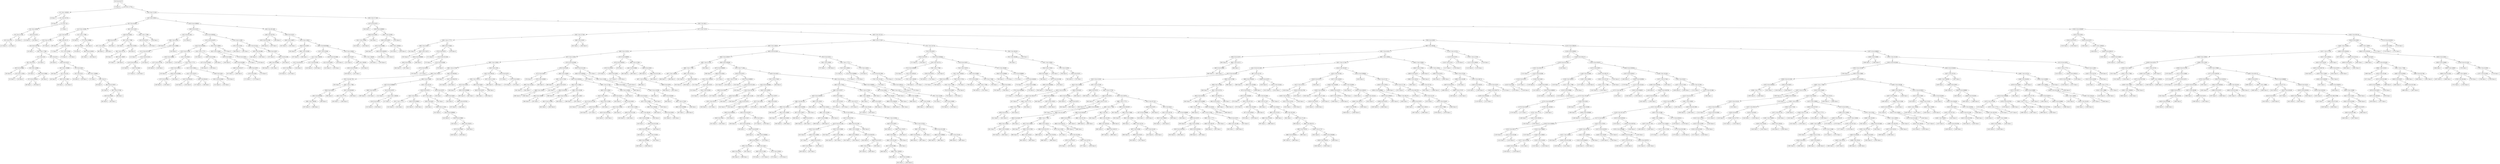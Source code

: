 digraph 34 {
    node [shape=ellipse]
    node [shape=box]
    "(0) 6 Cut=0.0175" -> "(1) Class=0 " [label="<"]
    node [shape=ellipse]
    "(0) 6 Cut=0.0175" -> "(2) 5 Cut=1.27733" [label=">="]
    node [shape=ellipse]
    "(2) 5 Cut=1.27733" -> "(3) 1 Cut=1.382029" [label="<"]
    node [shape=ellipse]
    "(2) 5 Cut=1.27733" -> "(18) 3 Cut=71.5138" [label=">="]
    node [shape=box]
    "(3) 1 Cut=1.382029" -> "(4) Class=1 " [label="<"]
    node [shape=ellipse]
    "(3) 1 Cut=1.382029" -> "(5) 1 Cut=2.01724" [label=">="]
    node [shape=box]
    "(5) 1 Cut=2.01724" -> "(6) Class=0 " [label="<"]
    node [shape=ellipse]
    "(5) 1 Cut=2.01724" -> "(7) 2 Cut=7.45" [label=">="]
    node [shape=ellipse]
    "(7) 2 Cut=7.45" -> "(8) 1 Cut=2.28556" [label="<"]
    node [shape=box]
    "(7) 2 Cut=7.45" -> "(17) Class=1 " [label=">="]
    node [shape=ellipse]
    "(8) 1 Cut=2.28556" -> "(9) 1 Cut=2.27106" [label="<"]
    node [shape=ellipse]
    "(8) 1 Cut=2.28556" -> "(14) 6 Cut=0.075" [label=">="]
    node [shape=ellipse]
    "(9) 1 Cut=2.27106" -> "(10) 3 Cut=5.675" [label="<"]
    node [shape=box]
    "(9) 1 Cut=2.27106" -> "(13) Class=0 " [label=">="]
    node [shape=box]
    "(10) 3 Cut=5.675" -> "(11) Class=0 " [label="<"]
    node [shape=box]
    "(10) 3 Cut=5.675" -> "(12) Class=1 " [label=">="]
    node [shape=box]
    "(14) 6 Cut=0.075" -> "(15) Class=0 " [label="<"]
    node [shape=box]
    "(14) 6 Cut=0.075" -> "(16) Class=1 " [label=">="]
    node [shape=ellipse]
    "(18) 3 Cut=71.5138" -> "(19) 5 Cut=2.06314" [label="<"]
    node [shape=ellipse]
    "(18) 3 Cut=71.5138" -> "(236) 3 Cut=72.7449" [label=">="]
    node [shape=ellipse]
    "(19) 5 Cut=2.06314" -> "(20) 3 Cut=42.9042" [label="<"]
    node [shape=ellipse]
    "(19) 5 Cut=2.06314" -> "(105) 0 Cut=0.008935" [label=">="]
    node [shape=ellipse]
    "(20) 3 Cut=42.9042" -> "(21) 5 Cut=1.83382" [label="<"]
    node [shape=ellipse]
    "(20) 3 Cut=42.9042" -> "(84) 2 Cut=110.95" [label=">="]
    node [shape=ellipse]
    "(21) 5 Cut=1.83382" -> "(22) 2 Cut=26.575" [label="<"]
    node [shape=ellipse]
    "(21) 5 Cut=1.83382" -> "(75) 1 Cut=1.77085" [label=">="]
    node [shape=ellipse]
    "(22) 2 Cut=26.575" -> "(23) 3 Cut=14.7556" [label="<"]
    node [shape=ellipse]
    "(22) 2 Cut=26.575" -> "(68) 2 Cut=50.175" [label=">="]
    node [shape=ellipse]
    "(23) 3 Cut=14.7556" -> "(24) 4 Cut=0.347706" [label="<"]
    node [shape=box]
    "(23) 3 Cut=14.7556" -> "(67) Class=0 " [label=">="]
    node [shape=box]
    "(24) 4 Cut=0.347706" -> "(25) Class=1 " [label="<"]
    node [shape=ellipse]
    "(24) 4 Cut=0.347706" -> "(26) 1 Cut=1.77085" [label=">="]
    node [shape=ellipse]
    "(26) 1 Cut=1.77085" -> "(27) 2 Cut=19.35" [label="<"]
    node [shape=ellipse]
    "(26) 1 Cut=1.77085" -> "(42) 2 Cut=8.75" [label=">="]
    node [shape=ellipse]
    "(27) 2 Cut=19.35" -> "(28) 2 Cut=10.25" [label="<"]
    node [shape=box]
    "(27) 2 Cut=19.35" -> "(41) Class=1 " [label=">="]
    node [shape=ellipse]
    "(28) 2 Cut=10.25" -> "(29) 0 Cut=0.50882" [label="<"]
    node [shape=ellipse]
    "(28) 2 Cut=10.25" -> "(34) 5 Cut=1.46386" [label=">="]
    node [shape=box]
    "(29) 0 Cut=0.50882" -> "(30) Class=0 " [label="<"]
    node [shape=ellipse]
    "(29) 0 Cut=0.50882" -> "(31) 5 Cut=1.31916" [label=">="]
    node [shape=box]
    "(31) 5 Cut=1.31916" -> "(32) Class=1 " [label="<"]
    node [shape=box]
    "(31) 5 Cut=1.31916" -> "(33) Class=0 " [label=">="]
    node [shape=box]
    "(34) 5 Cut=1.46386" -> "(35) Class=1 " [label="<"]
    node [shape=ellipse]
    "(34) 5 Cut=1.46386" -> "(36) 0 Cut=0.50882" [label=">="]
    node [shape=ellipse]
    "(36) 0 Cut=0.50882" -> "(37) 4 Cut=0.504255" [label="<"]
    node [shape=box]
    "(36) 0 Cut=0.50882" -> "(40) Class=0 " [label=">="]
    node [shape=box]
    "(37) 4 Cut=0.504255" -> "(38) Class=1 " [label="<"]
    node [shape=box]
    "(37) 4 Cut=0.504255" -> "(39) Class=0 " [label=">="]
    node [shape=box]
    "(42) 2 Cut=8.75" -> "(43) Class=0 " [label="<"]
    node [shape=ellipse]
    "(42) 2 Cut=8.75" -> "(44) 6 Cut=0.0375" [label=">="]
    node [shape=ellipse]
    "(44) 6 Cut=0.0375" -> "(45) 5 Cut=1.393689" [label="<"]
    node [shape=ellipse]
    "(44) 6 Cut=0.0375" -> "(52) 0 Cut=2e-06" [label=">="]
    node [shape=box]
    "(45) 5 Cut=1.393689" -> "(46) Class=1 " [label="<"]
    node [shape=ellipse]
    "(45) 5 Cut=1.393689" -> "(47) 2 Cut=16.5" [label=">="]
    node [shape=box]
    "(47) 2 Cut=16.5" -> "(48) Class=0 " [label="<"]
    node [shape=ellipse]
    "(47) 2 Cut=16.5" -> "(49) 3 Cut=12.9811" [label=">="]
    node [shape=box]
    "(49) 3 Cut=12.9811" -> "(50) Class=1 " [label="<"]
    node [shape=box]
    "(49) 3 Cut=12.9811" -> "(51) Class=0 " [label=">="]
    node [shape=ellipse]
    "(52) 0 Cut=2e-06" -> "(53) 2 Cut=10.25" [label="<"]
    node [shape=ellipse]
    "(52) 0 Cut=2e-06" -> "(56) 5 Cut=1.393689" [label=">="]
    node [shape=box]
    "(53) 2 Cut=10.25" -> "(54) Class=0 " [label="<"]
    node [shape=box]
    "(53) 2 Cut=10.25" -> "(55) Class=1 " [label=">="]
    node [shape=box]
    "(56) 5 Cut=1.393689" -> "(57) Class=1 " [label="<"]
    node [shape=ellipse]
    "(56) 5 Cut=1.393689" -> "(58) 2 Cut=12" [label=">="]
    node [shape=box]
    "(58) 2 Cut=12" -> "(59) Class=0 " [label="<"]
    node [shape=ellipse]
    "(58) 2 Cut=12" -> "(60) 4 Cut=0.370977" [label=">="]
    node [shape=box]
    "(60) 4 Cut=0.370977" -> "(61) Class=0 " [label="<"]
    node [shape=ellipse]
    "(60) 4 Cut=0.370977" -> "(62) 1 Cut=2.27106" [label=">="]
    node [shape=ellipse]
    "(62) 1 Cut=2.27106" -> "(63) 6 Cut=0.0625" [label="<"]
    node [shape=box]
    "(62) 1 Cut=2.27106" -> "(66) Class=1 " [label=">="]
    node [shape=box]
    "(63) 6 Cut=0.0625" -> "(64) Class=0 " [label="<"]
    node [shape=box]
    "(63) 6 Cut=0.0625" -> "(65) Class=1 " [label=">="]
    node [shape=box]
    "(68) 2 Cut=50.175" -> "(69) Class=1 " [label="<"]
    node [shape=ellipse]
    "(68) 2 Cut=50.175" -> "(70) 6 Cut=0.0875" [label=">="]
    node [shape=box]
    "(70) 6 Cut=0.0875" -> "(71) Class=1 " [label="<"]
    node [shape=ellipse]
    "(70) 6 Cut=0.0875" -> "(72) 1 Cut=2.01038" [label=">="]
    node [shape=box]
    "(72) 1 Cut=2.01038" -> "(73) Class=0 " [label="<"]
    node [shape=box]
    "(72) 1 Cut=2.01038" -> "(74) Class=1 " [label=">="]
    node [shape=box]
    "(75) 1 Cut=1.77085" -> "(76) Class=0 " [label="<"]
    node [shape=ellipse]
    "(75) 1 Cut=1.77085" -> "(77) 5 Cut=2.00996" [label=">="]
    node [shape=ellipse]
    "(77) 5 Cut=2.00996" -> "(78) 0 Cut=2e-06" [label="<"]
    node [shape=box]
    "(77) 5 Cut=2.00996" -> "(83) Class=0 " [label=">="]
    node [shape=box]
    "(78) 0 Cut=2e-06" -> "(79) Class=0 " [label="<"]
    node [shape=ellipse]
    "(78) 0 Cut=2e-06" -> "(80) 4 Cut=0.163052" [label=">="]
    node [shape=box]
    "(80) 4 Cut=0.163052" -> "(81) Class=1 " [label="<"]
    node [shape=box]
    "(80) 4 Cut=0.163052" -> "(82) Class=0 " [label=">="]
    node [shape=ellipse]
    "(84) 2 Cut=110.95" -> "(85) 6 Cut=0.0625" [label="<"]
    node [shape=ellipse]
    "(84) 2 Cut=110.95" -> "(100) 1 Cut=1.77085" [label=">="]
    node [shape=ellipse]
    "(85) 6 Cut=0.0625" -> "(86) 6 Cut=0.0375" [label="<"]
    node [shape=ellipse]
    "(85) 6 Cut=0.0625" -> "(91) 1 Cut=1.77085" [label=">="]
    node [shape=ellipse]
    "(86) 6 Cut=0.0375" -> "(87) 1 Cut=2.03153" [label="<"]
    node [shape=box]
    "(86) 6 Cut=0.0375" -> "(90) Class=1 " [label=">="]
    node [shape=box]
    "(87) 1 Cut=2.03153" -> "(88) Class=0 " [label="<"]
    node [shape=box]
    "(87) 1 Cut=2.03153" -> "(89) Class=1 " [label=">="]
    node [shape=box]
    "(91) 1 Cut=1.77085" -> "(92) Class=1 " [label="<"]
    node [shape=ellipse]
    "(91) 1 Cut=1.77085" -> "(93) 5 Cut=2.04785" [label=">="]
    node [shape=ellipse]
    "(93) 5 Cut=2.04785" -> "(94) 1 Cut=2.01724" [label="<"]
    node [shape=box]
    "(93) 5 Cut=2.04785" -> "(99) Class=0 " [label=">="]
    node [shape=box]
    "(94) 1 Cut=2.01724" -> "(95) Class=1 " [label="<"]
    node [shape=ellipse]
    "(94) 1 Cut=2.01724" -> "(96) 5 Cut=1.96557" [label=">="]
    node [shape=box]
    "(96) 5 Cut=1.96557" -> "(97) Class=1 " [label="<"]
    node [shape=box]
    "(96) 5 Cut=1.96557" -> "(98) Class=0 " [label=">="]
    node [shape=ellipse]
    "(100) 1 Cut=1.77085" -> "(101) 6 Cut=0.075" [label="<"]
    node [shape=box]
    "(100) 1 Cut=1.77085" -> "(104) Class=1 " [label=">="]
    node [shape=box]
    "(101) 6 Cut=0.075" -> "(102) Class=0 " [label="<"]
    node [shape=box]
    "(101) 6 Cut=0.075" -> "(103) Class=1 " [label=">="]
    node [shape=ellipse]
    "(105) 0 Cut=0.008935" -> "(106) 6 Cut=0.0375" [label="<"]
    node [shape=ellipse]
    "(105) 0 Cut=0.008935" -> "(193) 3 Cut=58.1188" [label=">="]
    node [shape=ellipse]
    "(106) 6 Cut=0.0375" -> "(107) 3 Cut=61.2813" [label="<"]
    node [shape=ellipse]
    "(106) 6 Cut=0.0375" -> "(122) 0 Cut=0.000203" [label=">="]
    node [shape=ellipse]
    "(107) 3 Cut=61.2813" -> "(108) 1 Cut=2.0316" [label="<"]
    node [shape=box]
    "(107) 3 Cut=61.2813" -> "(121) Class=0 " [label=">="]
    node [shape=box]
    "(108) 1 Cut=2.0316" -> "(109) Class=0 " [label="<"]
    node [shape=ellipse]
    "(108) 1 Cut=2.0316" -> "(110) 5 Cut=3.49882" [label=">="]
    node [shape=ellipse]
    "(110) 5 Cut=3.49882" -> "(111) 4 Cut=0.017062" [label="<"]
    node [shape=box]
    "(110) 5 Cut=3.49882" -> "(120) Class=0 " [label=">="]
    node [shape=box]
    "(111) 4 Cut=0.017062" -> "(112) Class=1 " [label="<"]
    node [shape=ellipse]
    "(111) 4 Cut=0.017062" -> "(113) 3 Cut=52.5223" [label=">="]
    node [shape=ellipse]
    "(113) 3 Cut=52.5223" -> "(114) 0 Cut=0.000115" [label="<"]
    node [shape=box]
    "(113) 3 Cut=52.5223" -> "(119) Class=0 " [label=">="]
    node [shape=box]
    "(114) 0 Cut=0.000115" -> "(115) Class=0 " [label="<"]
    node [shape=ellipse]
    "(114) 0 Cut=0.000115" -> "(116) 2 Cut=68.9" [label=">="]
    node [shape=box]
    "(116) 2 Cut=68.9" -> "(117) Class=0 " [label="<"]
    node [shape=box]
    "(116) 2 Cut=68.9" -> "(118) Class=1 " [label=">="]
    node [shape=ellipse]
    "(122) 0 Cut=0.000203" -> "(123) 4 Cut=0.018379" [label="<"]
    node [shape=ellipse]
    "(122) 0 Cut=0.000203" -> "(178) 5 Cut=3.11956" [label=">="]
    node [shape=ellipse]
    "(123) 4 Cut=0.018379" -> "(124) 4 Cut=0.016954" [label="<"]
    node [shape=ellipse]
    "(123) 4 Cut=0.018379" -> "(161) 5 Cut=3.36944" [label=">="]
    node [shape=ellipse]
    "(124) 4 Cut=0.016954" -> "(125) 5 Cut=3.51087" [label="<"]
    node [shape=ellipse]
    "(124) 4 Cut=0.016954" -> "(154) 1 Cut=1.77771" [label=">="]
    node [shape=ellipse]
    "(125) 5 Cut=3.51087" -> "(126) 5 Cut=3.49882" [label="<"]
    node [shape=ellipse]
    "(125) 5 Cut=3.51087" -> "(131) 2 Cut=94.65" [label=">="]
    node [shape=ellipse]
    "(126) 5 Cut=3.49882" -> "(127) 5 Cut=3.47785" [label="<"]
    node [shape=box]
    "(126) 5 Cut=3.49882" -> "(130) Class=0 " [label=">="]
    node [shape=box]
    "(127) 5 Cut=3.47785" -> "(128) Class=0 " [label="<"]
    node [shape=box]
    "(127) 5 Cut=3.47785" -> "(129) Class=1 " [label=">="]
    node [shape=box]
    "(131) 2 Cut=94.65" -> "(132) Class=1 " [label="<"]
    node [shape=ellipse]
    "(131) 2 Cut=94.65" -> "(133) 1 Cut=1.77771" [label=">="]
    node [shape=ellipse]
    "(133) 1 Cut=1.77771" -> "(134) 5 Cut=3.56613" [label="<"]
    node [shape=ellipse]
    "(133) 1 Cut=1.77771" -> "(141) 5 Cut=3.56613" [label=">="]
    node [shape=box]
    "(134) 5 Cut=3.56613" -> "(135) Class=0 " [label="<"]
    node [shape=ellipse]
    "(134) 5 Cut=3.56613" -> "(136) 4 Cut=0.010945" [label=">="]
    node [shape=ellipse]
    "(136) 4 Cut=0.010945" -> "(137) 6 Cut=0.0625" [label="<"]
    node [shape=box]
    "(136) 4 Cut=0.010945" -> "(140) Class=1 " [label=">="]
    node [shape=box]
    "(137) 6 Cut=0.0625" -> "(138) Class=0 " [label="<"]
    node [shape=box]
    "(137) 6 Cut=0.0625" -> "(139) Class=1 " [label=">="]
    node [shape=ellipse]
    "(141) 5 Cut=3.56613" -> "(142) 1 Cut=2.03174" [label="<"]
    node [shape=ellipse]
    "(141) 5 Cut=3.56613" -> "(149) 0 Cut=2e-06" [label=">="]
    node [shape=ellipse]
    "(142) 1 Cut=2.03174" -> "(143) 3 Cut=69.4412" [label="<"]
    node [shape=ellipse]
    "(142) 1 Cut=2.03174" -> "(146) 3 Cut=69.4412" [label=">="]
    node [shape=box]
    "(143) 3 Cut=69.4412" -> "(144) Class=1 " [label="<"]
    node [shape=box]
    "(143) 3 Cut=69.4412" -> "(145) Class=0 " [label=">="]
    node [shape=box]
    "(146) 3 Cut=69.4412" -> "(147) Class=0 " [label="<"]
    node [shape=box]
    "(146) 3 Cut=69.4412" -> "(148) Class=1 " [label=">="]
    node [shape=ellipse]
    "(149) 0 Cut=2e-06" -> "(150) 4 Cut=0.010945" [label="<"]
    node [shape=box]
    "(149) 0 Cut=2e-06" -> "(153) Class=0 " [label=">="]
    node [shape=box]
    "(150) 4 Cut=0.010945" -> "(151) Class=0 " [label="<"]
    node [shape=box]
    "(150) 4 Cut=0.010945" -> "(152) Class=1 " [label=">="]
    node [shape=box]
    "(154) 1 Cut=1.77771" -> "(155) Class=0 " [label="<"]
    node [shape=ellipse]
    "(154) 1 Cut=1.77771" -> "(156) 3 Cut=62.3891" [label=">="]
    node [shape=ellipse]
    "(156) 3 Cut=62.3891" -> "(157) 4 Cut=0.018287" [label="<"]
    node [shape=box]
    "(156) 3 Cut=62.3891" -> "(160) Class=1 " [label=">="]
    node [shape=box]
    "(157) 4 Cut=0.018287" -> "(158) Class=0 " [label="<"]
    node [shape=box]
    "(157) 4 Cut=0.018287" -> "(159) Class=1 " [label=">="]
    node [shape=ellipse]
    "(161) 5 Cut=3.36944" -> "(162) 5 Cut=3.34402" [label="<"]
    node [shape=box]
    "(161) 5 Cut=3.36944" -> "(177) Class=0 " [label=">="]
    node [shape=ellipse]
    "(162) 5 Cut=3.34402" -> "(163) 6 Cut=0.0625" [label="<"]
    node [shape=ellipse]
    "(162) 5 Cut=3.34402" -> "(174) 6 Cut=0.0875" [label=">="]
    node [shape=box]
    "(163) 6 Cut=0.0625" -> "(164) Class=0 " [label="<"]
    node [shape=ellipse]
    "(163) 6 Cut=0.0625" -> "(165) 4 Cut=0.023982" [label=">="]
    node [shape=ellipse]
    "(165) 4 Cut=0.023982" -> "(166) 4 Cut=0.022277" [label="<"]
    node [shape=ellipse]
    "(165) 4 Cut=0.023982" -> "(169) 6 Cut=0.0875" [label=">="]
    node [shape=box]
    "(166) 4 Cut=0.022277" -> "(167) Class=1 " [label="<"]
    node [shape=box]
    "(166) 4 Cut=0.022277" -> "(168) Class=0 " [label=">="]
    node [shape=ellipse]
    "(169) 6 Cut=0.0875" -> "(170) 0 Cut=2e-06" [label="<"]
    node [shape=box]
    "(169) 6 Cut=0.0875" -> "(173) Class=0 " [label=">="]
    node [shape=box]
    "(170) 0 Cut=2e-06" -> "(171) Class=1 " [label="<"]
    node [shape=box]
    "(170) 0 Cut=2e-06" -> "(172) Class=0 " [label=">="]
    node [shape=box]
    "(174) 6 Cut=0.0875" -> "(175) Class=1 " [label="<"]
    node [shape=box]
    "(174) 6 Cut=0.0875" -> "(176) Class=0 " [label=">="]
    node [shape=ellipse]
    "(178) 5 Cut=3.11956" -> "(179) 2 Cut=110.95" [label="<"]
    node [shape=ellipse]
    "(178) 5 Cut=3.11956" -> "(182) 3 Cut=52.5223" [label=">="]
    node [shape=box]
    "(179) 2 Cut=110.95" -> "(180) Class=0 " [label="<"]
    node [shape=box]
    "(179) 2 Cut=110.95" -> "(181) Class=1 " [label=">="]
    node [shape=ellipse]
    "(182) 3 Cut=52.5223" -> "(183) 3 Cut=50.3498" [label="<"]
    node [shape=ellipse]
    "(182) 3 Cut=52.5223" -> "(186) 6 Cut=0.0875" [label=">="]
    node [shape=box]
    "(183) 3 Cut=50.3498" -> "(184) Class=0 " [label="<"]
    node [shape=box]
    "(183) 3 Cut=50.3498" -> "(185) Class=1 " [label=">="]
    node [shape=box]
    "(186) 6 Cut=0.0875" -> "(187) Class=0 " [label="<"]
    node [shape=ellipse]
    "(186) 6 Cut=0.0875" -> "(188) 3 Cut=62.1856" [label=">="]
    node [shape=ellipse]
    "(188) 3 Cut=62.1856" -> "(189) 3 Cut=59.4848" [label="<"]
    node [shape=box]
    "(188) 3 Cut=62.1856" -> "(192) Class=0 " [label=">="]
    node [shape=box]
    "(189) 3 Cut=59.4848" -> "(190) Class=0 " [label="<"]
    node [shape=box]
    "(189) 3 Cut=59.4848" -> "(191) Class=1 " [label=">="]
    node [shape=ellipse]
    "(193) 3 Cut=58.1188" -> "(194) 3 Cut=44.7011" [label="<"]
    node [shape=ellipse]
    "(193) 3 Cut=58.1188" -> "(199) 6 Cut=0.0375" [label=">="]
    node [shape=ellipse]
    "(194) 3 Cut=44.7011" -> "(195) 0 Cut=0.511283" [label="<"]
    node [shape=box]
    "(194) 3 Cut=44.7011" -> "(198) Class=0 " [label=">="]
    node [shape=box]
    "(195) 0 Cut=0.511283" -> "(196) Class=0 " [label="<"]
    node [shape=box]
    "(195) 0 Cut=0.511283" -> "(197) Class=1 " [label=">="]
    node [shape=ellipse]
    "(199) 6 Cut=0.0375" -> "(200) 5 Cut=3.58975" [label="<"]
    node [shape=ellipse]
    "(199) 6 Cut=0.0375" -> "(203) 5 Cut=3.30615" [label=">="]
    node [shape=box]
    "(200) 5 Cut=3.58975" -> "(201) Class=0 " [label="<"]
    node [shape=box]
    "(200) 5 Cut=3.58975" -> "(202) Class=1 " [label=">="]
    node [shape=ellipse]
    "(203) 5 Cut=3.30615" -> "(204) 6 Cut=0.0875" [label="<"]
    node [shape=ellipse]
    "(203) 5 Cut=3.30615" -> "(209) 3 Cut=66.602999" [label=">="]
    node [shape=box]
    "(204) 6 Cut=0.0875" -> "(205) Class=0 " [label="<"]
    node [shape=ellipse]
    "(204) 6 Cut=0.0875" -> "(206) 1 Cut=2.01038" [label=">="]
    node [shape=box]
    "(206) 1 Cut=2.01038" -> "(207) Class=0 " [label="<"]
    node [shape=box]
    "(206) 1 Cut=2.01038" -> "(208) Class=1 " [label=">="]
    node [shape=ellipse]
    "(209) 3 Cut=66.602999" -> "(210) 1 Cut=2.01038" [label="<"]
    node [shape=ellipse]
    "(209) 3 Cut=66.602999" -> "(225) 5 Cut=3.58283" [label=">="]
    node [shape=ellipse]
    "(210) 1 Cut=2.01038" -> "(211) 1 Cut=1.382029" [label="<"]
    node [shape=ellipse]
    "(210) 1 Cut=2.01038" -> "(220) 4 Cut=0.012698" [label=">="]
    node [shape=ellipse]
    "(211) 1 Cut=1.382029" -> "(212) 3 Cut=63.6572" [label="<"]
    node [shape=ellipse]
    "(211) 1 Cut=1.382029" -> "(217) 3 Cut=62.6358" [label=">="]
    node [shape=ellipse]
    "(212) 3 Cut=63.6572" -> "(213) 2 Cut=94.65" [label="<"]
    node [shape=box]
    "(212) 3 Cut=63.6572" -> "(216) Class=0 " [label=">="]
    node [shape=box]
    "(213) 2 Cut=94.65" -> "(214) Class=0 " [label="<"]
    node [shape=box]
    "(213) 2 Cut=94.65" -> "(215) Class=1 " [label=">="]
    node [shape=box]
    "(217) 3 Cut=62.6358" -> "(218) Class=0 " [label="<"]
    node [shape=box]
    "(217) 3 Cut=62.6358" -> "(219) Class=1 " [label=">="]
    node [shape=ellipse]
    "(220) 4 Cut=0.012698" -> "(221) 6 Cut=0.0625" [label="<"]
    node [shape=box]
    "(220) 4 Cut=0.012698" -> "(224) Class=0 " [label=">="]
    node [shape=box]
    "(221) 6 Cut=0.0625" -> "(222) Class=0 " [label="<"]
    node [shape=box]
    "(221) 6 Cut=0.0625" -> "(223) Class=1 " [label=">="]
    node [shape=ellipse]
    "(225) 5 Cut=3.58283" -> "(226) 3 Cut=67.8337" [label="<"]
    node [shape=ellipse]
    "(225) 5 Cut=3.58283" -> "(233) 1 Cut=1.382029" [label=">="]
    node [shape=box]
    "(226) 3 Cut=67.8337" -> "(227) Class=0 " [label="<"]
    node [shape=ellipse]
    "(226) 3 Cut=67.8337" -> "(228) 1 Cut=1.382029" [label=">="]
    node [shape=ellipse]
    "(228) 1 Cut=1.382029" -> "(229) 4 Cut=0.012631" [label="<"]
    node [shape=box]
    "(228) 1 Cut=1.382029" -> "(232) Class=0 " [label=">="]
    node [shape=box]
    "(229) 4 Cut=0.012631" -> "(230) Class=0 " [label="<"]
    node [shape=box]
    "(229) 4 Cut=0.012631" -> "(231) Class=1 " [label=">="]
    node [shape=box]
    "(233) 1 Cut=1.382029" -> "(234) Class=1 " [label="<"]
    node [shape=box]
    "(233) 1 Cut=1.382029" -> "(235) Class=0 " [label=">="]
    node [shape=ellipse]
    "(236) 3 Cut=72.7449" -> "(237) 6 Cut=0.0375" [label="<"]
    node [shape=ellipse]
    "(236) 3 Cut=72.7449" -> "(256) 2 Cut=463.3" [label=">="]
    node [shape=box]
    "(237) 6 Cut=0.0375" -> "(238) Class=1 " [label="<"]
    node [shape=ellipse]
    "(237) 6 Cut=0.0375" -> "(239) 0 Cut=0.008935" [label=">="]
    node [shape=ellipse]
    "(239) 0 Cut=0.008935" -> "(240) 6 Cut=0.0625" [label="<"]
    node [shape=ellipse]
    "(239) 0 Cut=0.008935" -> "(245) 1 Cut=2.01038" [label=">="]
    node [shape=ellipse]
    "(240) 6 Cut=0.0625" -> "(241) 1 Cut=2.28556" [label="<"]
    node [shape=box]
    "(240) 6 Cut=0.0625" -> "(244) Class=1 " [label=">="]
    node [shape=box]
    "(241) 1 Cut=2.28556" -> "(242) Class=1 " [label="<"]
    node [shape=box]
    "(241) 1 Cut=2.28556" -> "(243) Class=0 " [label=">="]
    node [shape=ellipse]
    "(245) 1 Cut=2.01038" -> "(246) 6 Cut=0.0875" [label="<"]
    node [shape=box]
    "(245) 1 Cut=2.01038" -> "(255) Class=0 " [label=">="]
    node [shape=ellipse]
    "(246) 6 Cut=0.0875" -> "(247) 0 Cut=0.50882" [label="<"]
    node [shape=ellipse]
    "(246) 6 Cut=0.0875" -> "(252) 1 Cut=1.382029" [label=">="]
    node [shape=box]
    "(247) 0 Cut=0.50882" -> "(248) Class=1 " [label="<"]
    node [shape=ellipse]
    "(247) 0 Cut=0.50882" -> "(249) 4 Cut=0.066104" [label=">="]
    node [shape=box]
    "(249) 4 Cut=0.066104" -> "(250) Class=1 " [label="<"]
    node [shape=box]
    "(249) 4 Cut=0.066104" -> "(251) Class=0 " [label=">="]
    node [shape=box]
    "(252) 1 Cut=1.382029" -> "(253) Class=1 " [label="<"]
    node [shape=box]
    "(252) 1 Cut=1.382029" -> "(254) Class=0 " [label=">="]
    node [shape=ellipse]
    "(256) 2 Cut=463.3" -> "(257) 3 Cut=74.576" [label="<"]
    node [shape=ellipse]
    "(256) 2 Cut=463.3" -> "(1530) 4 Cut=0.000497" [label=">="]
    node [shape=ellipse]
    "(257) 3 Cut=74.576" -> "(258) 1 Cut=2.27106" [label="<"]
    node [shape=ellipse]
    "(257) 3 Cut=74.576" -> "(283) 3 Cut=135.118" [label=">="]
    node [shape=ellipse]
    "(258) 1 Cut=2.27106" -> "(259) 1 Cut=1.77771" [label="<"]
    node [shape=ellipse]
    "(258) 1 Cut=2.27106" -> "(280) 2 Cut=130.05" [label=">="]
    node [shape=ellipse]
    "(259) 1 Cut=1.77771" -> "(260) 2 Cut=130.05" [label="<"]
    node [shape=ellipse]
    "(259) 1 Cut=1.77771" -> "(269) 3 Cut=72.8445" [label=">="]
    node [shape=box]
    "(260) 2 Cut=130.05" -> "(261) Class=0 " [label="<"]
    node [shape=ellipse]
    "(260) 2 Cut=130.05" -> "(262) 5 Cut=3.16171" [label=">="]
    node [shape=box]
    "(262) 5 Cut=3.16171" -> "(263) Class=0 " [label="<"]
    node [shape=ellipse]
    "(262) 5 Cut=3.16171" -> "(264) 0 Cut=0.008909" [label=">="]
    node [shape=ellipse]
    "(264) 0 Cut=0.008909" -> "(265) 6 Cut=0.0625" [label="<"]
    node [shape=box]
    "(264) 0 Cut=0.008909" -> "(268) Class=0 " [label=">="]
    node [shape=box]
    "(265) 6 Cut=0.0625" -> "(266) Class=0 " [label="<"]
    node [shape=box]
    "(265) 6 Cut=0.0625" -> "(267) Class=1 " [label=">="]
    node [shape=ellipse]
    "(269) 3 Cut=72.8445" -> "(270) 6 Cut=0.0375" [label="<"]
    node [shape=box]
    "(269) 3 Cut=72.8445" -> "(279) Class=0 " [label=">="]
    node [shape=box]
    "(270) 6 Cut=0.0375" -> "(271) Class=0 " [label="<"]
    node [shape=ellipse]
    "(270) 6 Cut=0.0375" -> "(272) 0 Cut=0.011284" [label=">="]
    node [shape=box]
    "(272) 0 Cut=0.011284" -> "(273) Class=1 " [label="<"]
    node [shape=ellipse]
    "(272) 0 Cut=0.011284" -> "(274) 4 Cut=0.03408" [label=">="]
    node [shape=ellipse]
    "(274) 4 Cut=0.03408" -> "(275) 6 Cut=0.0625" [label="<"]
    node [shape=box]
    "(274) 4 Cut=0.03408" -> "(278) Class=0 " [label=">="]
    node [shape=box]
    "(275) 6 Cut=0.0625" -> "(276) Class=0 " [label="<"]
    node [shape=box]
    "(275) 6 Cut=0.0625" -> "(277) Class=1 " [label=">="]
    node [shape=box]
    "(280) 2 Cut=130.05" -> "(281) Class=1 " [label="<"]
    node [shape=box]
    "(280) 2 Cut=130.05" -> "(282) Class=0 " [label=">="]
    node [shape=ellipse]
    "(283) 3 Cut=135.118" -> "(284) 5 Cut=3.71229" [label="<"]
    node [shape=ellipse]
    "(283) 3 Cut=135.118" -> "(799) 6 Cut=0.0625" [label=">="]
    node [shape=ellipse]
    "(284) 5 Cut=3.71229" -> "(285) 5 Cut=3.40019" [label="<"]
    node [shape=ellipse]
    "(284) 5 Cut=3.71229" -> "(724) 1 Cut=2.01724" [label=">="]
    node [shape=ellipse]
    "(285) 5 Cut=3.40019" -> "(286) 5 Cut=3.34744" [label="<"]
    node [shape=ellipse]
    "(285) 5 Cut=3.40019" -> "(493) 4 Cut=0.01246" [label=">="]
    node [shape=ellipse]
    "(286) 5 Cut=3.34744" -> "(287) 5 Cut=2.33203" [label="<"]
    node [shape=ellipse]
    "(286) 5 Cut=3.34744" -> "(472) 0 Cut=0.008935" [label=">="]
    node [shape=ellipse]
    "(287) 5 Cut=2.33203" -> "(288) 1 Cut=2.28556" [label="<"]
    node [shape=ellipse]
    "(287) 5 Cut=2.33203" -> "(375) 4 Cut=0.023448" [label=">="]
    node [shape=ellipse]
    "(288) 1 Cut=2.28556" -> "(289) 1 Cut=2.27106" [label="<"]
    node [shape=ellipse]
    "(288) 1 Cut=2.28556" -> "(354) 5 Cut=2.258" [label=">="]
    node [shape=ellipse]
    "(289) 1 Cut=2.27106" -> "(290) 2 Cut=178.675" [label="<"]
    node [shape=ellipse]
    "(289) 1 Cut=2.27106" -> "(349) 3 Cut=98.9542" [label=">="]
    node [shape=ellipse]
    "(290) 2 Cut=178.675" -> "(291) 3 Cut=84.7792" [label="<"]
    node [shape=ellipse]
    "(290) 2 Cut=178.675" -> "(306) 5 Cut=2.10609" [label=">="]
    node [shape=box]
    "(291) 3 Cut=84.7792" -> "(292) Class=1 " [label="<"]
    node [shape=ellipse]
    "(291) 3 Cut=84.7792" -> "(293) 1 Cut=1.77085" [label=">="]
    node [shape=ellipse]
    "(293) 1 Cut=1.77085" -> "(294) 6 Cut=0.0625" [label="<"]
    node [shape=ellipse]
    "(293) 1 Cut=1.77085" -> "(301) 3 Cut=84.8428" [label=">="]
    node [shape=ellipse]
    "(294) 6 Cut=0.0625" -> "(295) 3 Cut=84.8428" [label="<"]
    node [shape=box]
    "(294) 6 Cut=0.0625" -> "(300) Class=0 " [label=">="]
    node [shape=ellipse]
    "(295) 3 Cut=84.8428" -> "(296) 1 Cut=1.382029" [label="<"]
    node [shape=box]
    "(295) 3 Cut=84.8428" -> "(299) Class=0 " [label=">="]
    node [shape=box]
    "(296) 1 Cut=1.382029" -> "(297) Class=0 " [label="<"]
    node [shape=box]
    "(296) 1 Cut=1.382029" -> "(298) Class=1 " [label=">="]
    node [shape=ellipse]
    "(301) 3 Cut=84.8428" -> "(302) 1 Cut=1.77771" [label="<"]
    node [shape=box]
    "(301) 3 Cut=84.8428" -> "(305) Class=1 " [label=">="]
    node [shape=box]
    "(302) 1 Cut=1.77771" -> "(303) Class=1 " [label="<"]
    node [shape=box]
    "(302) 1 Cut=1.77771" -> "(304) Class=0 " [label=">="]
    node [shape=ellipse]
    "(306) 5 Cut=2.10609" -> "(307) 0 Cut=0.008909" [label="<"]
    node [shape=ellipse]
    "(306) 5 Cut=2.10609" -> "(318) 1 Cut=2.01724" [label=">="]
    node [shape=ellipse]
    "(307) 0 Cut=0.008909" -> "(308) 2 Cut=228.875" [label="<"]
    node [shape=ellipse]
    "(307) 0 Cut=0.008909" -> "(311) 6 Cut=0.0375" [label=">="]
    node [shape=box]
    "(308) 2 Cut=228.875" -> "(309) Class=0 " [label="<"]
    node [shape=box]
    "(308) 2 Cut=228.875" -> "(310) Class=1 " [label=">="]
    node [shape=box]
    "(311) 6 Cut=0.0375" -> "(312) Class=1 " [label="<"]
    node [shape=ellipse]
    "(311) 6 Cut=0.0375" -> "(313) 1 Cut=1.382029" [label=">="]
    node [shape=ellipse]
    "(313) 1 Cut=1.382029" -> "(314) 6 Cut=0.0625" [label="<"]
    node [shape=box]
    "(313) 1 Cut=1.382029" -> "(317) Class=1 " [label=">="]
    node [shape=box]
    "(314) 6 Cut=0.0625" -> "(315) Class=0 " [label="<"]
    node [shape=box]
    "(314) 6 Cut=0.0625" -> "(316) Class=1 " [label=">="]
    node [shape=ellipse]
    "(318) 1 Cut=2.01724" -> "(319) 6 Cut=0.0375" [label="<"]
    node [shape=ellipse]
    "(318) 1 Cut=2.01724" -> "(342) 6 Cut=0.0375" [label=">="]
    node [shape=ellipse]
    "(319) 6 Cut=0.0375" -> "(320) 2 Cut=245.45" [label="<"]
    node [shape=ellipse]
    "(319) 6 Cut=0.0375" -> "(327) 5 Cut=2.258" [label=">="]
    node [shape=ellipse]
    "(320) 2 Cut=245.45" -> "(321) 1 Cut=1.77771" [label="<"]
    node [shape=ellipse]
    "(320) 2 Cut=245.45" -> "(324) 0 Cut=0.008821" [label=">="]
    node [shape=box]
    "(321) 1 Cut=1.77771" -> "(322) Class=0 " [label="<"]
    node [shape=box]
    "(321) 1 Cut=1.77771" -> "(323) Class=1 " [label=">="]
    node [shape=box]
    "(324) 0 Cut=0.008821" -> "(325) Class=0 " [label="<"]
    node [shape=box]
    "(324) 0 Cut=0.008821" -> "(326) Class=1 " [label=">="]
    node [shape=ellipse]
    "(327) 5 Cut=2.258" -> "(328) 0 Cut=9e-05" [label="<"]
    node [shape=box]
    "(327) 5 Cut=2.258" -> "(341) Class=1 " [label=">="]
    node [shape=box]
    "(328) 0 Cut=9e-05" -> "(329) Class=1 " [label="<"]
    node [shape=ellipse]
    "(328) 0 Cut=9e-05" -> "(330) 5 Cut=2.11336" [label=">="]
    node [shape=box]
    "(330) 5 Cut=2.11336" -> "(331) Class=0 " [label="<"]
    node [shape=ellipse]
    "(330) 5 Cut=2.11336" -> "(332) 0 Cut=0.008909" [label=">="]
    node [shape=box]
    "(332) 0 Cut=0.008909" -> "(333) Class=0 " [label="<"]
    node [shape=ellipse]
    "(332) 0 Cut=0.008909" -> "(334) 0 Cut=0.50882" [label=">="]
    node [shape=box]
    "(334) 0 Cut=0.50882" -> "(335) Class=1 " [label="<"]
    node [shape=ellipse]
    "(334) 0 Cut=0.50882" -> "(336) 2 Cut=228.875" [label=">="]
    node [shape=ellipse]
    "(336) 2 Cut=228.875" -> "(337) 6 Cut=0.0625" [label="<"]
    node [shape=box]
    "(336) 2 Cut=228.875" -> "(340) Class=1 " [label=">="]
    node [shape=box]
    "(337) 6 Cut=0.0625" -> "(338) Class=0 " [label="<"]
    node [shape=box]
    "(337) 6 Cut=0.0625" -> "(339) Class=1 " [label=">="]
    node [shape=box]
    "(342) 6 Cut=0.0375" -> "(343) Class=1 " [label="<"]
    node [shape=ellipse]
    "(342) 6 Cut=0.0375" -> "(344) 6 Cut=0.0625" [label=">="]
    node [shape=box]
    "(344) 6 Cut=0.0625" -> "(345) Class=0 " [label="<"]
    node [shape=ellipse]
    "(344) 6 Cut=0.0625" -> "(346) 4 Cut=0.037024" [label=">="]
    node [shape=box]
    "(346) 4 Cut=0.037024" -> "(347) Class=0 " [label="<"]
    node [shape=box]
    "(346) 4 Cut=0.037024" -> "(348) Class=1 " [label=">="]
    node [shape=box]
    "(349) 3 Cut=98.9542" -> "(350) Class=1 " [label="<"]
    node [shape=ellipse]
    "(349) 3 Cut=98.9542" -> "(351) 3 Cut=99.0178" [label=">="]
    node [shape=box]
    "(351) 3 Cut=99.0178" -> "(352) Class=0 " [label="<"]
    node [shape=box]
    "(351) 3 Cut=99.0178" -> "(353) Class=1 " [label=">="]
    node [shape=ellipse]
    "(354) 5 Cut=2.258" -> "(355) 2 Cut=209.425" [label="<"]
    node [shape=ellipse]
    "(354) 5 Cut=2.258" -> "(370) 6 Cut=0.0375" [label=">="]
    node [shape=ellipse]
    "(355) 2 Cut=209.425" -> "(356) 2 Cut=178.675" [label="<"]
    node [shape=ellipse]
    "(355) 2 Cut=209.425" -> "(367) 5 Cut=2.11336" [label=">="]
    node [shape=ellipse]
    "(356) 2 Cut=178.675" -> "(357) 6 Cut=0.0875" [label="<"]
    node [shape=ellipse]
    "(356) 2 Cut=178.675" -> "(362) 6 Cut=0.0625" [label=">="]
    node [shape=box]
    "(357) 6 Cut=0.0875" -> "(358) Class=0 " [label="<"]
    node [shape=ellipse]
    "(357) 6 Cut=0.0875" -> "(359) 4 Cut=0.056686" [label=">="]
    node [shape=box]
    "(359) 4 Cut=0.056686" -> "(360) Class=0 " [label="<"]
    node [shape=box]
    "(359) 4 Cut=0.056686" -> "(361) Class=1 " [label=">="]
    node [shape=ellipse]
    "(362) 6 Cut=0.0625" -> "(363) 6 Cut=0.0375" [label="<"]
    node [shape=box]
    "(362) 6 Cut=0.0625" -> "(366) Class=1 " [label=">="]
    node [shape=box]
    "(363) 6 Cut=0.0375" -> "(364) Class=1 " [label="<"]
    node [shape=box]
    "(363) 6 Cut=0.0375" -> "(365) Class=0 " [label=">="]
    node [shape=box]
    "(367) 5 Cut=2.11336" -> "(368) Class=0 " [label="<"]
    node [shape=box]
    "(367) 5 Cut=2.11336" -> "(369) Class=1 " [label=">="]
    node [shape=box]
    "(370) 6 Cut=0.0375" -> "(371) Class=1 " [label="<"]
    node [shape=ellipse]
    "(370) 6 Cut=0.0375" -> "(372) 6 Cut=0.0625" [label=">="]
    node [shape=box]
    "(372) 6 Cut=0.0625" -> "(373) Class=0 " [label="<"]
    node [shape=box]
    "(372) 6 Cut=0.0625" -> "(374) Class=1 " [label=">="]
    node [shape=ellipse]
    "(375) 4 Cut=0.023448" -> "(376) 0 Cut=2e-06" [label="<"]
    node [shape=ellipse]
    "(375) 4 Cut=0.023448" -> "(455) 0 Cut=0.511283" [label=">="]
    node [shape=ellipse]
    "(376) 0 Cut=2e-06" -> "(377) 6 Cut=0.0875" [label="<"]
    node [shape=ellipse]
    "(376) 0 Cut=2e-06" -> "(384) 5 Cut=3.04955" [label=">="]
    node [shape=box]
    "(377) 6 Cut=0.0875" -> "(378) Class=0 " [label="<"]
    node [shape=ellipse]
    "(377) 6 Cut=0.0875" -> "(379) 5 Cut=3.09389" [label=">="]
    node [shape=ellipse]
    "(379) 5 Cut=3.09389" -> "(380) 3 Cut=116.342" [label="<"]
    node [shape=box]
    "(379) 5 Cut=3.09389" -> "(383) Class=0 " [label=">="]
    node [shape=box]
    "(380) 3 Cut=116.342" -> "(381) Class=0 " [label="<"]
    node [shape=box]
    "(380) 3 Cut=116.342" -> "(382) Class=1 " [label=">="]
    node [shape=ellipse]
    "(384) 5 Cut=3.04955" -> "(385) 1 Cut=2.27106" [label="<"]
    node [shape=ellipse]
    "(384) 5 Cut=3.04955" -> "(392) 0 Cut=0.000203" [label=">="]
    node [shape=box]
    "(385) 1 Cut=2.27106" -> "(386) Class=0 " [label="<"]
    node [shape=ellipse]
    "(385) 1 Cut=2.27106" -> "(387) 6 Cut=0.0375" [label=">="]
    node [shape=ellipse]
    "(387) 6 Cut=0.0375" -> "(388) 5 Cut=2.99432" [label="<"]
    node [shape=box]
    "(387) 6 Cut=0.0375" -> "(391) Class=1 " [label=">="]
    node [shape=box]
    "(388) 5 Cut=2.99432" -> "(389) Class=0 " [label="<"]
    node [shape=box]
    "(388) 5 Cut=2.99432" -> "(390) Class=1 " [label=">="]
    node [shape=ellipse]
    "(392) 0 Cut=0.000203" -> "(393) 5 Cut=3.19042" [label="<"]
    node [shape=ellipse]
    "(392) 0 Cut=0.000203" -> "(408) 1 Cut=2.27106" [label=">="]
    node [shape=ellipse]
    "(393) 5 Cut=3.19042" -> "(394) 0 Cut=9e-05" [label="<"]
    node [shape=ellipse]
    "(393) 5 Cut=3.19042" -> "(399) 1 Cut=2.03168" [label=">="]
    node [shape=ellipse]
    "(394) 0 Cut=9e-05" -> "(395) 5 Cut=3.09389" [label="<"]
    node [shape=box]
    "(394) 0 Cut=9e-05" -> "(398) Class=0 " [label=">="]
    node [shape=box]
    "(395) 5 Cut=3.09389" -> "(396) Class=0 " [label="<"]
    node [shape=box]
    "(395) 5 Cut=3.09389" -> "(397) Class=1 " [label=">="]
    node [shape=ellipse]
    "(399) 1 Cut=2.03168" -> "(400) 5 Cut=3.31324" [label="<"]
    node [shape=ellipse]
    "(399) 1 Cut=2.03168" -> "(405) 5 Cut=3.26917" [label=">="]
    node [shape=ellipse]
    "(400) 5 Cut=3.31324" -> "(401) 5 Cut=3.22994" [label="<"]
    node [shape=box]
    "(400) 5 Cut=3.31324" -> "(404) Class=1 " [label=">="]
    node [shape=box]
    "(401) 5 Cut=3.22994" -> "(402) Class=1 " [label="<"]
    node [shape=box]
    "(401) 5 Cut=3.22994" -> "(403) Class=0 " [label=">="]
    node [shape=box]
    "(405) 5 Cut=3.26917" -> "(406) Class=1 " [label="<"]
    node [shape=box]
    "(405) 5 Cut=3.26917" -> "(407) Class=0 " [label=">="]
    node [shape=ellipse]
    "(408) 1 Cut=2.27106" -> "(409) 5 Cut=3.19042" [label="<"]
    node [shape=ellipse]
    "(408) 1 Cut=2.27106" -> "(444) 5 Cut=3.24298" [label=">="]
    node [shape=ellipse]
    "(409) 5 Cut=3.19042" -> "(410) 5 Cut=3.10072" [label="<"]
    node [shape=ellipse]
    "(409) 5 Cut=3.19042" -> "(419) 6 Cut=0.0375" [label=">="]
    node [shape=ellipse]
    "(410) 5 Cut=3.10072" -> "(411) 0 Cut=0.511283" [label="<"]
    node [shape=ellipse]
    "(410) 5 Cut=3.10072" -> "(414) 5 Cut=3.15208" [label=">="]
    node [shape=box]
    "(411) 0 Cut=0.511283" -> "(412) Class=0 " [label="<"]
    node [shape=box]
    "(411) 0 Cut=0.511283" -> "(413) Class=1 " [label=">="]
    node [shape=ellipse]
    "(414) 5 Cut=3.15208" -> "(415) 6 Cut=0.0875" [label="<"]
    node [shape=box]
    "(414) 5 Cut=3.15208" -> "(418) Class=1 " [label=">="]
    node [shape=box]
    "(415) 6 Cut=0.0875" -> "(416) Class=0 " [label="<"]
    node [shape=box]
    "(415) 6 Cut=0.0875" -> "(417) Class=1 " [label=">="]
    node [shape=box]
    "(419) 6 Cut=0.0375" -> "(420) Class=0 " [label="<"]
    node [shape=ellipse]
    "(419) 6 Cut=0.0375" -> "(421) 6 Cut=0.0625" [label=">="]
    node [shape=ellipse]
    "(421) 6 Cut=0.0625" -> "(422) 5 Cut=3.32661" [label="<"]
    node [shape=ellipse]
    "(421) 6 Cut=0.0625" -> "(427) 5 Cut=3.22994" [label=">="]
    node [shape=ellipse]
    "(422) 5 Cut=3.32661" -> "(423) 0 Cut=0.020104" [label="<"]
    node [shape=box]
    "(422) 5 Cut=3.32661" -> "(426) Class=0 " [label=">="]
    node [shape=box]
    "(423) 0 Cut=0.020104" -> "(424) Class=0 " [label="<"]
    node [shape=box]
    "(423) 0 Cut=0.020104" -> "(425) Class=1 " [label=">="]
    node [shape=ellipse]
    "(427) 5 Cut=3.22994" -> "(428) 0 Cut=0.511283" [label="<"]
    node [shape=ellipse]
    "(427) 5 Cut=3.22994" -> "(431) 2 Cut=209.425" [label=">="]
    node [shape=box]
    "(428) 0 Cut=0.511283" -> "(429) Class=0 " [label="<"]
    node [shape=box]
    "(428) 0 Cut=0.511283" -> "(430) Class=1 " [label=">="]
    node [shape=ellipse]
    "(431) 2 Cut=209.425" -> "(432) 4 Cut=0.01608" [label="<"]
    node [shape=box]
    "(431) 2 Cut=209.425" -> "(443) Class=0 " [label=">="]
    node [shape=box]
    "(432) 4 Cut=0.01608" -> "(433) Class=1 " [label="<"]
    node [shape=ellipse]
    "(432) 4 Cut=0.01608" -> "(434) 0 Cut=0.511283" [label=">="]
    node [shape=ellipse]
    "(434) 0 Cut=0.511283" -> "(435) 4 Cut=0.017334" [label="<"]
    node [shape=box]
    "(434) 0 Cut=0.511283" -> "(442) Class=0 " [label=">="]
    node [shape=box]
    "(435) 4 Cut=0.017334" -> "(436) Class=0 " [label="<"]
    node [shape=ellipse]
    "(435) 4 Cut=0.017334" -> "(437) 1 Cut=2.01038" [label=">="]
    node [shape=ellipse]
    "(437) 1 Cut=2.01038" -> "(438) 4 Cut=0.018961" [label="<"]
    node [shape=box]
    "(437) 1 Cut=2.01038" -> "(441) Class=1 " [label=">="]
    node [shape=box]
    "(438) 4 Cut=0.018961" -> "(439) Class=1 " [label="<"]
    node [shape=box]
    "(438) 4 Cut=0.018961" -> "(440) Class=0 " [label=">="]
    node [shape=box]
    "(444) 5 Cut=3.24298" -> "(445) Class=0 " [label="<"]
    node [shape=ellipse]
    "(444) 5 Cut=3.24298" -> "(446) 4 Cut=0.016251" [label=">="]
    node [shape=ellipse]
    "(446) 4 Cut=0.016251" -> "(447) 5 Cut=3.32661" [label="<"]
    node [shape=box]
    "(446) 4 Cut=0.016251" -> "(454) Class=1 " [label=">="]
    node [shape=ellipse]
    "(447) 5 Cut=3.32661" -> "(448) 3 Cut=108.958" [label="<"]
    node [shape=box]
    "(447) 5 Cut=3.32661" -> "(453) Class=1 " [label=">="]
    node [shape=box]
    "(448) 3 Cut=108.958" -> "(449) Class=0 " [label="<"]
    node [shape=ellipse]
    "(448) 3 Cut=108.958" -> "(450) 6 Cut=0.0625" [label=">="]
    node [shape=box]
    "(450) 6 Cut=0.0625" -> "(451) Class=0 " [label="<"]
    node [shape=box]
    "(450) 6 Cut=0.0625" -> "(452) Class=1 " [label=">="]
    node [shape=ellipse]
    "(455) 0 Cut=0.511283" -> "(456) 0 Cut=0.000203" [label="<"]
    node [shape=box]
    "(455) 0 Cut=0.511283" -> "(471) Class=1 " [label=">="]
    node [shape=box]
    "(456) 0 Cut=0.000203" -> "(457) Class=0 " [label="<"]
    node [shape=ellipse]
    "(456) 0 Cut=0.000203" -> "(458) 3 Cut=115.995" [label=">="]
    node [shape=ellipse]
    "(458) 3 Cut=115.995" -> "(459) 6 Cut=0.0625" [label="<"]
    node [shape=box]
    "(458) 3 Cut=115.995" -> "(470) Class=0 " [label=">="]
    node [shape=box]
    "(459) 6 Cut=0.0625" -> "(460) Class=0 " [label="<"]
    node [shape=ellipse]
    "(459) 6 Cut=0.0625" -> "(461) 5 Cut=2.61598" [label=">="]
    node [shape=box]
    "(461) 5 Cut=2.61598" -> "(462) Class=0 " [label="<"]
    node [shape=ellipse]
    "(461) 5 Cut=2.61598" -> "(463) 4 Cut=0.025449" [label=">="]
    node [shape=box]
    "(463) 4 Cut=0.025449" -> "(464) Class=0 " [label="<"]
    node [shape=ellipse]
    "(463) 4 Cut=0.025449" -> "(465) 1 Cut=2.27106" [label=">="]
    node [shape=ellipse]
    "(465) 1 Cut=2.27106" -> "(466) 4 Cut=0.028089" [label="<"]
    node [shape=box]
    "(465) 1 Cut=2.27106" -> "(469) Class=1 " [label=">="]
    node [shape=box]
    "(466) 4 Cut=0.028089" -> "(467) Class=1 " [label="<"]
    node [shape=box]
    "(466) 4 Cut=0.028089" -> "(468) Class=0 " [label=">="]
    node [shape=ellipse]
    "(472) 0 Cut=0.008935" -> "(473) 0 Cut=0.000203" [label="<"]
    node [shape=ellipse]
    "(472) 0 Cut=0.008935" -> "(480) 5 Cut=3.37063" [label=">="]
    node [shape=ellipse]
    "(473) 0 Cut=0.000203" -> "(474) 0 Cut=9e-05" [label="<"]
    node [shape=box]
    "(473) 0 Cut=0.000203" -> "(479) Class=1 " [label=">="]
    node [shape=box]
    "(474) 0 Cut=9e-05" -> "(475) Class=0 " [label="<"]
    node [shape=ellipse]
    "(474) 0 Cut=9e-05" -> "(476) 6 Cut=0.0625" [label=">="]
    node [shape=box]
    "(476) 6 Cut=0.0625" -> "(477) Class=0 " [label="<"]
    node [shape=box]
    "(476) 6 Cut=0.0625" -> "(478) Class=1 " [label=">="]
    node [shape=ellipse]
    "(480) 5 Cut=3.37063" -> "(481) 0 Cut=0.50882" [label="<"]
    node [shape=ellipse]
    "(480) 5 Cut=3.37063" -> "(484) 6 Cut=0.0625" [label=">="]
    node [shape=box]
    "(481) 0 Cut=0.50882" -> "(482) Class=0 " [label="<"]
    node [shape=box]
    "(481) 0 Cut=0.50882" -> "(483) Class=1 " [label=">="]
    node [shape=box]
    "(484) 6 Cut=0.0625" -> "(485) Class=0 " [label="<"]
    node [shape=ellipse]
    "(484) 6 Cut=0.0625" -> "(486) 0 Cut=0.511283" [label=">="]
    node [shape=ellipse]
    "(486) 0 Cut=0.511283" -> "(487) 1 Cut=2.01038" [label="<"]
    node [shape=box]
    "(486) 0 Cut=0.511283" -> "(492) Class=0 " [label=">="]
    node [shape=box]
    "(487) 1 Cut=2.01038" -> "(488) Class=1 " [label="<"]
    node [shape=ellipse]
    "(487) 1 Cut=2.01038" -> "(489) 6 Cut=0.0875" [label=">="]
    node [shape=box]
    "(489) 6 Cut=0.0875" -> "(490) Class=0 " [label="<"]
    node [shape=box]
    "(489) 6 Cut=0.0875" -> "(491) Class=1 " [label=">="]
    node [shape=ellipse]
    "(493) 4 Cut=0.01246" -> "(494) 4 Cut=0.005077" [label="<"]
    node [shape=ellipse]
    "(493) 4 Cut=0.01246" -> "(705) 6 Cut=0.0375" [label=">="]
    node [shape=ellipse]
    "(494) 4 Cut=0.005077" -> "(495) 1 Cut=2.27106" [label="<"]
    node [shape=ellipse]
    "(494) 4 Cut=0.005077" -> "(506) 4 Cut=0.005495" [label=">="]
    node [shape=ellipse]
    "(495) 1 Cut=2.27106" -> "(496) 1 Cut=1.77085" [label="<"]
    node [shape=box]
    "(495) 1 Cut=2.27106" -> "(505) Class=1 " [label=">="]
    node [shape=ellipse]
    "(496) 1 Cut=1.77085" -> "(497) 1 Cut=1.382029" [label="<"]
    node [shape=ellipse]
    "(496) 1 Cut=1.77085" -> "(500) 1 Cut=2.01724" [label=">="]
    node [shape=box]
    "(497) 1 Cut=1.382029" -> "(498) Class=1 " [label="<"]
    node [shape=box]
    "(497) 1 Cut=1.382029" -> "(499) Class=0 " [label=">="]
    node [shape=box]
    "(500) 1 Cut=2.01724" -> "(501) Class=0 " [label="<"]
    node [shape=ellipse]
    "(500) 1 Cut=2.01724" -> "(502) 6 Cut=0.0625" [label=">="]
    node [shape=box]
    "(502) 6 Cut=0.0625" -> "(503) Class=0 " [label="<"]
    node [shape=box]
    "(502) 6 Cut=0.0625" -> "(504) Class=1 " [label=">="]
    node [shape=ellipse]
    "(506) 4 Cut=0.005495" -> "(507) 0 Cut=0.008935" [label="<"]
    node [shape=ellipse]
    "(506) 4 Cut=0.005495" -> "(518) 3 Cut=77.1656" [label=">="]
    node [shape=box]
    "(507) 0 Cut=0.008935" -> "(508) Class=1 " [label="<"]
    node [shape=ellipse]
    "(507) 0 Cut=0.008935" -> "(509) 6 Cut=0.0625" [label=">="]
    node [shape=ellipse]
    "(509) 6 Cut=0.0625" -> "(510) 1 Cut=1.382029" [label="<"]
    node [shape=box]
    "(509) 6 Cut=0.0625" -> "(517) Class=1 " [label=">="]
    node [shape=box]
    "(510) 1 Cut=1.382029" -> "(511) Class=1 " [label="<"]
    node [shape=ellipse]
    "(510) 1 Cut=1.382029" -> "(512) 6 Cut=0.0375" [label=">="]
    node [shape=box]
    "(512) 6 Cut=0.0375" -> "(513) Class=0 " [label="<"]
    node [shape=ellipse]
    "(512) 6 Cut=0.0375" -> "(514) 1 Cut=2.01038" [label=">="]
    node [shape=box]
    "(514) 1 Cut=2.01038" -> "(515) Class=1 " [label="<"]
    node [shape=box]
    "(514) 1 Cut=2.01038" -> "(516) Class=0 " [label=">="]
    node [shape=ellipse]
    "(518) 3 Cut=77.1656" -> "(519) 6 Cut=0.0375" [label="<"]
    node [shape=ellipse]
    "(518) 3 Cut=77.1656" -> "(530) 0 Cut=9e-05" [label=">="]
    node [shape=ellipse]
    "(519) 6 Cut=0.0375" -> "(520) 1 Cut=2.27106" [label="<"]
    node [shape=ellipse]
    "(519) 6 Cut=0.0375" -> "(523) 0 Cut=0.008935" [label=">="]
    node [shape=box]
    "(520) 1 Cut=2.27106" -> "(521) Class=0 " [label="<"]
    node [shape=box]
    "(520) 1 Cut=2.27106" -> "(522) Class=1 " [label=">="]
    node [shape=box]
    "(523) 0 Cut=0.008935" -> "(524) Class=1 " [label="<"]
    node [shape=ellipse]
    "(523) 0 Cut=0.008935" -> "(525) 0 Cut=0.511283" [label=">="]
    node [shape=ellipse]
    "(525) 0 Cut=0.511283" -> "(526) 6 Cut=0.0875" [label="<"]
    node [shape=box]
    "(525) 0 Cut=0.511283" -> "(529) Class=1 " [label=">="]
    node [shape=box]
    "(526) 6 Cut=0.0875" -> "(527) Class=0 " [label="<"]
    node [shape=box]
    "(526) 6 Cut=0.0875" -> "(528) Class=1 " [label=">="]
    node [shape=ellipse]
    "(530) 0 Cut=9e-05" -> "(531) 5 Cut=3.70423" [label="<"]
    node [shape=ellipse]
    "(530) 0 Cut=9e-05" -> "(584) 3 Cut=103.415" [label=">="]
    node [shape=ellipse]
    "(531) 5 Cut=3.70423" -> "(532) 4 Cut=0.006386" [label="<"]
    node [shape=box]
    "(531) 5 Cut=3.70423" -> "(583) Class=0 " [label=">="]
    node [shape=ellipse]
    "(532) 4 Cut=0.006386" -> "(533) 3 Cut=103.198" [label="<"]
    node [shape=ellipse]
    "(532) 4 Cut=0.006386" -> "(544) 5 Cut=3.48781" [label=">="]
    node [shape=ellipse]
    "(533) 3 Cut=103.198" -> "(534) 6 Cut=0.0625" [label="<"]
    node [shape=ellipse]
    "(533) 3 Cut=103.198" -> "(539) 3 Cut=114.264" [label=">="]
    node [shape=ellipse]
    "(534) 6 Cut=0.0625" -> "(535) 1 Cut=2.03174" [label="<"]
    node [shape=box]
    "(534) 6 Cut=0.0625" -> "(538) Class=1 " [label=">="]
    node [shape=box]
    "(535) 1 Cut=2.03174" -> "(536) Class=0 " [label="<"]
    node [shape=box]
    "(535) 1 Cut=2.03174" -> "(537) Class=1 " [label=">="]
    node [shape=box]
    "(539) 3 Cut=114.264" -> "(540) Class=0 " [label="<"]
    node [shape=ellipse]
    "(539) 3 Cut=114.264" -> "(541) 6 Cut=0.0375" [label=">="]
    node [shape=box]
    "(541) 6 Cut=0.0375" -> "(542) Class=0 " [label="<"]
    node [shape=box]
    "(541) 6 Cut=0.0375" -> "(543) Class=1 " [label=">="]
    node [shape=box]
    "(544) 5 Cut=3.48781" -> "(545) Class=0 " [label="<"]
    node [shape=ellipse]
    "(544) 5 Cut=3.48781" -> "(546) 5 Cut=3.67677" [label=">="]
    node [shape=ellipse]
    "(546) 5 Cut=3.67677" -> "(547) 5 Cut=3.6621" [label="<"]
    node [shape=ellipse]
    "(546) 5 Cut=3.67677" -> "(580) 0 Cut=2e-06" [label=">="]
    node [shape=ellipse]
    "(547) 5 Cut=3.6621" -> "(548) 6 Cut=0.0375" [label="<"]
    node [shape=box]
    "(547) 5 Cut=3.6621" -> "(579) Class=1 " [label=">="]
    node [shape=ellipse]
    "(548) 6 Cut=0.0375" -> "(549) 4 Cut=0.008026" [label="<"]
    node [shape=ellipse]
    "(548) 6 Cut=0.0375" -> "(554) 4 Cut=0.010787" [label=">="]
    node [shape=ellipse]
    "(549) 4 Cut=0.008026" -> "(550) 0 Cut=2e-06" [label="<"]
    node [shape=box]
    "(549) 4 Cut=0.008026" -> "(553) Class=0 " [label=">="]
    node [shape=box]
    "(550) 0 Cut=2e-06" -> "(551) Class=0 " [label="<"]
    node [shape=box]
    "(550) 0 Cut=2e-06" -> "(552) Class=1 " [label=">="]
    node [shape=ellipse]
    "(554) 4 Cut=0.010787" -> "(555) 5 Cut=3.5247" [label="<"]
    node [shape=ellipse]
    "(554) 4 Cut=0.010787" -> "(576) 0 Cut=2e-06" [label=">="]
    node [shape=box]
    "(555) 5 Cut=3.5247" -> "(556) Class=0 " [label="<"]
    node [shape=ellipse]
    "(555) 5 Cut=3.5247" -> "(557) 4 Cut=0.007425" [label=">="]
    node [shape=box]
    "(557) 4 Cut=0.007425" -> "(558) Class=1 " [label="<"]
    node [shape=ellipse]
    "(557) 4 Cut=0.007425" -> "(559) 3 Cut=83.5857" [label=">="]
    node [shape=box]
    "(559) 3 Cut=83.5857" -> "(560) Class=0 " [label="<"]
    node [shape=ellipse]
    "(559) 3 Cut=83.5857" -> "(561) 4 Cut=0.008582" [label=">="]
    node [shape=ellipse]
    "(561) 4 Cut=0.008582" -> "(562) 6 Cut=0.0875" [label="<"]
    node [shape=box]
    "(561) 4 Cut=0.008582" -> "(575) Class=1 " [label=">="]
    node [shape=ellipse]
    "(562) 6 Cut=0.0875" -> "(563) 5 Cut=3.55029" [label="<"]
    node [shape=ellipse]
    "(562) 6 Cut=0.0875" -> "(568) 0 Cut=2e-06" [label=">="]
    node [shape=ellipse]
    "(563) 5 Cut=3.55029" -> "(564) 0 Cut=2e-06" [label="<"]
    node [shape=box]
    "(563) 5 Cut=3.55029" -> "(567) Class=0 " [label=">="]
    node [shape=box]
    "(564) 0 Cut=2e-06" -> "(565) Class=0 " [label="<"]
    node [shape=box]
    "(564) 0 Cut=2e-06" -> "(566) Class=1 " [label=">="]
    node [shape=ellipse]
    "(568) 0 Cut=2e-06" -> "(569) 3 Cut=111.609" [label="<"]
    node [shape=ellipse]
    "(568) 0 Cut=2e-06" -> "(572) 5 Cut=3.55029" [label=">="]
    node [shape=box]
    "(569) 3 Cut=111.609" -> "(570) Class=1 " [label="<"]
    node [shape=box]
    "(569) 3 Cut=111.609" -> "(571) Class=0 " [label=">="]
    node [shape=box]
    "(572) 5 Cut=3.55029" -> "(573) Class=1 " [label="<"]
    node [shape=box]
    "(572) 5 Cut=3.55029" -> "(574) Class=0 " [label=">="]
    node [shape=box]
    "(576) 0 Cut=2e-06" -> "(577) Class=0 " [label="<"]
    node [shape=box]
    "(576) 0 Cut=2e-06" -> "(578) Class=1 " [label=">="]
    node [shape=box]
    "(580) 0 Cut=2e-06" -> "(581) Class=0 " [label="<"]
    node [shape=box]
    "(580) 0 Cut=2e-06" -> "(582) Class=1 " [label=">="]
    node [shape=ellipse]
    "(584) 3 Cut=103.415" -> "(585) 5 Cut=3.70423" [label="<"]
    node [shape=ellipse]
    "(584) 3 Cut=103.415" -> "(686) 0 Cut=0.008935" [label=">="]
    node [shape=ellipse]
    "(585) 5 Cut=3.70423" -> "(586) 5 Cut=3.67677" [label="<"]
    node [shape=ellipse]
    "(585) 5 Cut=3.70423" -> "(679) 1 Cut=2.27106" [label=">="]
    node [shape=ellipse]
    "(586) 5 Cut=3.67677" -> "(587) 0 Cut=0.000203" [label="<"]
    node [shape=ellipse]
    "(586) 5 Cut=3.67677" -> "(670) 6 Cut=0.0625" [label=">="]
    node [shape=ellipse]
    "(587) 0 Cut=0.000203" -> "(588) 3 Cut=94.7622" [label="<"]
    node [shape=ellipse]
    "(587) 0 Cut=0.000203" -> "(603) 2 Cut=130.05" [label=">="]
    node [shape=ellipse]
    "(588) 3 Cut=94.7622" -> "(589) 5 Cut=3.64511" [label="<"]
    node [shape=ellipse]
    "(588) 3 Cut=94.7622" -> "(596) 4 Cut=0.010628" [label=">="]
    node [shape=box]
    "(589) 5 Cut=3.64511" -> "(590) Class=0 " [label="<"]
    node [shape=ellipse]
    "(589) 5 Cut=3.64511" -> "(591) 5 Cut=3.65667" [label=">="]
    node [shape=box]
    "(591) 5 Cut=3.65667" -> "(592) Class=1 " [label="<"]
    node [shape=ellipse]
    "(591) 5 Cut=3.65667" -> "(593) 6 Cut=0.0625" [label=">="]
    node [shape=box]
    "(593) 6 Cut=0.0625" -> "(594) Class=0 " [label="<"]
    node [shape=box]
    "(593) 6 Cut=0.0625" -> "(595) Class=1 " [label=">="]
    node [shape=ellipse]
    "(596) 4 Cut=0.010628" -> "(597) 5 Cut=3.59477" [label="<"]
    node [shape=box]
    "(596) 4 Cut=0.010628" -> "(602) Class=1 " [label=">="]
    node [shape=box]
    "(597) 5 Cut=3.59477" -> "(598) Class=0 " [label="<"]
    node [shape=ellipse]
    "(597) 5 Cut=3.59477" -> "(599) 6 Cut=0.0375" [label=">="]
    node [shape=box]
    "(599) 6 Cut=0.0375" -> "(600) Class=0 " [label="<"]
    node [shape=box]
    "(599) 6 Cut=0.0375" -> "(601) Class=1 " [label=">="]
    node [shape=box]
    "(603) 2 Cut=130.05" -> "(604) Class=0 " [label="<"]
    node [shape=ellipse]
    "(603) 2 Cut=130.05" -> "(605) 5 Cut=3.48137" [label=">="]
    node [shape=ellipse]
    "(605) 5 Cut=3.48137" -> "(606) 1 Cut=2.01038" [label="<"]
    node [shape=ellipse]
    "(605) 5 Cut=3.48137" -> "(611) 6 Cut=0.0625" [label=">="]
    node [shape=ellipse]
    "(606) 1 Cut=2.01038" -> "(607) 0 Cut=0.50882" [label="<"]
    node [shape=box]
    "(606) 1 Cut=2.01038" -> "(610) Class=0 " [label=">="]
    node [shape=box]
    "(607) 0 Cut=0.50882" -> "(608) Class=1 " [label="<"]
    node [shape=box]
    "(607) 0 Cut=0.50882" -> "(609) Class=0 " [label=">="]
    node [shape=ellipse]
    "(611) 6 Cut=0.0625" -> "(612) 3 Cut=94.7622" [label="<"]
    node [shape=ellipse]
    "(611) 6 Cut=0.0625" -> "(641) 1 Cut=2.01038" [label=">="]
    node [shape=ellipse]
    "(612) 3 Cut=94.7622" -> "(613) 0 Cut=0.511283" [label="<"]
    node [shape=ellipse]
    "(612) 3 Cut=94.7622" -> "(628) 0 Cut=0.511283" [label=">="]
    node [shape=ellipse]
    "(613) 0 Cut=0.511283" -> "(614) 5 Cut=3.56707" [label="<"]
    node [shape=ellipse]
    "(613) 0 Cut=0.511283" -> "(623) 5 Cut=3.55809" [label=">="]
    node [shape=box]
    "(614) 5 Cut=3.56707" -> "(615) Class=0 " [label="<"]
    node [shape=ellipse]
    "(614) 5 Cut=3.56707" -> "(616) 5 Cut=3.58935" [label=">="]
    node [shape=box]
    "(616) 5 Cut=3.58935" -> "(617) Class=1 " [label="<"]
    node [shape=ellipse]
    "(616) 5 Cut=3.58935" -> "(618) 6 Cut=0.0375" [label=">="]
    node [shape=ellipse]
    "(618) 6 Cut=0.0375" -> "(619) 5 Cut=3.64511" [label="<"]
    node [shape=box]
    "(618) 6 Cut=0.0375" -> "(622) Class=1 " [label=">="]
    node [shape=box]
    "(619) 5 Cut=3.64511" -> "(620) Class=0 " [label="<"]
    node [shape=box]
    "(619) 5 Cut=3.64511" -> "(621) Class=1 " [label=">="]
    node [shape=box]
    "(623) 5 Cut=3.55809" -> "(624) Class=1 " [label="<"]
    node [shape=ellipse]
    "(623) 5 Cut=3.55809" -> "(625) 3 Cut=81.0963" [label=">="]
    node [shape=box]
    "(625) 3 Cut=81.0963" -> "(626) Class=0 " [label="<"]
    node [shape=box]
    "(625) 3 Cut=81.0963" -> "(627) Class=1 " [label=">="]
    node [shape=ellipse]
    "(628) 0 Cut=0.511283" -> "(629) 1 Cut=2.01038" [label="<"]
    node [shape=box]
    "(628) 0 Cut=0.511283" -> "(640) Class=0 " [label=">="]
    node [shape=ellipse]
    "(629) 1 Cut=2.01038" -> "(630) 4 Cut=0.008137" [label="<"]
    node [shape=ellipse]
    "(629) 1 Cut=2.01038" -> "(633) 3 Cut=99.4578" [label=">="]
    node [shape=box]
    "(630) 4 Cut=0.008137" -> "(631) Class=1 " [label="<"]
    node [shape=box]
    "(630) 4 Cut=0.008137" -> "(632) Class=0 " [label=">="]
    node [shape=box]
    "(633) 3 Cut=99.4578" -> "(634) Class=0 " [label="<"]
    node [shape=ellipse]
    "(633) 3 Cut=99.4578" -> "(635) 6 Cut=0.0375" [label=">="]
    node [shape=ellipse]
    "(635) 6 Cut=0.0375" -> "(636) 1 Cut=2.27106" [label="<"]
    node [shape=box]
    "(635) 6 Cut=0.0375" -> "(639) Class=1 " [label=">="]
    node [shape=box]
    "(636) 1 Cut=2.27106" -> "(637) Class=0 " [label="<"]
    node [shape=box]
    "(636) 1 Cut=2.27106" -> "(638) Class=1 " [label=">="]
    node [shape=ellipse]
    "(641) 1 Cut=2.01038" -> "(642) 6 Cut=0.0875" [label="<"]
    node [shape=ellipse]
    "(641) 1 Cut=2.01038" -> "(657) 5 Cut=3.52703" [label=">="]
    node [shape=box]
    "(642) 6 Cut=0.0875" -> "(643) Class=0 " [label="<"]
    node [shape=ellipse]
    "(642) 6 Cut=0.0875" -> "(644) 2 Cut=178.675" [label=">="]
    node [shape=ellipse]
    "(644) 2 Cut=178.675" -> "(645) 5 Cut=3.6621" [label="<"]
    node [shape=box]
    "(644) 2 Cut=178.675" -> "(656) Class=0 " [label=">="]
    node [shape=ellipse]
    "(645) 5 Cut=3.6621" -> "(646) 2 Cut=152.425" [label="<"]
    node [shape=box]
    "(645) 5 Cut=3.6621" -> "(655) Class=0 " [label=">="]
    node [shape=ellipse]
    "(646) 2 Cut=152.425" -> "(647) 3 Cut=81.0963" [label="<"]
    node [shape=box]
    "(646) 2 Cut=152.425" -> "(654) Class=1 " [label=">="]
    node [shape=box]
    "(647) 3 Cut=81.0963" -> "(648) Class=0 " [label="<"]
    node [shape=ellipse]
    "(647) 3 Cut=81.0963" -> "(649) 1 Cut=1.382029" [label=">="]
    node [shape=box]
    "(649) 1 Cut=1.382029" -> "(650) Class=1 " [label="<"]
    node [shape=ellipse]
    "(649) 1 Cut=1.382029" -> "(651) 5 Cut=3.63592" [label=">="]
    node [shape=box]
    "(651) 5 Cut=3.63592" -> "(652) Class=1 " [label="<"]
    node [shape=box]
    "(651) 5 Cut=3.63592" -> "(653) Class=0 " [label=">="]
    node [shape=ellipse]
    "(657) 5 Cut=3.52703" -> "(658) 1 Cut=2.27106" [label="<"]
    node [shape=ellipse]
    "(657) 5 Cut=3.52703" -> "(663) 0 Cut=0.011398" [label=">="]
    node [shape=ellipse]
    "(658) 1 Cut=2.27106" -> "(659) 3 Cut=95.9121" [label="<"]
    node [shape=box]
    "(658) 1 Cut=2.27106" -> "(662) Class=1 " [label=">="]
    node [shape=box]
    "(659) 3 Cut=95.9121" -> "(660) Class=0 " [label="<"]
    node [shape=box]
    "(659) 3 Cut=95.9121" -> "(661) Class=1 " [label=">="]
    node [shape=ellipse]
    "(663) 0 Cut=0.011398" -> "(664) 4 Cut=0.008645" [label="<"]
    node [shape=ellipse]
    "(663) 0 Cut=0.011398" -> "(667) 2 Cut=152.425" [label=">="]
    node [shape=box]
    "(664) 4 Cut=0.008645" -> "(665) Class=0 " [label="<"]
    node [shape=box]
    "(664) 4 Cut=0.008645" -> "(666) Class=1 " [label=">="]
    node [shape=box]
    "(667) 2 Cut=152.425" -> "(668) Class=0 " [label="<"]
    node [shape=box]
    "(667) 2 Cut=152.425" -> "(669) Class=1 " [label=">="]
    node [shape=ellipse]
    "(670) 6 Cut=0.0625" -> "(671) 2 Cut=152.425" [label="<"]
    node [shape=ellipse]
    "(670) 6 Cut=0.0625" -> "(674) 1 Cut=2.01717" [label=">="]
    node [shape=box]
    "(671) 2 Cut=152.425" -> "(672) Class=0 " [label="<"]
    node [shape=box]
    "(671) 2 Cut=152.425" -> "(673) Class=1 " [label=">="]
    node [shape=box]
    "(674) 1 Cut=2.01717" -> "(675) Class=0 " [label="<"]
    node [shape=ellipse]
    "(674) 1 Cut=2.01717" -> "(676) 2 Cut=152.425" [label=">="]
    node [shape=box]
    "(676) 2 Cut=152.425" -> "(677) Class=0 " [label="<"]
    node [shape=box]
    "(676) 2 Cut=152.425" -> "(678) Class=1 " [label=">="]
    node [shape=ellipse]
    "(679) 1 Cut=2.27106" -> "(680) 1 Cut=1.382029" [label="<"]
    node [shape=box]
    "(679) 1 Cut=2.27106" -> "(685) Class=1 " [label=">="]
    node [shape=box]
    "(680) 1 Cut=1.382029" -> "(681) Class=1 " [label="<"]
    node [shape=ellipse]
    "(680) 1 Cut=1.382029" -> "(682) 6 Cut=0.0875" [label=">="]
    node [shape=box]
    "(682) 6 Cut=0.0875" -> "(683) Class=0 " [label="<"]
    node [shape=box]
    "(682) 6 Cut=0.0875" -> "(684) Class=1 " [label=">="]
    node [shape=ellipse]
    "(686) 0 Cut=0.008935" -> "(687) 6 Cut=0.0625" [label="<"]
    node [shape=ellipse]
    "(686) 0 Cut=0.008935" -> "(694) 3 Cut=118.2" [label=">="]
    node [shape=ellipse]
    "(687) 6 Cut=0.0625" -> "(688) 3 Cut=104.618" [label="<"]
    node [shape=box]
    "(687) 6 Cut=0.0625" -> "(693) Class=1 " [label=">="]
    node [shape=ellipse]
    "(688) 3 Cut=104.618" -> "(689) 0 Cut=0.000203" [label="<"]
    node [shape=box]
    "(688) 3 Cut=104.618" -> "(692) Class=1 " [label=">="]
    node [shape=box]
    "(689) 0 Cut=0.000203" -> "(690) Class=0 " [label="<"]
    node [shape=box]
    "(689) 0 Cut=0.000203" -> "(691) Class=1 " [label=">="]
    node [shape=ellipse]
    "(694) 3 Cut=118.2" -> "(695) 5 Cut=3.63368" [label="<"]
    node [shape=ellipse]
    "(694) 3 Cut=118.2" -> "(700) 1 Cut=2.01038" [label=">="]
    node [shape=box]
    "(695) 5 Cut=3.63368" -> "(696) Class=0 " [label="<"]
    node [shape=ellipse]
    "(695) 5 Cut=3.63368" -> "(697) 1 Cut=2.01038" [label=">="]
    node [shape=box]
    "(697) 1 Cut=2.01038" -> "(698) Class=1 " [label="<"]
    node [shape=box]
    "(697) 1 Cut=2.01038" -> "(699) Class=0 " [label=">="]
    node [shape=box]
    "(700) 1 Cut=2.01038" -> "(701) Class=1 " [label="<"]
    node [shape=ellipse]
    "(700) 1 Cut=2.01038" -> "(702) 5 Cut=3.55693" [label=">="]
    node [shape=box]
    "(702) 5 Cut=3.55693" -> "(703) Class=0 " [label="<"]
    node [shape=box]
    "(702) 5 Cut=3.55693" -> "(704) Class=1 " [label=">="]
    node [shape=ellipse]
    "(705) 6 Cut=0.0375" -> "(706) 1 Cut=2.28556" [label="<"]
    node [shape=ellipse]
    "(705) 6 Cut=0.0375" -> "(709) 1 Cut=1.77771" [label=">="]
    node [shape=box]
    "(706) 1 Cut=2.28556" -> "(707) Class=1 " [label="<"]
    node [shape=box]
    "(706) 1 Cut=2.28556" -> "(708) Class=0 " [label=">="]
    node [shape=ellipse]
    "(709) 1 Cut=1.77771" -> "(710) 5 Cut=3.46502" [label="<"]
    node [shape=ellipse]
    "(709) 1 Cut=1.77771" -> "(715) 5 Cut=3.43614" [label=">="]
    node [shape=box]
    "(710) 5 Cut=3.46502" -> "(711) Class=0 " [label="<"]
    node [shape=ellipse]
    "(710) 5 Cut=3.46502" -> "(712) 0 Cut=0.008909" [label=">="]
    node [shape=box]
    "(712) 0 Cut=0.008909" -> "(713) Class=0 " [label="<"]
    node [shape=box]
    "(712) 0 Cut=0.008909" -> "(714) Class=1 " [label=">="]
    node [shape=box]
    "(715) 5 Cut=3.43614" -> "(716) Class=0 " [label="<"]
    node [shape=ellipse]
    "(715) 5 Cut=3.43614" -> "(717) 0 Cut=0.011398" [label=">="]
    node [shape=ellipse]
    "(717) 0 Cut=0.011398" -> "(718) 2 Cut=152.425" [label="<"]
    node [shape=box]
    "(717) 0 Cut=0.011398" -> "(723) Class=0 " [label=">="]
    node [shape=box]
    "(718) 2 Cut=152.425" -> "(719) Class=1 " [label="<"]
    node [shape=ellipse]
    "(718) 2 Cut=152.425" -> "(720) 0 Cut=0.000115" [label=">="]
    node [shape=box]
    "(720) 0 Cut=0.000115" -> "(721) Class=0 " [label="<"]
    node [shape=box]
    "(720) 0 Cut=0.000115" -> "(722) Class=1 " [label=">="]
    node [shape=ellipse]
    "(724) 1 Cut=2.01724" -> "(725) 0 Cut=9e-05" [label="<"]
    node [shape=ellipse]
    "(724) 1 Cut=2.01724" -> "(780) 2 Cut=209.425" [label=">="]
    node [shape=ellipse]
    "(725) 0 Cut=9e-05" -> "(726) 6 Cut=0.075" [label="<"]
    node [shape=ellipse]
    "(725) 0 Cut=9e-05" -> "(729) 4 Cut=0.004046" [label=">="]
    node [shape=box]
    "(726) 6 Cut=0.075" -> "(727) Class=0 " [label="<"]
    node [shape=box]
    "(726) 6 Cut=0.075" -> "(728) Class=1 " [label=">="]
    node [shape=ellipse]
    "(729) 4 Cut=0.004046" -> "(730) 3 Cut=129.774" [label="<"]
    node [shape=ellipse]
    "(729) 4 Cut=0.004046" -> "(743) 6 Cut=0.0875" [label=">="]
    node [shape=ellipse]
    "(730) 3 Cut=129.774" -> "(731) 0 Cut=0.008909" [label="<"]
    node [shape=ellipse]
    "(730) 3 Cut=129.774" -> "(738) 1 Cut=1.77085" [label=">="]
    node [shape=box]
    "(731) 0 Cut=0.008909" -> "(732) Class=1 " [label="<"]
    node [shape=ellipse]
    "(731) 0 Cut=0.008909" -> "(733) 2 Cut=209.425" [label=">="]
    node [shape=box]
    "(733) 2 Cut=209.425" -> "(734) Class=1 " [label="<"]
    node [shape=ellipse]
    "(733) 2 Cut=209.425" -> "(735) 1 Cut=1.382029" [label=">="]
    node [shape=box]
    "(735) 1 Cut=1.382029" -> "(736) Class=0 " [label="<"]
    node [shape=box]
    "(735) 1 Cut=1.382029" -> "(737) Class=1 " [label=">="]
    node [shape=ellipse]
    "(738) 1 Cut=1.77085" -> "(739) 6 Cut=0.0375" [label="<"]
    node [shape=box]
    "(738) 1 Cut=1.77085" -> "(742) Class=0 " [label=">="]
    node [shape=box]
    "(739) 6 Cut=0.0375" -> "(740) Class=0 " [label="<"]
    node [shape=box]
    "(739) 6 Cut=0.0375" -> "(741) Class=1 " [label=">="]
    node [shape=ellipse]
    "(743) 6 Cut=0.0875" -> "(744) 2 Cut=178.675" [label="<"]
    node [shape=ellipse]
    "(743) 6 Cut=0.0875" -> "(767) 3 Cut=106.685" [label=">="]
    node [shape=ellipse]
    "(744) 2 Cut=178.675" -> "(745) 1 Cut=1.382029" [label="<"]
    node [shape=ellipse]
    "(744) 2 Cut=178.675" -> "(756) 0 Cut=0.50882" [label=">="]
    node [shape=ellipse]
    "(745) 1 Cut=1.382029" -> "(746) 6 Cut=0.0625" [label="<"]
    node [shape=ellipse]
    "(745) 1 Cut=1.382029" -> "(749) 5 Cut=3.73744" [label=">="]
    node [shape=box]
    "(746) 6 Cut=0.0625" -> "(747) Class=1 " [label="<"]
    node [shape=box]
    "(746) 6 Cut=0.0625" -> "(748) Class=0 " [label=">="]
    node [shape=ellipse]
    "(749) 5 Cut=3.73744" -> "(750) 1 Cut=1.77085" [label="<"]
    node [shape=box]
    "(749) 5 Cut=3.73744" -> "(755) Class=1 " [label=">="]
    node [shape=ellipse]
    "(750) 1 Cut=1.77085" -> "(751) 6 Cut=0.0625" [label="<"]
    node [shape=box]
    "(750) 1 Cut=1.77085" -> "(754) Class=0 " [label=">="]
    node [shape=box]
    "(751) 6 Cut=0.0625" -> "(752) Class=0 " [label="<"]
    node [shape=box]
    "(751) 6 Cut=0.0625" -> "(753) Class=1 " [label=">="]
    node [shape=ellipse]
    "(756) 0 Cut=0.50882" -> "(757) 6 Cut=0.0625" [label="<"]
    node [shape=ellipse]
    "(756) 0 Cut=0.50882" -> "(762) 5 Cut=3.72981" [label=">="]
    node [shape=box]
    "(757) 6 Cut=0.0625" -> "(758) Class=0 " [label="<"]
    node [shape=ellipse]
    "(757) 6 Cut=0.0625" -> "(759) 1 Cut=1.77085" [label=">="]
    node [shape=box]
    "(759) 1 Cut=1.77085" -> "(760) Class=0 " [label="<"]
    node [shape=box]
    "(759) 1 Cut=1.77085" -> "(761) Class=1 " [label=">="]
    node [shape=box]
    "(762) 5 Cut=3.72981" -> "(763) Class=1 " [label="<"]
    node [shape=ellipse]
    "(762) 5 Cut=3.72981" -> "(764) 6 Cut=0.0625" [label=">="]
    node [shape=box]
    "(764) 6 Cut=0.0625" -> "(765) Class=0 " [label="<"]
    node [shape=box]
    "(764) 6 Cut=0.0625" -> "(766) Class=1 " [label=">="]
    node [shape=ellipse]
    "(767) 3 Cut=106.685" -> "(768) 0 Cut=0.500089" [label="<"]
    node [shape=ellipse]
    "(767) 3 Cut=106.685" -> "(771) 0 Cut=0.008909" [label=">="]
    node [shape=box]
    "(768) 0 Cut=0.500089" -> "(769) Class=0 " [label="<"]
    node [shape=box]
    "(768) 0 Cut=0.500089" -> "(770) Class=1 " [label=">="]
    node [shape=box]
    "(771) 0 Cut=0.008909" -> "(772) Class=1 " [label="<"]
    node [shape=ellipse]
    "(771) 0 Cut=0.008909" -> "(773) 4 Cut=0.004054" [label=">="]
    node [shape=box]
    "(773) 4 Cut=0.004054" -> "(774) Class=1 " [label="<"]
    node [shape=ellipse]
    "(773) 4 Cut=0.004054" -> "(775) 0 Cut=0.50882" [label=">="]
    node [shape=ellipse]
    "(775) 0 Cut=0.50882" -> "(776) 4 Cut=0.004388" [label="<"]
    node [shape=box]
    "(775) 0 Cut=0.50882" -> "(779) Class=0 " [label=">="]
    node [shape=box]
    "(776) 4 Cut=0.004388" -> "(777) Class=1 " [label="<"]
    node [shape=box]
    "(776) 4 Cut=0.004388" -> "(778) Class=0 " [label=">="]
    node [shape=ellipse]
    "(780) 2 Cut=209.425" -> "(781) 3 Cut=106.685" [label="<"]
    node [shape=box]
    "(780) 2 Cut=209.425" -> "(798) Class=1 " [label=">="]
    node [shape=box]
    "(781) 3 Cut=106.685" -> "(782) Class=1 " [label="<"]
    node [shape=ellipse]
    "(781) 3 Cut=106.685" -> "(783) 1 Cut=2.28556" [label=">="]
    node [shape=ellipse]
    "(783) 1 Cut=2.28556" -> "(784) 5 Cut=3.74555" [label="<"]
    node [shape=ellipse]
    "(783) 1 Cut=2.28556" -> "(793) 3 Cut=110.949" [label=">="]
    node [shape=ellipse]
    "(784) 5 Cut=3.74555" -> "(785) 6 Cut=0.0625" [label="<"]
    node [shape=box]
    "(784) 5 Cut=3.74555" -> "(792) Class=1 " [label=">="]
    node [shape=box]
    "(785) 6 Cut=0.0625" -> "(786) Class=0 " [label="<"]
    node [shape=ellipse]
    "(785) 6 Cut=0.0625" -> "(787) 0 Cut=0.011398" [label=">="]
    node [shape=ellipse]
    "(787) 0 Cut=0.011398" -> "(788) 4 Cut=0.004384" [label="<"]
    node [shape=box]
    "(787) 0 Cut=0.011398" -> "(791) Class=1 " [label=">="]
    node [shape=box]
    "(788) 4 Cut=0.004384" -> "(789) Class=1 " [label="<"]
    node [shape=box]
    "(788) 4 Cut=0.004384" -> "(790) Class=0 " [label=">="]
    node [shape=box]
    "(793) 3 Cut=110.949" -> "(794) Class=0 " [label="<"]
    node [shape=ellipse]
    "(793) 3 Cut=110.949" -> "(795) 6 Cut=0.0375" [label=">="]
    node [shape=box]
    "(795) 6 Cut=0.0375" -> "(796) Class=0 " [label="<"]
    node [shape=box]
    "(795) 6 Cut=0.0375" -> "(797) Class=1 " [label=">="]
    node [shape=ellipse]
    "(799) 6 Cut=0.0625" -> "(800) 3 Cut=260.891" [label="<"]
    node [shape=ellipse]
    "(799) 6 Cut=0.0625" -> "(1125) 4 Cut=0.008278" [label=">="]
    node [shape=ellipse]
    "(800) 3 Cut=260.891" -> "(801) 2 Cut=245.45" [label="<"]
    node [shape=ellipse]
    "(800) 3 Cut=260.891" -> "(1114) 1 Cut=2.01724" [label=">="]
    node [shape=ellipse]
    "(801) 2 Cut=245.45" -> "(802) 6 Cut=0.0375" [label="<"]
    node [shape=ellipse]
    "(801) 2 Cut=245.45" -> "(809) 1 Cut=2.28556" [label=">="]
    node [shape=box]
    "(802) 6 Cut=0.0375" -> "(803) Class=0 " [label="<"]
    node [shape=ellipse]
    "(802) 6 Cut=0.0375" -> "(804) 1 Cut=2.01717" [label=">="]
    node [shape=ellipse]
    "(804) 1 Cut=2.01717" -> "(805) 0 Cut=0.50882" [label="<"]
    node [shape=box]
    "(804) 1 Cut=2.01717" -> "(808) Class=1 " [label=">="]
    node [shape=box]
    "(805) 0 Cut=0.50882" -> "(806) Class=0 " [label="<"]
    node [shape=box]
    "(805) 0 Cut=0.50882" -> "(807) Class=1 " [label=">="]
    node [shape=ellipse]
    "(809) 1 Cut=2.28556" -> "(810) 1 Cut=2.27106" [label="<"]
    node [shape=ellipse]
    "(809) 1 Cut=2.28556" -> "(1081) 5 Cut=3.30584" [label=">="]
    node [shape=ellipse]
    "(810) 1 Cut=2.27106" -> "(811) 0 Cut=0.511283" [label="<"]
    node [shape=ellipse]
    "(810) 1 Cut=2.27106" -> "(1014) 3 Cut=185.287" [label=">="]
    node [shape=ellipse]
    "(811) 0 Cut=0.511283" -> "(812) 4 Cut=0.021645" [label="<"]
    node [shape=ellipse]
    "(811) 0 Cut=0.511283" -> "(967) 3 Cut=221.357" [label=">="]
    node [shape=ellipse]
    "(812) 4 Cut=0.021645" -> "(813) 5 Cut=3.31291" [label="<"]
    node [shape=ellipse]
    "(812) 4 Cut=0.021645" -> "(938) 5 Cut=2.57096" [label=">="]
    node [shape=ellipse]
    "(813) 5 Cut=3.31291" -> "(814) 5 Cut=2.50966" [label="<"]
    node [shape=ellipse]
    "(813) 5 Cut=3.31291" -> "(837) 3 Cut=137.039" [label=">="]
    node [shape=ellipse]
    "(814) 5 Cut=2.50966" -> "(815) 3 Cut=215.893" [label="<"]
    node [shape=ellipse]
    "(814) 5 Cut=2.50966" -> "(830) 0 Cut=9e-05" [label=">="]
    node [shape=ellipse]
    "(815) 3 Cut=215.893" -> "(816) 3 Cut=200.271" [label="<"]
    node [shape=ellipse]
    "(815) 3 Cut=215.893" -> "(825) 0 Cut=0.008909" [label=">="]
    node [shape=box]
    "(816) 3 Cut=200.271" -> "(817) Class=0 " [label="<"]
    node [shape=ellipse]
    "(816) 3 Cut=200.271" -> "(818) 1 Cut=1.77771" [label=">="]
    node [shape=ellipse]
    "(818) 1 Cut=1.77771" -> "(819) 1 Cut=1.77085" [label="<"]
    node [shape=box]
    "(818) 1 Cut=1.77771" -> "(824) Class=1 " [label=">="]
    node [shape=ellipse]
    "(819) 1 Cut=1.77085" -> "(820) 6 Cut=0.0375" [label="<"]
    node [shape=box]
    "(819) 1 Cut=1.77085" -> "(823) Class=0 " [label=">="]
    node [shape=box]
    "(820) 6 Cut=0.0375" -> "(821) Class=1 " [label="<"]
    node [shape=box]
    "(820) 6 Cut=0.0375" -> "(822) Class=0 " [label=">="]
    node [shape=box]
    "(825) 0 Cut=0.008909" -> "(826) Class=1 " [label="<"]
    node [shape=ellipse]
    "(825) 0 Cut=0.008909" -> "(827) 5 Cut=2.36215" [label=">="]
    node [shape=box]
    "(827) 5 Cut=2.36215" -> "(828) Class=1 " [label="<"]
    node [shape=box]
    "(827) 5 Cut=2.36215" -> "(829) Class=0 " [label=">="]
    node [shape=ellipse]
    "(830) 0 Cut=9e-05" -> "(831) 4 Cut=0.015862" [label="<"]
    node [shape=box]
    "(830) 0 Cut=9e-05" -> "(836) Class=0 " [label=">="]
    node [shape=box]
    "(831) 4 Cut=0.015862" -> "(832) Class=0 " [label="<"]
    node [shape=ellipse]
    "(831) 4 Cut=0.015862" -> "(833) 6 Cut=0.0375" [label=">="]
    node [shape=box]
    "(833) 6 Cut=0.0375" -> "(834) Class=0 " [label="<"]
    node [shape=box]
    "(833) 6 Cut=0.0375" -> "(835) Class=1 " [label=">="]
    node [shape=ellipse]
    "(837) 3 Cut=137.039" -> "(838) 6 Cut=0.0375" [label="<"]
    node [shape=ellipse]
    "(837) 3 Cut=137.039" -> "(841) 5 Cut=3.72736" [label=">="]
    node [shape=box]
    "(838) 6 Cut=0.0375" -> "(839) Class=0 " [label="<"]
    node [shape=box]
    "(838) 6 Cut=0.0375" -> "(840) Class=1 " [label=">="]
    node [shape=ellipse]
    "(841) 5 Cut=3.72736" -> "(842) 6 Cut=0.0375" [label="<"]
    node [shape=ellipse]
    "(841) 5 Cut=3.72736" -> "(879) 5 Cut=3.85707" [label=">="]
    node [shape=box]
    "(842) 6 Cut=0.0375" -> "(843) Class=0 " [label="<"]
    node [shape=ellipse]
    "(842) 6 Cut=0.0375" -> "(844) 3 Cut=137.557" [label=">="]
    node [shape=box]
    "(844) 3 Cut=137.557" -> "(845) Class=0 " [label="<"]
    node [shape=ellipse]
    "(844) 3 Cut=137.557" -> "(846) 4 Cut=0.003956" [label=">="]
    node [shape=box]
    "(846) 4 Cut=0.003956" -> "(847) Class=1 " [label="<"]
    node [shape=ellipse]
    "(846) 4 Cut=0.003956" -> "(848) 3 Cut=141.348" [label=">="]
    node [shape=ellipse]
    "(848) 3 Cut=141.348" -> "(849) 0 Cut=9e-05" [label="<"]
    node [shape=ellipse]
    "(848) 3 Cut=141.348" -> "(856) 1 Cut=1.77085" [label=">="]
    node [shape=ellipse]
    "(849) 0 Cut=9e-05" -> "(850) 5 Cut=3.56827" [label="<"]
    node [shape=box]
    "(849) 0 Cut=9e-05" -> "(855) Class=1 " [label=">="]
    node [shape=box]
    "(850) 5 Cut=3.56827" -> "(851) Class=1 " [label="<"]
    node [shape=ellipse]
    "(850) 5 Cut=3.56827" -> "(852) 5 Cut=3.61659" [label=">="]
    node [shape=box]
    "(852) 5 Cut=3.61659" -> "(853) Class=0 " [label="<"]
    node [shape=box]
    "(852) 5 Cut=3.61659" -> "(854) Class=1 " [label=">="]
    node [shape=ellipse]
    "(856) 1 Cut=1.77085" -> "(857) 5 Cut=3.40087" [label="<"]
    node [shape=ellipse]
    "(856) 1 Cut=1.77085" -> "(864) 5 Cut=3.46741" [label=">="]
    node [shape=box]
    "(857) 5 Cut=3.40087" -> "(858) Class=1 " [label="<"]
    node [shape=ellipse]
    "(857) 5 Cut=3.40087" -> "(859) 5 Cut=3.57801" [label=">="]
    node [shape=box]
    "(859) 5 Cut=3.57801" -> "(860) Class=0 " [label="<"]
    node [shape=ellipse]
    "(859) 5 Cut=3.57801" -> "(861) 3 Cut=143.017" [label=">="]
    node [shape=box]
    "(861) 3 Cut=143.017" -> "(862) Class=0 " [label="<"]
    node [shape=box]
    "(861) 3 Cut=143.017" -> "(863) Class=1 " [label=">="]
    node [shape=ellipse]
    "(864) 5 Cut=3.46741" -> "(865) 0 Cut=0.011372" [label="<"]
    node [shape=ellipse]
    "(864) 5 Cut=3.46741" -> "(870) 5 Cut=3.5303" [label=">="]
    node [shape=box]
    "(865) 0 Cut=0.011372" -> "(866) Class=0 " [label="<"]
    node [shape=ellipse]
    "(865) 0 Cut=0.011372" -> "(867) 3 Cut=159.785" [label=">="]
    node [shape=box]
    "(867) 3 Cut=159.785" -> "(868) Class=1 " [label="<"]
    node [shape=box]
    "(867) 3 Cut=159.785" -> "(869) Class=0 " [label=">="]
    node [shape=box]
    "(870) 5 Cut=3.5303" -> "(871) Class=1 " [label="<"]
    node [shape=ellipse]
    "(870) 5 Cut=3.5303" -> "(872) 3 Cut=161.656" [label=">="]
    node [shape=ellipse]
    "(872) 3 Cut=161.656" -> "(873) 3 Cut=143.017" [label="<"]
    node [shape=ellipse]
    "(872) 3 Cut=161.656" -> "(876) 1 Cut=2.01724" [label=">="]
    node [shape=box]
    "(873) 3 Cut=143.017" -> "(874) Class=1 " [label="<"]
    node [shape=box]
    "(873) 3 Cut=143.017" -> "(875) Class=0 " [label=">="]
    node [shape=box]
    "(876) 1 Cut=2.01724" -> "(877) Class=1 " [label="<"]
    node [shape=box]
    "(876) 1 Cut=2.01724" -> "(878) Class=0 " [label=">="]
    node [shape=ellipse]
    "(879) 5 Cut=3.85707" -> "(880) 1 Cut=1.77771" [label="<"]
    node [shape=ellipse]
    "(879) 5 Cut=3.85707" -> "(915) 2 Cut=337.225" [label=">="]
    node [shape=ellipse]
    "(880) 1 Cut=1.77771" -> "(881) 1 Cut=1.77085" [label="<"]
    node [shape=ellipse]
    "(880) 1 Cut=1.77771" -> "(900) 4 Cut=0.001597" [label=">="]
    node [shape=ellipse]
    "(881) 1 Cut=1.77085" -> "(882) 4 Cut=0.002347" [label="<"]
    node [shape=ellipse]
    "(881) 1 Cut=1.77085" -> "(891) 2 Cut=287.7" [label=">="]
    node [shape=ellipse]
    "(882) 4 Cut=0.002347" -> "(883) 6 Cut=0.0375" [label="<"]
    node [shape=ellipse]
    "(882) 4 Cut=0.002347" -> "(888) 2 Cut=337.225" [label=">="]
    node [shape=ellipse]
    "(883) 6 Cut=0.0375" -> "(884) 4 Cut=0.001272" [label="<"]
    node [shape=box]
    "(883) 6 Cut=0.0375" -> "(887) Class=0 " [label=">="]
    node [shape=box]
    "(884) 4 Cut=0.001272" -> "(885) Class=0 " [label="<"]
    node [shape=box]
    "(884) 4 Cut=0.001272" -> "(886) Class=1 " [label=">="]
    node [shape=box]
    "(888) 2 Cut=337.225" -> "(889) Class=0 " [label="<"]
    node [shape=box]
    "(888) 2 Cut=337.225" -> "(890) Class=1 " [label=">="]
    node [shape=box]
    "(891) 2 Cut=287.7" -> "(892) Class=0 " [label="<"]
    node [shape=ellipse]
    "(891) 2 Cut=287.7" -> "(893) 3 Cut=224.359" [label=">="]
    node [shape=ellipse]
    "(893) 3 Cut=224.359" -> "(894) 3 Cut=190.318" [label="<"]
    node [shape=box]
    "(893) 3 Cut=224.359" -> "(899) Class=0 " [label=">="]
    node [shape=box]
    "(894) 3 Cut=190.318" -> "(895) Class=0 " [label="<"]
    node [shape=ellipse]
    "(894) 3 Cut=190.318" -> "(896) 4 Cut=0.001371" [label=">="]
    node [shape=box]
    "(896) 4 Cut=0.001371" -> "(897) Class=0 " [label="<"]
    node [shape=box]
    "(896) 4 Cut=0.001371" -> "(898) Class=1 " [label=">="]
    node [shape=box]
    "(900) 4 Cut=0.001597" -> "(901) Class=0 " [label="<"]
    node [shape=ellipse]
    "(900) 4 Cut=0.001597" -> "(902) 5 Cut=3.78484" [label=">="]
    node [shape=box]
    "(902) 5 Cut=3.78484" -> "(903) Class=0 " [label="<"]
    node [shape=ellipse]
    "(902) 5 Cut=3.78484" -> "(904) 5 Cut=3.80562" [label=">="]
    node [shape=box]
    "(904) 5 Cut=3.80562" -> "(905) Class=1 " [label="<"]
    node [shape=ellipse]
    "(904) 5 Cut=3.80562" -> "(906) 1 Cut=2.01724" [label=">="]
    node [shape=ellipse]
    "(906) 1 Cut=2.01724" -> "(907) 5 Cut=3.8338" [label="<"]
    node [shape=ellipse]
    "(906) 1 Cut=2.01724" -> "(912) 2 Cut=314.425" [label=">="]
    node [shape=box]
    "(907) 5 Cut=3.8338" -> "(908) Class=0 " [label="<"]
    node [shape=ellipse]
    "(907) 5 Cut=3.8338" -> "(909) 6 Cut=0.0375" [label=">="]
    node [shape=box]
    "(909) 6 Cut=0.0375" -> "(910) Class=1 " [label="<"]
    node [shape=box]
    "(909) 6 Cut=0.0375" -> "(911) Class=0 " [label=">="]
    node [shape=box]
    "(912) 2 Cut=314.425" -> "(913) Class=0 " [label="<"]
    node [shape=box]
    "(912) 2 Cut=314.425" -> "(914) Class=1 " [label=">="]
    node [shape=ellipse]
    "(915) 2 Cut=337.225" -> "(916) 6 Cut=0.0375" [label="<"]
    node [shape=ellipse]
    "(915) 2 Cut=337.225" -> "(921) 0 Cut=9e-05" [label=">="]
    node [shape=ellipse]
    "(916) 6 Cut=0.0375" -> "(917) 0 Cut=0.008909" [label="<"]
    node [shape=box]
    "(916) 6 Cut=0.0375" -> "(920) Class=0 " [label=">="]
    node [shape=box]
    "(917) 0 Cut=0.008909" -> "(918) Class=1 " [label="<"]
    node [shape=box]
    "(917) 0 Cut=0.008909" -> "(919) Class=0 " [label=">="]
    node [shape=ellipse]
    "(921) 0 Cut=9e-05" -> "(922) 3 Cut=250.781" [label="<"]
    node [shape=ellipse]
    "(921) 0 Cut=9e-05" -> "(927) 0 Cut=0.008909" [label=">="]
    node [shape=ellipse]
    "(922) 3 Cut=250.781" -> "(923) 5 Cut=3.86423" [label="<"]
    node [shape=box]
    "(922) 3 Cut=250.781" -> "(926) Class=1 " [label=">="]
    node [shape=box]
    "(923) 5 Cut=3.86423" -> "(924) Class=1 " [label="<"]
    node [shape=box]
    "(923) 5 Cut=3.86423" -> "(925) Class=0 " [label=">="]
    node [shape=box]
    "(927) 0 Cut=0.008909" -> "(928) Class=1 " [label="<"]
    node [shape=ellipse]
    "(927) 0 Cut=0.008909" -> "(929) 6 Cut=0.0375" [label=">="]
    node [shape=box]
    "(929) 6 Cut=0.0375" -> "(930) Class=0 " [label="<"]
    node [shape=ellipse]
    "(929) 6 Cut=0.0375" -> "(931) 5 Cut=3.87655" [label=">="]
    node [shape=ellipse]
    "(931) 5 Cut=3.87655" -> "(932) 0 Cut=0.020104" [label="<"]
    node [shape=ellipse]
    "(931) 5 Cut=3.87655" -> "(935) 0 Cut=0.020104" [label=">="]
    node [shape=box]
    "(932) 0 Cut=0.020104" -> "(933) Class=0 " [label="<"]
    node [shape=box]
    "(932) 0 Cut=0.020104" -> "(934) Class=1 " [label=">="]
    node [shape=box]
    "(935) 0 Cut=0.020104" -> "(936) Class=0 " [label="<"]
    node [shape=box]
    "(935) 0 Cut=0.020104" -> "(937) Class=1 " [label=">="]
    node [shape=ellipse]
    "(938) 5 Cut=2.57096" -> "(939) 5 Cut=1.97486" [label="<"]
    node [shape=box]
    "(938) 5 Cut=2.57096" -> "(966) Class=1 " [label=">="]
    node [shape=box]
    "(939) 5 Cut=1.97486" -> "(940) Class=1 " [label="<"]
    node [shape=ellipse]
    "(939) 5 Cut=1.97486" -> "(941) 1 Cut=2.01724" [label=">="]
    node [shape=ellipse]
    "(941) 1 Cut=2.01724" -> "(942) 4 Cut=0.023021" [label="<"]
    node [shape=ellipse]
    "(941) 1 Cut=2.01724" -> "(961) 2 Cut=395.275" [label=">="]
    node [shape=box]
    "(942) 4 Cut=0.023021" -> "(943) Class=1 " [label="<"]
    node [shape=ellipse]
    "(942) 4 Cut=0.023021" -> "(944) 4 Cut=0.028802" [label=">="]
    node [shape=ellipse]
    "(944) 4 Cut=0.028802" -> "(945) 1 Cut=1.77085" [label="<"]
    node [shape=ellipse]
    "(944) 4 Cut=0.028802" -> "(958) 0 Cut=9e-05" [label=">="]
    node [shape=box]
    "(945) 1 Cut=1.77085" -> "(946) Class=0 " [label="<"]
    node [shape=ellipse]
    "(945) 1 Cut=1.77085" -> "(947) 5 Cut=2.27459" [label=">="]
    node [shape=ellipse]
    "(947) 5 Cut=2.27459" -> "(948) 1 Cut=1.77771" [label="<"]
    node [shape=ellipse]
    "(947) 5 Cut=2.27459" -> "(953) 6 Cut=0.0375" [label=">="]
    node [shape=ellipse]
    "(948) 1 Cut=1.77771" -> "(949) 3 Cut=200.167" [label="<"]
    node [shape=box]
    "(948) 1 Cut=1.77771" -> "(952) Class=1 " [label=">="]
    node [shape=box]
    "(949) 3 Cut=200.167" -> "(950) Class=0 " [label="<"]
    node [shape=box]
    "(949) 3 Cut=200.167" -> "(951) Class=1 " [label=">="]
    node [shape=ellipse]
    "(953) 6 Cut=0.0375" -> "(954) 3 Cut=135.208" [label="<"]
    node [shape=box]
    "(953) 6 Cut=0.0375" -> "(957) Class=0 " [label=">="]
    node [shape=box]
    "(954) 3 Cut=135.208" -> "(955) Class=1 " [label="<"]
    node [shape=box]
    "(954) 3 Cut=135.208" -> "(956) Class=0 " [label=">="]
    node [shape=box]
    "(958) 0 Cut=9e-05" -> "(959) Class=1 " [label="<"]
    node [shape=box]
    "(958) 0 Cut=9e-05" -> "(960) Class=0 " [label=">="]
    node [shape=ellipse]
    "(961) 2 Cut=395.275" -> "(962) 6 Cut=0.0375" [label="<"]
    node [shape=box]
    "(961) 2 Cut=395.275" -> "(965) Class=1 " [label=">="]
    node [shape=box]
    "(962) 6 Cut=0.0375" -> "(963) Class=1 " [label="<"]
    node [shape=box]
    "(962) 6 Cut=0.0375" -> "(964) Class=0 " [label=">="]
    node [shape=ellipse]
    "(967) 3 Cut=221.357" -> "(968) 4 Cut=0.001601" [label="<"]
    node [shape=ellipse]
    "(967) 3 Cut=221.357" -> "(1009) 6 Cut=0.0375" [label=">="]
    node [shape=box]
    "(968) 4 Cut=0.001601" -> "(969) Class=0 " [label="<"]
    node [shape=ellipse]
    "(968) 4 Cut=0.001601" -> "(970) 5 Cut=3.81008" [label=">="]
    node [shape=ellipse]
    "(970) 5 Cut=3.81008" -> "(971) 6 Cut=0.0375" [label="<"]
    node [shape=box]
    "(970) 5 Cut=3.81008" -> "(1008) Class=1 " [label=">="]
    node [shape=ellipse]
    "(971) 6 Cut=0.0375" -> "(972) 5 Cut=2.054269" [label="<"]
    node [shape=ellipse]
    "(971) 6 Cut=0.0375" -> "(981) 4 Cut=0.01366" [label=">="]
    node [shape=box]
    "(972) 5 Cut=2.054269" -> "(973) Class=1 " [label="<"]
    node [shape=ellipse]
    "(972) 5 Cut=2.054269" -> "(974) 2 Cut=337.225" [label=">="]
    node [shape=box]
    "(974) 2 Cut=337.225" -> "(975) Class=0 " [label="<"]
    node [shape=ellipse]
    "(974) 2 Cut=337.225" -> "(976) 3 Cut=193.499" [label=">="]
    node [shape=ellipse]
    "(976) 3 Cut=193.499" -> "(977) 4 Cut=0.00345" [label="<"]
    node [shape=box]
    "(976) 3 Cut=193.499" -> "(980) Class=0 " [label=">="]
    node [shape=box]
    "(977) 4 Cut=0.00345" -> "(978) Class=1 " [label="<"]
    node [shape=box]
    "(977) 4 Cut=0.00345" -> "(979) Class=0 " [label=">="]
    node [shape=ellipse]
    "(981) 4 Cut=0.01366" -> "(982) 3 Cut=137.557" [label="<"]
    node [shape=box]
    "(981) 4 Cut=0.01366" -> "(1007) Class=0 " [label=">="]
    node [shape=box]
    "(982) 3 Cut=137.557" -> "(983) Class=1 " [label="<"]
    node [shape=ellipse]
    "(982) 3 Cut=137.557" -> "(984) 3 Cut=160.617" [label=">="]
    node [shape=ellipse]
    "(984) 3 Cut=160.617" -> "(985) 5 Cut=3.51315" [label="<"]
    node [shape=ellipse]
    "(984) 3 Cut=160.617" -> "(990) 3 Cut=162.189" [label=">="]
    node [shape=ellipse]
    "(985) 5 Cut=3.51315" -> "(986) 5 Cut=3.22245" [label="<"]
    node [shape=box]
    "(985) 5 Cut=3.51315" -> "(989) Class=1 " [label=">="]
    node [shape=box]
    "(986) 5 Cut=3.22245" -> "(987) Class=1 " [label="<"]
    node [shape=box]
    "(986) 5 Cut=3.22245" -> "(988) Class=0 " [label=">="]
    node [shape=box]
    "(990) 3 Cut=162.189" -> "(991) Class=1 " [label="<"]
    node [shape=ellipse]
    "(990) 3 Cut=162.189" -> "(992) 3 Cut=173.128" [label=">="]
    node [shape=box]
    "(992) 3 Cut=173.128" -> "(993) Class=0 " [label="<"]
    node [shape=ellipse]
    "(992) 3 Cut=173.128" -> "(994) 2 Cut=395.275" [label=">="]
    node [shape=ellipse]
    "(994) 2 Cut=395.275" -> "(995) 5 Cut=3.39752" [label="<"]
    node [shape=ellipse]
    "(994) 2 Cut=395.275" -> "(1000) 3 Cut=217.07" [label=">="]
    node [shape=ellipse]
    "(995) 5 Cut=3.39752" -> "(996) 4 Cut=0.009254" [label="<"]
    node [shape=box]
    "(995) 5 Cut=3.39752" -> "(999) Class=1 " [label=">="]
    node [shape=box]
    "(996) 4 Cut=0.009254" -> "(997) Class=0 " [label="<"]
    node [shape=box]
    "(996) 4 Cut=0.009254" -> "(998) Class=1 " [label=">="]
    node [shape=box]
    "(1000) 3 Cut=217.07" -> "(1001) Class=0 " [label="<"]
    node [shape=ellipse]
    "(1000) 3 Cut=217.07" -> "(1002) 4 Cut=0.004568" [label=">="]
    node [shape=ellipse]
    "(1002) 4 Cut=0.004568" -> "(1003) 5 Cut=3.64216" [label="<"]
    node [shape=box]
    "(1002) 4 Cut=0.004568" -> "(1006) Class=1 " [label=">="]
    node [shape=box]
    "(1003) 5 Cut=3.64216" -> "(1004) Class=0 " [label="<"]
    node [shape=box]
    "(1003) 5 Cut=3.64216" -> "(1005) Class=1 " [label=">="]
    node [shape=box]
    "(1009) 6 Cut=0.0375" -> "(1010) Class=0 " [label="<"]
    node [shape=ellipse]
    "(1009) 6 Cut=0.0375" -> "(1011) 3 Cut=224.825" [label=">="]
    node [shape=box]
    "(1011) 3 Cut=224.825" -> "(1012) Class=0 " [label="<"]
    node [shape=box]
    "(1011) 3 Cut=224.825" -> "(1013) Class=1 " [label=">="]
    node [shape=ellipse]
    "(1014) 3 Cut=185.287" -> "(1015) 3 Cut=147.954" [label="<"]
    node [shape=ellipse]
    "(1014) 3 Cut=185.287" -> "(1052) 4 Cut=0.000859" [label=">="]
    node [shape=ellipse]
    "(1015) 3 Cut=147.954" -> "(1016) 6 Cut=0.0375" [label="<"]
    node [shape=ellipse]
    "(1015) 3 Cut=147.954" -> "(1027) 5 Cut=2.64536" [label=">="]
    node [shape=ellipse]
    "(1016) 6 Cut=0.0375" -> "(1017) 3 Cut=135.78" [label="<"]
    node [shape=box]
    "(1016) 6 Cut=0.0375" -> "(1026) Class=1 " [label=">="]
    node [shape=box]
    "(1017) 3 Cut=135.78" -> "(1018) Class=1 " [label="<"]
    node [shape=ellipse]
    "(1017) 3 Cut=135.78" -> "(1019) 4 Cut=0.011788" [label=">="]
    node [shape=ellipse]
    "(1019) 4 Cut=0.011788" -> "(1020) 3 Cut=141.261" [label="<"]
    node [shape=box]
    "(1019) 4 Cut=0.011788" -> "(1025) Class=0 " [label=">="]
    node [shape=ellipse]
    "(1020) 3 Cut=141.261" -> "(1021) 5 Cut=3.51315" [label="<"]
    node [shape=box]
    "(1020) 3 Cut=141.261" -> "(1024) Class=1 " [label=">="]
    node [shape=box]
    "(1021) 5 Cut=3.51315" -> "(1022) Class=1 " [label="<"]
    node [shape=box]
    "(1021) 5 Cut=3.51315" -> "(1023) Class=0 " [label=">="]
    node [shape=ellipse]
    "(1027) 5 Cut=2.64536" -> "(1028) 3 Cut=184.609" [label="<"]
    node [shape=ellipse]
    "(1027) 5 Cut=2.64536" -> "(1041) 3 Cut=158.388" [label=">="]
    node [shape=ellipse]
    "(1028) 3 Cut=184.609" -> "(1029) 3 Cut=158.008" [label="<"]
    node [shape=ellipse]
    "(1028) 3 Cut=184.609" -> "(1036) 6 Cut=0.0375" [label=">="]
    node [shape=box]
    "(1029) 3 Cut=158.008" -> "(1030) Class=1 " [label="<"]
    node [shape=ellipse]
    "(1029) 3 Cut=158.008" -> "(1031) 3 Cut=171.294" [label=">="]
    node [shape=ellipse]
    "(1031) 3 Cut=171.294" -> "(1032) 6 Cut=0.0375" [label="<"]
    node [shape=box]
    "(1031) 3 Cut=171.294" -> "(1035) Class=0 " [label=">="]
    node [shape=box]
    "(1032) 6 Cut=0.0375" -> "(1033) Class=0 " [label="<"]
    node [shape=box]
    "(1032) 6 Cut=0.0375" -> "(1034) Class=1 " [label=">="]
    node [shape=ellipse]
    "(1036) 6 Cut=0.0375" -> "(1037) 5 Cut=2.50723" [label="<"]
    node [shape=box]
    "(1036) 6 Cut=0.0375" -> "(1040) Class=1 " [label=">="]
    node [shape=box]
    "(1037) 5 Cut=2.50723" -> "(1038) Class=1 " [label="<"]
    node [shape=box]
    "(1037) 5 Cut=2.50723" -> "(1039) Class=0 " [label=">="]
    node [shape=box]
    "(1041) 3 Cut=158.388" -> "(1042) Class=0 " [label="<"]
    node [shape=ellipse]
    "(1041) 3 Cut=158.388" -> "(1043) 4 Cut=0.004312" [label=">="]
    node [shape=box]
    "(1043) 4 Cut=0.004312" -> "(1044) Class=1 " [label="<"]
    node [shape=ellipse]
    "(1043) 4 Cut=0.004312" -> "(1045) 3 Cut=162.613" [label=">="]
    node [shape=ellipse]
    "(1045) 3 Cut=162.613" -> "(1046) 3 Cut=160.277" [label="<"]
    node [shape=box]
    "(1045) 3 Cut=162.613" -> "(1051) Class=0 " [label=">="]
    node [shape=ellipse]
    "(1046) 3 Cut=160.277" -> "(1047) 3 Cut=159.785" [label="<"]
    node [shape=box]
    "(1046) 3 Cut=160.277" -> "(1050) Class=1 " [label=">="]
    node [shape=box]
    "(1047) 3 Cut=159.785" -> "(1048) Class=1 " [label="<"]
    node [shape=box]
    "(1047) 3 Cut=159.785" -> "(1049) Class=0 " [label=">="]
    node [shape=box]
    "(1052) 4 Cut=0.000859" -> "(1053) Class=0 " [label="<"]
    node [shape=ellipse]
    "(1052) 4 Cut=0.000859" -> "(1054) 3 Cut=217.07" [label=">="]
    node [shape=ellipse]
    "(1054) 3 Cut=217.07" -> "(1055) 5 Cut=3.39752" [label="<"]
    node [shape=ellipse]
    "(1054) 3 Cut=217.07" -> "(1070) 3 Cut=217.749" [label=">="]
    node [shape=ellipse]
    "(1055) 5 Cut=3.39752" -> "(1056) 4 Cut=0.009683" [label="<"]
    node [shape=box]
    "(1055) 5 Cut=3.39752" -> "(1069) Class=1 " [label=">="]
    node [shape=ellipse]
    "(1056) 4 Cut=0.009683" -> "(1057) 4 Cut=0.009075" [label="<"]
    node [shape=ellipse]
    "(1056) 4 Cut=0.009683" -> "(1062) 2 Cut=395.275" [label=">="]
    node [shape=ellipse]
    "(1057) 4 Cut=0.009075" -> "(1058) 6 Cut=0.0375" [label="<"]
    node [shape=box]
    "(1057) 4 Cut=0.009075" -> "(1061) Class=0 " [label=">="]
    node [shape=box]
    "(1058) 6 Cut=0.0375" -> "(1059) Class=0 " [label="<"]
    node [shape=box]
    "(1058) 6 Cut=0.0375" -> "(1060) Class=1 " [label=">="]
    node [shape=box]
    "(1062) 2 Cut=395.275" -> "(1063) Class=1 " [label="<"]
    node [shape=ellipse]
    "(1062) 2 Cut=395.275" -> "(1064) 6 Cut=0.0375" [label=">="]
    node [shape=box]
    "(1064) 6 Cut=0.0375" -> "(1065) Class=1 " [label="<"]
    node [shape=ellipse]
    "(1064) 6 Cut=0.0375" -> "(1066) 5 Cut=2.36215" [label=">="]
    node [shape=box]
    "(1066) 5 Cut=2.36215" -> "(1067) Class=0 " [label="<"]
    node [shape=box]
    "(1066) 5 Cut=2.36215" -> "(1068) Class=1 " [label=">="]
    node [shape=box]
    "(1070) 3 Cut=217.749" -> "(1071) Class=0 " [label="<"]
    node [shape=ellipse]
    "(1070) 3 Cut=217.749" -> "(1072) 4 Cut=0.001726" [label=">="]
    node [shape=box]
    "(1072) 4 Cut=0.001726" -> "(1073) Class=1 " [label="<"]
    node [shape=ellipse]
    "(1072) 4 Cut=0.001726" -> "(1074) 3 Cut=221.357" [label=">="]
    node [shape=box]
    "(1074) 3 Cut=221.357" -> "(1075) Class=1 " [label="<"]
    node [shape=ellipse]
    "(1074) 3 Cut=221.357" -> "(1076) 3 Cut=226.487" [label=">="]
    node [shape=ellipse]
    "(1076) 3 Cut=226.487" -> "(1077) 5 Cut=3.73685" [label="<"]
    node [shape=box]
    "(1076) 3 Cut=226.487" -> "(1080) Class=0 " [label=">="]
    node [shape=box]
    "(1077) 5 Cut=3.73685" -> "(1078) Class=0 " [label="<"]
    node [shape=box]
    "(1077) 5 Cut=3.73685" -> "(1079) Class=1 " [label=">="]
    node [shape=ellipse]
    "(1081) 5 Cut=3.30584" -> "(1082) 5 Cut=2.27824" [label="<"]
    node [shape=ellipse]
    "(1081) 5 Cut=3.30584" -> "(1091) 5 Cut=3.39221" [label=">="]
    node [shape=ellipse]
    "(1082) 5 Cut=2.27824" -> "(1083) 6 Cut=0.0375" [label="<"]
    node [shape=box]
    "(1082) 5 Cut=2.27824" -> "(1090) Class=0 " [label=">="]
    node [shape=ellipse]
    "(1083) 6 Cut=0.0375" -> "(1084) 5 Cut=2.05214" [label="<"]
    node [shape=box]
    "(1083) 6 Cut=0.0375" -> "(1089) Class=0 " [label=">="]
    node [shape=box]
    "(1084) 5 Cut=2.05214" -> "(1085) Class=1 " [label="<"]
    node [shape=ellipse]
    "(1084) 5 Cut=2.05214" -> "(1086) 2 Cut=337.225" [label=">="]
    node [shape=box]
    "(1086) 2 Cut=337.225" -> "(1087) Class=1 " [label="<"]
    node [shape=box]
    "(1086) 2 Cut=337.225" -> "(1088) Class=0 " [label=">="]
    node [shape=ellipse]
    "(1091) 5 Cut=3.39221" -> "(1092) 6 Cut=0.0375" [label="<"]
    node [shape=ellipse]
    "(1091) 5 Cut=3.39221" -> "(1095) 3 Cut=147.954" [label=">="]
    node [shape=box]
    "(1092) 6 Cut=0.0375" -> "(1093) Class=0 " [label="<"]
    node [shape=box]
    "(1092) 6 Cut=0.0375" -> "(1094) Class=1 " [label=">="]
    node [shape=ellipse]
    "(1095) 3 Cut=147.954" -> "(1096) 3 Cut=143.499" [label="<"]
    node [shape=ellipse]
    "(1095) 3 Cut=147.954" -> "(1103) 3 Cut=188.741" [label=">="]
    node [shape=ellipse]
    "(1096) 3 Cut=143.499" -> "(1097) 6 Cut=0.0375" [label="<"]
    node [shape=box]
    "(1096) 3 Cut=143.499" -> "(1102) Class=1 " [label=">="]
    node [shape=box]
    "(1097) 6 Cut=0.0375" -> "(1098) Class=0 " [label="<"]
    node [shape=ellipse]
    "(1097) 6 Cut=0.0375" -> "(1099) 3 Cut=137.557" [label=">="]
    node [shape=box]
    "(1099) 3 Cut=137.557" -> "(1100) Class=0 " [label="<"]
    node [shape=box]
    "(1099) 3 Cut=137.557" -> "(1101) Class=1 " [label=">="]
    node [shape=ellipse]
    "(1103) 3 Cut=188.741" -> "(1104) 4 Cut=0.00276" [label="<"]
    node [shape=ellipse]
    "(1103) 3 Cut=188.741" -> "(1107) 6 Cut=0.0375" [label=">="]
    node [shape=box]
    "(1104) 4 Cut=0.00276" -> "(1105) Class=1 " [label="<"]
    node [shape=box]
    "(1104) 4 Cut=0.00276" -> "(1106) Class=0 " [label=">="]
    node [shape=ellipse]
    "(1107) 6 Cut=0.0375" -> "(1108) 4 Cut=0.002774" [label="<"]
    node [shape=box]
    "(1107) 6 Cut=0.0375" -> "(1113) Class=1 " [label=">="]
    node [shape=ellipse]
    "(1108) 4 Cut=0.002774" -> "(1109) 4 Cut=0.001481" [label="<"]
    node [shape=box]
    "(1108) 4 Cut=0.002774" -> "(1112) Class=0 " [label=">="]
    node [shape=box]
    "(1109) 4 Cut=0.001481" -> "(1110) Class=0 " [label="<"]
    node [shape=box]
    "(1109) 4 Cut=0.001481" -> "(1111) Class=1 " [label=">="]
    node [shape=ellipse]
    "(1114) 1 Cut=2.01724" -> "(1115) 6 Cut=0.0375" [label="<"]
    node [shape=ellipse]
    "(1114) 1 Cut=2.01724" -> "(1120) 1 Cut=2.27106" [label=">="]
    node [shape=ellipse]
    "(1115) 6 Cut=0.0375" -> "(1116) 3 Cut=274.25" [label="<"]
    node [shape=box]
    "(1115) 6 Cut=0.0375" -> "(1119) Class=0 " [label=">="]
    node [shape=box]
    "(1116) 3 Cut=274.25" -> "(1117) Class=1 " [label="<"]
    node [shape=box]
    "(1116) 3 Cut=274.25" -> "(1118) Class=0 " [label=">="]
    node [shape=ellipse]
    "(1120) 1 Cut=2.27106" -> "(1121) 5 Cut=3.89554" [label="<"]
    node [shape=box]
    "(1120) 1 Cut=2.27106" -> "(1124) Class=1 " [label=">="]
    node [shape=box]
    "(1121) 5 Cut=3.89554" -> "(1122) Class=0 " [label="<"]
    node [shape=box]
    "(1121) 5 Cut=3.89554" -> "(1123) Class=1 " [label=">="]
    node [shape=ellipse]
    "(1125) 4 Cut=0.008278" -> "(1126) 4 Cut=0.000931" [label="<"]
    node [shape=ellipse]
    "(1125) 4 Cut=0.008278" -> "(1287) 4 Cut=0.008645" [label=">="]
    node [shape=box]
    "(1126) 4 Cut=0.000931" -> "(1127) Class=1 " [label="<"]
    node [shape=ellipse]
    "(1126) 4 Cut=0.000931" -> "(1128) 4 Cut=0.001172" [label=">="]
    node [shape=ellipse]
    "(1128) 4 Cut=0.001172" -> "(1129) 0 Cut=0.511283" [label="<"]
    node [shape=ellipse]
    "(1128) 4 Cut=0.001172" -> "(1146) 4 Cut=0.001871" [label=">="]
    node [shape=ellipse]
    "(1129) 0 Cut=0.511283" -> "(1130) 2 Cut=395.275" [label="<"]
    node [shape=box]
    "(1129) 0 Cut=0.511283" -> "(1145) Class=1 " [label=">="]
    node [shape=box]
    "(1130) 2 Cut=395.275" -> "(1131) Class=1 " [label="<"]
    node [shape=ellipse]
    "(1130) 2 Cut=395.275" -> "(1132) 3 Cut=243.096" [label=">="]
    node [shape=ellipse]
    "(1132) 3 Cut=243.096" -> "(1133) 6 Cut=0.0875" [label="<"]
    node [shape=ellipse]
    "(1132) 3 Cut=243.096" -> "(1138) 0 Cut=2e-06" [label=">="]
    node [shape=ellipse]
    "(1133) 6 Cut=0.0875" -> "(1134) 0 Cut=2e-06" [label="<"]
    node [shape=box]
    "(1133) 6 Cut=0.0875" -> "(1137) Class=1 " [label=">="]
    node [shape=box]
    "(1134) 0 Cut=2e-06" -> "(1135) Class=1 " [label="<"]
    node [shape=box]
    "(1134) 0 Cut=2e-06" -> "(1136) Class=0 " [label=">="]
    node [shape=box]
    "(1138) 0 Cut=2e-06" -> "(1139) Class=0 " [label="<"]
    node [shape=ellipse]
    "(1138) 0 Cut=2e-06" -> "(1140) 6 Cut=0.0875" [label=">="]
    node [shape=box]
    "(1140) 6 Cut=0.0875" -> "(1141) Class=0 " [label="<"]
    node [shape=ellipse]
    "(1140) 6 Cut=0.0875" -> "(1142) 0 Cut=0.008935" [label=">="]
    node [shape=box]
    "(1142) 0 Cut=0.008935" -> "(1143) Class=1 " [label="<"]
    node [shape=box]
    "(1142) 0 Cut=0.008935" -> "(1144) Class=0 " [label=">="]
    node [shape=ellipse]
    "(1146) 4 Cut=0.001871" -> "(1147) 6 Cut=0.0875" [label="<"]
    node [shape=ellipse]
    "(1146) 4 Cut=0.001871" -> "(1166) 0 Cut=0.000203" [label=">="]
    node [shape=ellipse]
    "(1147) 6 Cut=0.0875" -> "(1148) 3 Cut=232.698" [label="<"]
    node [shape=ellipse]
    "(1147) 6 Cut=0.0875" -> "(1159) 2 Cut=395.275" [label=">="]
    node [shape=ellipse]
    "(1148) 3 Cut=232.698" -> "(1149) 5 Cut=3.86203" [label="<"]
    node [shape=ellipse]
    "(1148) 3 Cut=232.698" -> "(1156) 1 Cut=2.28556" [label=">="]
    node [shape=box]
    "(1149) 5 Cut=3.86203" -> "(1150) Class=1 " [label="<"]
    node [shape=ellipse]
    "(1149) 5 Cut=3.86203" -> "(1151) 1 Cut=1.77085" [label=">="]
    node [shape=ellipse]
    "(1151) 1 Cut=1.77085" -> "(1152) 0 Cut=0.50882" [label="<"]
    node [shape=box]
    "(1151) 1 Cut=1.77085" -> "(1155) Class=1 " [label=">="]
    node [shape=box]
    "(1152) 0 Cut=0.50882" -> "(1153) Class=0 " [label="<"]
    node [shape=box]
    "(1152) 0 Cut=0.50882" -> "(1154) Class=1 " [label=">="]
    node [shape=box]
    "(1156) 1 Cut=2.28556" -> "(1157) Class=1 " [label="<"]
    node [shape=box]
    "(1156) 1 Cut=2.28556" -> "(1158) Class=0 " [label=">="]
    node [shape=ellipse]
    "(1159) 2 Cut=395.275" -> "(1160) 2 Cut=337.225" [label="<"]
    node [shape=box]
    "(1159) 2 Cut=395.275" -> "(1165) Class=0 " [label=">="]
    node [shape=ellipse]
    "(1160) 2 Cut=337.225" -> "(1161) 1 Cut=1.77085" [label="<"]
    node [shape=box]
    "(1160) 2 Cut=337.225" -> "(1164) Class=1 " [label=">="]
    node [shape=box]
    "(1161) 1 Cut=1.77085" -> "(1162) Class=0 " [label="<"]
    node [shape=box]
    "(1161) 1 Cut=1.77085" -> "(1163) Class=1 " [label=">="]
    node [shape=ellipse]
    "(1166) 0 Cut=0.000203" -> "(1167) 4 Cut=0.002017" [label="<"]
    node [shape=ellipse]
    "(1166) 0 Cut=0.000203" -> "(1196) 3 Cut=142.029" [label=">="]
    node [shape=box]
    "(1167) 4 Cut=0.002017" -> "(1168) Class=0 " [label="<"]
    node [shape=ellipse]
    "(1167) 4 Cut=0.002017" -> "(1169) 4 Cut=0.002964" [label=">="]
    node [shape=box]
    "(1169) 4 Cut=0.002964" -> "(1170) Class=1 " [label="<"]
    node [shape=ellipse]
    "(1169) 4 Cut=0.002964" -> "(1171) 3 Cut=218.203" [label=">="]
    node [shape=ellipse]
    "(1171) 3 Cut=218.203" -> "(1172) 3 Cut=188.741" [label="<"]
    node [shape=ellipse]
    "(1171) 3 Cut=218.203" -> "(1193) 4 Cut=0.004872" [label=">="]
    node [shape=ellipse]
    "(1172) 3 Cut=188.741" -> "(1173) 3 Cut=176.236" [label="<"]
    node [shape=box]
    "(1172) 3 Cut=188.741" -> "(1192) Class=1 " [label=">="]
    node [shape=ellipse]
    "(1173) 3 Cut=176.236" -> "(1174) 4 Cut=0.003209" [label="<"]
    node [shape=ellipse]
    "(1173) 3 Cut=176.236" -> "(1185) 0 Cut=2e-06" [label=">="]
    node [shape=ellipse]
    "(1174) 4 Cut=0.003209" -> "(1175) 6 Cut=0.0875" [label="<"]
    node [shape=ellipse]
    "(1174) 4 Cut=0.003209" -> "(1178) 3 Cut=140.045" [label=">="]
    node [shape=box]
    "(1175) 6 Cut=0.0875" -> "(1176) Class=0 " [label="<"]
    node [shape=box]
    "(1175) 6 Cut=0.0875" -> "(1177) Class=1 " [label=">="]
    node [shape=ellipse]
    "(1178) 3 Cut=140.045" -> "(1179) 1 Cut=1.77771" [label="<"]
    node [shape=box]
    "(1178) 3 Cut=140.045" -> "(1184) Class=1 " [label=">="]
    node [shape=box]
    "(1179) 1 Cut=1.77771" -> "(1180) Class=1 " [label="<"]
    node [shape=ellipse]
    "(1179) 1 Cut=1.77771" -> "(1181) 3 Cut=139.019" [label=">="]
    node [shape=box]
    "(1181) 3 Cut=139.019" -> "(1182) Class=1 " [label="<"]
    node [shape=box]
    "(1181) 3 Cut=139.019" -> "(1183) Class=0 " [label=">="]
    node [shape=box]
    "(1185) 0 Cut=2e-06" -> "(1186) Class=1 " [label="<"]
    node [shape=ellipse]
    "(1185) 0 Cut=2e-06" -> "(1187) 1 Cut=2.03168" [label=">="]
    node [shape=box]
    "(1187) 1 Cut=2.03168" -> "(1188) Class=0 " [label="<"]
    node [shape=ellipse]
    "(1187) 1 Cut=2.03168" -> "(1189) 4 Cut=0.005699" [label=">="]
    node [shape=box]
    "(1189) 4 Cut=0.005699" -> "(1190) Class=0 " [label="<"]
    node [shape=box]
    "(1189) 4 Cut=0.005699" -> "(1191) Class=1 " [label=">="]
    node [shape=box]
    "(1193) 4 Cut=0.004872" -> "(1194) Class=1 " [label="<"]
    node [shape=box]
    "(1193) 4 Cut=0.004872" -> "(1195) Class=0 " [label=">="]
    node [shape=ellipse]
    "(1196) 3 Cut=142.029" -> "(1197) 1 Cut=2.27106" [label="<"]
    node [shape=ellipse]
    "(1196) 3 Cut=142.029" -> "(1206) 2 Cut=245.45" [label=">="]
    node [shape=ellipse]
    "(1197) 1 Cut=2.27106" -> "(1198) 0 Cut=0.020104" [label="<"]
    node [shape=box]
    "(1197) 1 Cut=2.27106" -> "(1205) Class=1 " [label=">="]
    node [shape=box]
    "(1198) 0 Cut=0.020104" -> "(1199) Class=0 " [label="<"]
    node [shape=ellipse]
    "(1198) 0 Cut=0.020104" -> "(1200) 4 Cut=0.002766" [label=">="]
    node [shape=ellipse]
    "(1200) 4 Cut=0.002766" -> "(1201) 0 Cut=0.511283" [label="<"]
    node [shape=box]
    "(1200) 4 Cut=0.002766" -> "(1204) Class=1 " [label=">="]
    node [shape=box]
    "(1201) 0 Cut=0.511283" -> "(1202) Class=0 " [label="<"]
    node [shape=box]
    "(1201) 0 Cut=0.511283" -> "(1203) Class=1 " [label=">="]
    node [shape=ellipse]
    "(1206) 2 Cut=245.45" -> "(1207) 1 Cut=2.27106" [label="<"]
    node [shape=ellipse]
    "(1206) 2 Cut=245.45" -> "(1210) 3 Cut=147.954" [label=">="]
    node [shape=box]
    "(1207) 1 Cut=2.27106" -> "(1208) Class=0 " [label="<"]
    node [shape=box]
    "(1207) 1 Cut=2.27106" -> "(1209) Class=1 " [label=">="]
    node [shape=box]
    "(1210) 3 Cut=147.954" -> "(1211) Class=1 " [label="<"]
    node [shape=ellipse]
    "(1210) 3 Cut=147.954" -> "(1212) 3 Cut=222.684" [label=">="]
    node [shape=ellipse]
    "(1212) 3 Cut=222.684" -> "(1213) 3 Cut=221.357" [label="<"]
    node [shape=box]
    "(1212) 3 Cut=222.684" -> "(1286) Class=1 " [label=">="]
    node [shape=ellipse]
    "(1213) 3 Cut=221.357" -> "(1214) 3 Cut=220.298" [label="<"]
    node [shape=ellipse]
    "(1213) 3 Cut=221.357" -> "(1281) 1 Cut=1.62835" [label=">="]
    node [shape=ellipse]
    "(1214) 3 Cut=220.298" -> "(1215) 2 Cut=395.275" [label="<"]
    node [shape=box]
    "(1214) 3 Cut=220.298" -> "(1280) Class=1 " [label=">="]
    node [shape=ellipse]
    "(1215) 2 Cut=395.275" -> "(1216) 3 Cut=167.322" [label="<"]
    node [shape=ellipse]
    "(1215) 2 Cut=395.275" -> "(1265) 5 Cut=3.47498" [label=">="]
    node [shape=ellipse]
    "(1216) 3 Cut=167.322" -> "(1217) 6 Cut=0.0875" [label="<"]
    node [shape=ellipse]
    "(1216) 3 Cut=167.322" -> "(1252) 0 Cut=0.020104" [label=">="]
    node [shape=ellipse]
    "(1217) 6 Cut=0.0875" -> "(1218) 0 Cut=0.008935" [label="<"]
    node [shape=ellipse]
    "(1217) 6 Cut=0.0875" -> "(1235) 5 Cut=3.70579" [label=">="]
    node [shape=ellipse]
    "(1218) 0 Cut=0.008935" -> "(1219) 3 Cut=160.277" [label="<"]
    node [shape=ellipse]
    "(1218) 0 Cut=0.008935" -> "(1224) 5 Cut=3.68603" [label=">="]
    node [shape=box]
    "(1219) 3 Cut=160.277" -> "(1220) Class=0 " [label="<"]
    node [shape=ellipse]
    "(1219) 3 Cut=160.277" -> "(1221) 3 Cut=161.848" [label=">="]
    node [shape=box]
    "(1221) 3 Cut=161.848" -> "(1222) Class=1 " [label="<"]
    node [shape=box]
    "(1221) 3 Cut=161.848" -> "(1223) Class=0 " [label=">="]
    node [shape=box]
    "(1224) 5 Cut=3.68603" -> "(1225) Class=1 " [label="<"]
    node [shape=ellipse]
    "(1224) 5 Cut=3.68603" -> "(1226) 5 Cut=3.80047" [label=">="]
    node [shape=ellipse]
    "(1226) 5 Cut=3.80047" -> "(1227) 1 Cut=2.01038" [label="<"]
    node [shape=ellipse]
    "(1226) 5 Cut=3.80047" -> "(1232) 1 Cut=2.01038" [label=">="]
    node [shape=ellipse]
    "(1227) 1 Cut=2.01038" -> "(1228) 3 Cut=151.584" [label="<"]
    node [shape=box]
    "(1227) 1 Cut=2.01038" -> "(1231) Class=1 " [label=">="]
    node [shape=box]
    "(1228) 3 Cut=151.584" -> "(1229) Class=1 " [label="<"]
    node [shape=box]
    "(1228) 3 Cut=151.584" -> "(1230) Class=0 " [label=">="]
    node [shape=box]
    "(1232) 1 Cut=2.01038" -> "(1233) Class=1 " [label="<"]
    node [shape=box]
    "(1232) 1 Cut=2.01038" -> "(1234) Class=0 " [label=">="]
    node [shape=ellipse]
    "(1235) 5 Cut=3.70579" -> "(1236) 3 Cut=161.042" [label="<"]
    node [shape=ellipse]
    "(1235) 5 Cut=3.70579" -> "(1247) 0 Cut=0.020104" [label=">="]
    node [shape=ellipse]
    "(1236) 3 Cut=161.042" -> "(1237) 1 Cut=1.62835" [label="<"]
    node [shape=ellipse]
    "(1236) 3 Cut=161.042" -> "(1242) 1 Cut=1.382029" [label=">="]
    node [shape=box]
    "(1237) 1 Cut=1.62835" -> "(1238) Class=0 " [label="<"]
    node [shape=ellipse]
    "(1237) 1 Cut=1.62835" -> "(1239) 0 Cut=0.011398" [label=">="]
    node [shape=box]
    "(1239) 0 Cut=0.011398" -> "(1240) Class=0 " [label="<"]
    node [shape=box]
    "(1239) 0 Cut=0.011398" -> "(1241) Class=1 " [label=">="]
    node [shape=ellipse]
    "(1242) 1 Cut=1.382029" -> "(1243) 4 Cut=0.004676" [label="<"]
    node [shape=box]
    "(1242) 1 Cut=1.382029" -> "(1246) Class=1 " [label=">="]
    node [shape=box]
    "(1243) 4 Cut=0.004676" -> "(1244) Class=0 " [label="<"]
    node [shape=box]
    "(1243) 4 Cut=0.004676" -> "(1245) Class=1 " [label=">="]
    node [shape=ellipse]
    "(1247) 0 Cut=0.020104" -> "(1248) 3 Cut=159.901" [label="<"]
    node [shape=box]
    "(1247) 0 Cut=0.020104" -> "(1251) Class=0 " [label=">="]
    node [shape=box]
    "(1248) 3 Cut=159.901" -> "(1249) Class=0 " [label="<"]
    node [shape=box]
    "(1248) 3 Cut=159.901" -> "(1250) Class=1 " [label=">="]
    node [shape=box]
    "(1252) 0 Cut=0.020104" -> "(1253) Class=1 " [label="<"]
    node [shape=ellipse]
    "(1252) 0 Cut=0.020104" -> "(1254) 4 Cut=0.007532" [label=">="]
    node [shape=ellipse]
    "(1254) 4 Cut=0.007532" -> "(1255) 4 Cut=0.003688" [label="<"]
    node [shape=box]
    "(1254) 4 Cut=0.007532" -> "(1264) Class=0 " [label=">="]
    node [shape=ellipse]
    "(1255) 4 Cut=0.003688" -> "(1256) 0 Cut=0.511283" [label="<"]
    node [shape=box]
    "(1255) 4 Cut=0.003688" -> "(1263) Class=1 " [label=">="]
    node [shape=ellipse]
    "(1256) 0 Cut=0.511283" -> "(1257) 2 Cut=337.225" [label="<"]
    node [shape=ellipse]
    "(1256) 0 Cut=0.511283" -> "(1260) 4 Cut=0.002741" [label=">="]
    node [shape=box]
    "(1257) 2 Cut=337.225" -> "(1258) Class=1 " [label="<"]
    node [shape=box]
    "(1257) 2 Cut=337.225" -> "(1259) Class=0 " [label=">="]
    node [shape=box]
    "(1260) 4 Cut=0.002741" -> "(1261) Class=0 " [label="<"]
    node [shape=box]
    "(1260) 4 Cut=0.002741" -> "(1262) Class=1 " [label=">="]
    node [shape=ellipse]
    "(1265) 5 Cut=3.47498" -> "(1266) 1 Cut=1.62835" [label="<"]
    node [shape=ellipse]
    "(1265) 5 Cut=3.47498" -> "(1277) 4 Cut=0.004221" [label=">="]
    node [shape=ellipse]
    "(1266) 1 Cut=1.62835" -> "(1267) 3 Cut=217.749" [label="<"]
    node [shape=ellipse]
    "(1266) 1 Cut=1.62835" -> "(1270) 5 Cut=3.40429" [label=">="]
    node [shape=box]
    "(1267) 3 Cut=217.749" -> "(1268) Class=0 " [label="<"]
    node [shape=box]
    "(1267) 3 Cut=217.749" -> "(1269) Class=1 " [label=">="]
    node [shape=ellipse]
    "(1270) 5 Cut=3.40429" -> "(1271) 1 Cut=2.27106" [label="<"]
    node [shape=ellipse]
    "(1270) 5 Cut=3.40429" -> "(1274) 0 Cut=0.011398" [label=">="]
    node [shape=box]
    "(1271) 1 Cut=2.27106" -> "(1272) Class=1 " [label="<"]
    node [shape=box]
    "(1271) 1 Cut=2.27106" -> "(1273) Class=0 " [label=">="]
    node [shape=box]
    "(1274) 0 Cut=0.011398" -> "(1275) Class=1 " [label="<"]
    node [shape=box]
    "(1274) 0 Cut=0.011398" -> "(1276) Class=0 " [label=">="]
    node [shape=box]
    "(1277) 4 Cut=0.004221" -> "(1278) Class=0 " [label="<"]
    node [shape=box]
    "(1277) 4 Cut=0.004221" -> "(1279) Class=1 " [label=">="]
    node [shape=box]
    "(1281) 1 Cut=1.62835" -> "(1282) Class=0 " [label="<"]
    node [shape=ellipse]
    "(1281) 1 Cut=1.62835" -> "(1283) 0 Cut=0.011398" [label=">="]
    node [shape=box]
    "(1283) 0 Cut=0.011398" -> "(1284) Class=0 " [label="<"]
    node [shape=box]
    "(1283) 0 Cut=0.011398" -> "(1285) Class=1 " [label=">="]
    node [shape=ellipse]
    "(1287) 4 Cut=0.008645" -> "(1288) 0 Cut=0.50882" [label="<"]
    node [shape=ellipse]
    "(1287) 4 Cut=0.008645" -> "(1291) 3 Cut=216.282" [label=">="]
    node [shape=box]
    "(1288) 0 Cut=0.50882" -> "(1289) Class=1 " [label="<"]
    node [shape=box]
    "(1288) 0 Cut=0.50882" -> "(1290) Class=0 " [label=">="]
    node [shape=ellipse]
    "(1291) 3 Cut=216.282" -> "(1292) 4 Cut=0.022404" [label="<"]
    node [shape=ellipse]
    "(1291) 3 Cut=216.282" -> "(1511) 6 Cut=0.0875" [label=">="]
    node [shape=ellipse]
    "(1292) 4 Cut=0.022404" -> "(1293) 3 Cut=135.594" [label="<"]
    node [shape=ellipse]
    "(1292) 4 Cut=0.022404" -> "(1456) 4 Cut=0.024634" [label=">="]
    node [shape=box]
    "(1293) 3 Cut=135.594" -> "(1294) Class=0 " [label="<"]
    node [shape=ellipse]
    "(1293) 3 Cut=135.594" -> "(1295) 5 Cut=2.50665" [label=">="]
    node [shape=ellipse]
    "(1295) 5 Cut=2.50665" -> "(1296) 0 Cut=0.511283" [label="<"]
    node [shape=ellipse]
    "(1295) 5 Cut=2.50665" -> "(1305) 0 Cut=0.020104" [label=">="]
    node [shape=ellipse]
    "(1296) 0 Cut=0.511283" -> "(1297) 0 Cut=0.000203" [label="<"]
    node [shape=ellipse]
    "(1296) 0 Cut=0.511283" -> "(1302) 6 Cut=0.0875" [label=">="]
    node [shape=ellipse]
    "(1297) 0 Cut=0.000203" -> "(1298) 1 Cut=1.77771" [label="<"]
    node [shape=box]
    "(1297) 0 Cut=0.000203" -> "(1301) Class=1 " [label=">="]
    node [shape=box]
    "(1298) 1 Cut=1.77771" -> "(1299) Class=0 " [label="<"]
    node [shape=box]
    "(1298) 1 Cut=1.77771" -> "(1300) Class=1 " [label=">="]
    node [shape=box]
    "(1302) 6 Cut=0.0875" -> "(1303) Class=1 " [label="<"]
    node [shape=box]
    "(1302) 6 Cut=0.0875" -> "(1304) Class=0 " [label=">="]
    node [shape=ellipse]
    "(1305) 0 Cut=0.020104" -> "(1306) 1 Cut=1.77085" [label="<"]
    node [shape=ellipse]
    "(1305) 0 Cut=0.020104" -> "(1405) 3 Cut=158.388" [label=">="]
    node [shape=ellipse]
    "(1306) 1 Cut=1.77085" -> "(1307) 3 Cut=137.039" [label="<"]
    node [shape=ellipse]
    "(1306) 1 Cut=1.77085" -> "(1324) 5 Cut=3.38495" [label=">="]
    node [shape=box]
    "(1307) 3 Cut=137.039" -> "(1308) Class=0 " [label="<"]
    node [shape=ellipse]
    "(1307) 3 Cut=137.039" -> "(1309) 4 Cut=0.018207" [label=">="]
    node [shape=ellipse]
    "(1309) 4 Cut=0.018207" -> "(1310) 3 Cut=216.161" [label="<"]
    node [shape=box]
    "(1309) 4 Cut=0.018207" -> "(1323) Class=1 " [label=">="]
    node [shape=ellipse]
    "(1310) 3 Cut=216.161" -> "(1311) 4 Cut=0.010614" [label="<"]
    node [shape=box]
    "(1310) 3 Cut=216.161" -> "(1322) Class=1 " [label=">="]
    node [shape=box]
    "(1311) 4 Cut=0.010614" -> "(1312) Class=1 " [label="<"]
    node [shape=ellipse]
    "(1311) 4 Cut=0.010614" -> "(1313) 4 Cut=0.015862" [label=">="]
    node [shape=ellipse]
    "(1313) 4 Cut=0.015862" -> "(1314) 5 Cut=3.22245" [label="<"]
    node [shape=box]
    "(1313) 4 Cut=0.015862" -> "(1321) Class=0 " [label=">="]
    node [shape=ellipse]
    "(1314) 5 Cut=3.22245" -> "(1315) 5 Cut=3.07691" [label="<"]
    node [shape=box]
    "(1314) 5 Cut=3.22245" -> "(1320) Class=0 " [label=">="]
    node [shape=ellipse]
    "(1315) 5 Cut=3.07691" -> "(1316) 4 Cut=0.014501" [label="<"]
    node [shape=box]
    "(1315) 5 Cut=3.07691" -> "(1319) Class=1 " [label=">="]
    node [shape=box]
    "(1316) 4 Cut=0.014501" -> "(1317) Class=0 " [label="<"]
    node [shape=box]
    "(1316) 4 Cut=0.014501" -> "(1318) Class=1 " [label=">="]
    node [shape=ellipse]
    "(1324) 5 Cut=3.38495" -> "(1325) 5 Cut=2.84337" [label="<"]
    node [shape=ellipse]
    "(1324) 5 Cut=3.38495" -> "(1402) 1 Cut=2.03174" [label=">="]
    node [shape=ellipse]
    "(1325) 5 Cut=2.84337" -> "(1326) 1 Cut=2.0316" [label="<"]
    node [shape=ellipse]
    "(1325) 5 Cut=2.84337" -> "(1347) 5 Cut=2.96565" [label=">="]
    node [shape=ellipse]
    "(1326) 1 Cut=2.0316" -> "(1327) 2 Cut=395.275" [label="<"]
    node [shape=ellipse]
    "(1326) 1 Cut=2.0316" -> "(1336) 5 Cut=2.71341" [label=">="]
    node [shape=ellipse]
    "(1327) 2 Cut=395.275" -> "(1328) 0 Cut=9e-05" [label="<"]
    node [shape=ellipse]
    "(1327) 2 Cut=395.275" -> "(1333) 0 Cut=9e-05" [label=">="]
    node [shape=box]
    "(1328) 0 Cut=9e-05" -> "(1329) Class=0 " [label="<"]
    node [shape=ellipse]
    "(1328) 0 Cut=9e-05" -> "(1330) 5 Cut=2.57747" [label=">="]
    node [shape=box]
    "(1330) 5 Cut=2.57747" -> "(1331) Class=1 " [label="<"]
    node [shape=box]
    "(1330) 5 Cut=2.57747" -> "(1332) Class=0 " [label=">="]
    node [shape=box]
    "(1333) 0 Cut=9e-05" -> "(1334) Class=1 " [label="<"]
    node [shape=box]
    "(1333) 0 Cut=9e-05" -> "(1335) Class=0 " [label=">="]
    node [shape=ellipse]
    "(1336) 5 Cut=2.71341" -> "(1337) 2 Cut=337.225" [label="<"]
    node [shape=box]
    "(1336) 5 Cut=2.71341" -> "(1346) Class=0 " [label=">="]
    node [shape=ellipse]
    "(1337) 2 Cut=337.225" -> "(1338) 1 Cut=2.28556" [label="<"]
    node [shape=box]
    "(1337) 2 Cut=337.225" -> "(1345) Class=1 " [label=">="]
    node [shape=ellipse]
    "(1338) 1 Cut=2.28556" -> "(1339) 5 Cut=2.64235" [label="<"]
    node [shape=ellipse]
    "(1338) 1 Cut=2.28556" -> "(1342) 5 Cut=2.64235" [label=">="]
    node [shape=box]
    "(1339) 5 Cut=2.64235" -> "(1340) Class=1 " [label="<"]
    node [shape=box]
    "(1339) 5 Cut=2.64235" -> "(1341) Class=0 " [label=">="]
    node [shape=box]
    "(1342) 5 Cut=2.64235" -> "(1343) Class=0 " [label="<"]
    node [shape=box]
    "(1342) 5 Cut=2.64235" -> "(1344) Class=1 " [label=">="]
    node [shape=ellipse]
    "(1347) 5 Cut=2.96565" -> "(1348) 4 Cut=0.017017" [label="<"]
    node [shape=ellipse]
    "(1347) 5 Cut=2.96565" -> "(1357) 6 Cut=0.0875" [label=">="]
    node [shape=ellipse]
    "(1348) 4 Cut=0.017017" -> "(1349) 3 Cut=171.749" [label="<"]
    node [shape=ellipse]
    "(1348) 4 Cut=0.017017" -> "(1354) 1 Cut=1.77771" [label=">="]
    node [shape=box]
    "(1349) 3 Cut=171.749" -> "(1350) Class=1 " [label="<"]
    node [shape=ellipse]
    "(1349) 3 Cut=171.749" -> "(1351) 0 Cut=2e-06" [label=">="]
    node [shape=box]
    "(1351) 0 Cut=2e-06" -> "(1352) Class=0 " [label="<"]
    node [shape=box]
    "(1351) 0 Cut=2e-06" -> "(1353) Class=1 " [label=">="]
    node [shape=box]
    "(1354) 1 Cut=1.77771" -> "(1355) Class=0 " [label="<"]
    node [shape=box]
    "(1354) 1 Cut=1.77771" -> "(1356) Class=1 " [label=">="]
    node [shape=ellipse]
    "(1357) 6 Cut=0.0875" -> "(1358) 5 Cut=3.18036" [label="<"]
    node [shape=ellipse]
    "(1357) 6 Cut=0.0875" -> "(1379) 1 Cut=2.0316" [label=">="]
    node [shape=ellipse]
    "(1358) 5 Cut=3.18036" -> "(1359) 3 Cut=185.287" [label="<"]
    node [shape=ellipse]
    "(1358) 5 Cut=3.18036" -> "(1374) 1 Cut=2.28556" [label=">="]
    node [shape=ellipse]
    "(1359) 3 Cut=185.287" -> "(1360) 1 Cut=2.28556" [label="<"]
    node [shape=box]
    "(1359) 3 Cut=185.287" -> "(1373) Class=0 " [label=">="]
    node [shape=ellipse]
    "(1360) 1 Cut=2.28556" -> "(1361) 5 Cut=3.06914" [label="<"]
    node [shape=ellipse]
    "(1360) 1 Cut=2.28556" -> "(1370) 5 Cut=3.11648" [label=">="]
    node [shape=box]
    "(1361) 5 Cut=3.06914" -> "(1362) Class=1 " [label="<"]
    node [shape=ellipse]
    "(1361) 5 Cut=3.06914" -> "(1363) 5 Cut=3.17233" [label=">="]
    node [shape=ellipse]
    "(1363) 5 Cut=3.17233" -> "(1364) 0 Cut=9e-05" [label="<"]
    node [shape=ellipse]
    "(1363) 5 Cut=3.17233" -> "(1367) 0 Cut=9e-05" [label=">="]
    node [shape=box]
    "(1364) 0 Cut=9e-05" -> "(1365) Class=0 " [label="<"]
    node [shape=box]
    "(1364) 0 Cut=9e-05" -> "(1366) Class=1 " [label=">="]
    node [shape=box]
    "(1367) 0 Cut=9e-05" -> "(1368) Class=1 " [label="<"]
    node [shape=box]
    "(1367) 0 Cut=9e-05" -> "(1369) Class=0 " [label=">="]
    node [shape=box]
    "(1370) 5 Cut=3.11648" -> "(1371) Class=0 " [label="<"]
    node [shape=box]
    "(1370) 5 Cut=3.11648" -> "(1372) Class=1 " [label=">="]
    node [shape=box]
    "(1374) 1 Cut=2.28556" -> "(1375) Class=1 " [label="<"]
    node [shape=ellipse]
    "(1374) 1 Cut=2.28556" -> "(1376) 2 Cut=337.225" [label=">="]
    node [shape=box]
    "(1376) 2 Cut=337.225" -> "(1377) Class=1 " [label="<"]
    node [shape=box]
    "(1376) 2 Cut=337.225" -> "(1378) Class=0 " [label=">="]
    node [shape=ellipse]
    "(1379) 1 Cut=2.0316" -> "(1380) 3 Cut=136.283" [label="<"]
    node [shape=ellipse]
    "(1379) 1 Cut=2.0316" -> "(1395) 1 Cut=2.28556" [label=">="]
    node [shape=box]
    "(1380) 3 Cut=136.283" -> "(1381) Class=0 " [label="<"]
    node [shape=ellipse]
    "(1380) 3 Cut=136.283" -> "(1382) 4 Cut=0.012409" [label=">="]
    node [shape=ellipse]
    "(1382) 4 Cut=0.012409" -> "(1383) 2 Cut=337.225" [label="<"]
    node [shape=box]
    "(1382) 4 Cut=0.012409" -> "(1394) Class=1 " [label=">="]
    node [shape=ellipse]
    "(1383) 2 Cut=337.225" -> "(1384) 0 Cut=9e-05" [label="<"]
    node [shape=ellipse]
    "(1383) 2 Cut=337.225" -> "(1391) 0 Cut=9e-05" [label=">="]
    node [shape=ellipse]
    "(1384) 0 Cut=9e-05" -> "(1385) 3 Cut=159.24" [label="<"]
    node [shape=ellipse]
    "(1384) 0 Cut=9e-05" -> "(1388) 3 Cut=159.24" [label=">="]
    node [shape=box]
    "(1385) 3 Cut=159.24" -> "(1386) Class=1 " [label="<"]
    node [shape=box]
    "(1385) 3 Cut=159.24" -> "(1387) Class=0 " [label=">="]
    node [shape=box]
    "(1388) 3 Cut=159.24" -> "(1389) Class=0 " [label="<"]
    node [shape=box]
    "(1388) 3 Cut=159.24" -> "(1390) Class=1 " [label=">="]
    node [shape=box]
    "(1391) 0 Cut=9e-05" -> "(1392) Class=0 " [label="<"]
    node [shape=box]
    "(1391) 0 Cut=9e-05" -> "(1393) Class=1 " [label=">="]
    node [shape=ellipse]
    "(1395) 1 Cut=2.28556" -> "(1396) 3 Cut=185.762" [label="<"]
    node [shape=box]
    "(1395) 1 Cut=2.28556" -> "(1401) Class=0 " [label=">="]
    node [shape=ellipse]
    "(1396) 3 Cut=185.762" -> "(1397) 5 Cut=3.02121" [label="<"]
    node [shape=box]
    "(1396) 3 Cut=185.762" -> "(1400) Class=0 " [label=">="]
    node [shape=box]
    "(1397) 5 Cut=3.02121" -> "(1398) Class=0 " [label="<"]
    node [shape=box]
    "(1397) 5 Cut=3.02121" -> "(1399) Class=1 " [label=">="]
    node [shape=box]
    "(1402) 1 Cut=2.03174" -> "(1403) Class=0 " [label="<"]
    node [shape=box]
    "(1402) 1 Cut=2.03174" -> "(1404) Class=1 " [label=">="]
    node [shape=ellipse]
    "(1405) 3 Cut=158.388" -> "(1406) 3 Cut=158.237" [label="<"]
    node [shape=ellipse]
    "(1405) 3 Cut=158.388" -> "(1421) 4 Cut=0.010614" [label=">="]
    node [shape=ellipse]
    "(1406) 3 Cut=158.237" -> "(1407) 5 Cut=2.64235" [label="<"]
    node [shape=box]
    "(1406) 3 Cut=158.237" -> "(1420) Class=1 " [label=">="]
    node [shape=box]
    "(1407) 5 Cut=2.64235" -> "(1408) Class=0 " [label="<"]
    node [shape=ellipse]
    "(1407) 5 Cut=2.64235" -> "(1409) 5 Cut=3.21368" [label=">="]
    node [shape=ellipse]
    "(1409) 5 Cut=3.21368" -> "(1410) 4 Cut=0.015278" [label="<"]
    node [shape=box]
    "(1409) 5 Cut=3.21368" -> "(1419) Class=1 " [label=">="]
    node [shape=box]
    "(1410) 4 Cut=0.015278" -> "(1411) Class=0 " [label="<"]
    node [shape=ellipse]
    "(1410) 4 Cut=0.015278" -> "(1412) 5 Cut=3.00955" [label=">="]
    node [shape=ellipse]
    "(1412) 5 Cut=3.00955" -> "(1413) 0 Cut=0.511283" [label="<"]
    node [shape=box]
    "(1412) 5 Cut=3.00955" -> "(1418) Class=1 " [label=">="]
    node [shape=ellipse]
    "(1413) 0 Cut=0.511283" -> "(1414) 3 Cut=146.923" [label="<"]
    node [shape=box]
    "(1413) 0 Cut=0.511283" -> "(1417) Class=0 " [label=">="]
    node [shape=box]
    "(1414) 3 Cut=146.923" -> "(1415) Class=0 " [label="<"]
    node [shape=box]
    "(1414) 3 Cut=146.923" -> "(1416) Class=1 " [label=">="]
    node [shape=ellipse]
    "(1421) 4 Cut=0.010614" -> "(1422) 5 Cut=3.22997" [label="<"]
    node [shape=ellipse]
    "(1421) 4 Cut=0.010614" -> "(1431) 4 Cut=0.012653" [label=">="]
    node [shape=box]
    "(1422) 5 Cut=3.22997" -> "(1423) Class=1 " [label="<"]
    node [shape=ellipse]
    "(1422) 5 Cut=3.22997" -> "(1424) 5 Cut=3.31421" [label=">="]
    node [shape=ellipse]
    "(1424) 5 Cut=3.31421" -> "(1425) 1 Cut=1.62835" [label="<"]
    node [shape=ellipse]
    "(1424) 5 Cut=3.31421" -> "(1428) 1 Cut=1.62835" [label=">="]
    node [shape=box]
    "(1425) 1 Cut=1.62835" -> "(1426) Class=0 " [label="<"]
    node [shape=box]
    "(1425) 1 Cut=1.62835" -> "(1427) Class=1 " [label=">="]
    node [shape=box]
    "(1428) 1 Cut=1.62835" -> "(1429) Class=1 " [label="<"]
    node [shape=box]
    "(1428) 1 Cut=1.62835" -> "(1430) Class=0 " [label=">="]
    node [shape=box]
    "(1431) 4 Cut=0.012653" -> "(1432) Class=0 " [label="<"]
    node [shape=ellipse]
    "(1431) 4 Cut=0.012653" -> "(1433) 3 Cut=184.836" [label=">="]
    node [shape=ellipse]
    "(1433) 3 Cut=184.836" -> "(1434) 6 Cut=0.0875" [label="<"]
    node [shape=ellipse]
    "(1433) 3 Cut=184.836" -> "(1447) 3 Cut=184.959" [label=">="]
    node [shape=ellipse]
    "(1434) 6 Cut=0.0875" -> "(1435) 2 Cut=337.225" [label="<"]
    node [shape=ellipse]
    "(1434) 6 Cut=0.0875" -> "(1442) 0 Cut=0.511283" [label=">="]
    node [shape=ellipse]
    "(1435) 2 Cut=337.225" -> "(1436) 1 Cut=1.62835" [label="<"]
    node [shape=box]
    "(1435) 2 Cut=337.225" -> "(1441) Class=0 " [label=">="]
    node [shape=box]
    "(1436) 1 Cut=1.62835" -> "(1437) Class=0 " [label="<"]
    node [shape=ellipse]
    "(1436) 1 Cut=1.62835" -> "(1438) 4 Cut=0.014796" [label=">="]
    node [shape=box]
    "(1438) 4 Cut=0.014796" -> "(1439) Class=0 " [label="<"]
    node [shape=box]
    "(1438) 4 Cut=0.014796" -> "(1440) Class=1 " [label=">="]
    node [shape=ellipse]
    "(1442) 0 Cut=0.511283" -> "(1443) 4 Cut=0.014796" [label="<"]
    node [shape=box]
    "(1442) 0 Cut=0.511283" -> "(1446) Class=1 " [label=">="]
    node [shape=box]
    "(1443) 4 Cut=0.014796" -> "(1444) Class=0 " [label="<"]
    node [shape=box]
    "(1443) 4 Cut=0.014796" -> "(1445) Class=1 " [label=">="]
    node [shape=box]
    "(1447) 3 Cut=184.959" -> "(1448) Class=1 " [label="<"]
    node [shape=ellipse]
    "(1447) 3 Cut=184.959" -> "(1449) 3 Cut=185.109" [label=">="]
    node [shape=box]
    "(1449) 3 Cut=185.109" -> "(1450) Class=0 " [label="<"]
    node [shape=ellipse]
    "(1449) 3 Cut=185.109" -> "(1451) 1 Cut=1.62835" [label=">="]
    node [shape=ellipse]
    "(1451) 1 Cut=1.62835" -> "(1452) 5 Cut=2.6538" [label="<"]
    node [shape=box]
    "(1451) 1 Cut=1.62835" -> "(1455) Class=1 " [label=">="]
    node [shape=box]
    "(1452) 5 Cut=2.6538" -> "(1453) Class=0 " [label="<"]
    node [shape=box]
    "(1452) 5 Cut=2.6538" -> "(1454) Class=1 " [label=">="]
    node [shape=ellipse]
    "(1456) 4 Cut=0.024634" -> "(1457) 1 Cut=2.01724" [label="<"]
    node [shape=ellipse]
    "(1456) 4 Cut=0.024634" -> "(1468) 1 Cut=2.01724" [label=">="]
    node [shape=ellipse]
    "(1457) 1 Cut=2.01724" -> "(1458) 1 Cut=1.382029" [label="<"]
    node [shape=box]
    "(1457) 1 Cut=2.01724" -> "(1467) Class=1 " [label=">="]
    node [shape=box]
    "(1458) 1 Cut=1.382029" -> "(1459) Class=1 " [label="<"]
    node [shape=ellipse]
    "(1458) 1 Cut=1.382029" -> "(1460) 6 Cut=0.0875" [label=">="]
    node [shape=box]
    "(1460) 6 Cut=0.0875" -> "(1461) Class=0 " [label="<"]
    node [shape=ellipse]
    "(1460) 6 Cut=0.0875" -> "(1462) 0 Cut=0.008909" [label=">="]
    node [shape=box]
    "(1462) 0 Cut=0.008909" -> "(1463) Class=0 " [label="<"]
    node [shape=ellipse]
    "(1462) 0 Cut=0.008909" -> "(1464) 4 Cut=0.022978" [label=">="]
    node [shape=box]
    "(1464) 4 Cut=0.022978" -> "(1465) Class=1 " [label="<"]
    node [shape=box]
    "(1464) 4 Cut=0.022978" -> "(1466) Class=0 " [label=">="]
    node [shape=ellipse]
    "(1468) 1 Cut=2.01724" -> "(1469) 3 Cut=184.504" [label="<"]
    node [shape=ellipse]
    "(1468) 1 Cut=2.01724" -> "(1498) 4 Cut=0.028802" [label=">="]
    node [shape=ellipse]
    "(1469) 3 Cut=184.504" -> "(1470) 6 Cut=0.0875" [label="<"]
    node [shape=box]
    "(1469) 3 Cut=184.504" -> "(1497) Class=0 " [label=">="]
    node [shape=ellipse]
    "(1470) 6 Cut=0.0875" -> "(1471) 2 Cut=287.7" [label="<"]
    node [shape=ellipse]
    "(1470) 6 Cut=0.0875" -> "(1482) 0 Cut=0.50882" [label=">="]
    node [shape=ellipse]
    "(1471) 2 Cut=287.7" -> "(1472) 0 Cut=0.008909" [label="<"]
    node [shape=box]
    "(1471) 2 Cut=287.7" -> "(1481) Class=1 " [label=">="]
    node [shape=ellipse]
    "(1472) 0 Cut=0.008909" -> "(1473) 3 Cut=135.208" [label="<"]
    node [shape=ellipse]
    "(1472) 0 Cut=0.008909" -> "(1478) 4 Cut=0.027016" [label=">="]
    node [shape=box]
    "(1473) 3 Cut=135.208" -> "(1474) Class=0 " [label="<"]
    node [shape=ellipse]
    "(1473) 3 Cut=135.208" -> "(1475) 1 Cut=1.77771" [label=">="]
    node [shape=box]
    "(1475) 1 Cut=1.77771" -> "(1476) Class=1 " [label="<"]
    node [shape=box]
    "(1475) 1 Cut=1.77771" -> "(1477) Class=0 " [label=">="]
    node [shape=box]
    "(1478) 4 Cut=0.027016" -> "(1479) Class=0 " [label="<"]
    node [shape=box]
    "(1478) 4 Cut=0.027016" -> "(1480) Class=1 " [label=">="]
    node [shape=ellipse]
    "(1482) 0 Cut=0.50882" -> "(1483) 3 Cut=157.779" [label="<"]
    node [shape=ellipse]
    "(1482) 0 Cut=0.50882" -> "(1492) 4 Cut=0.026372" [label=">="]
    node [shape=ellipse]
    "(1483) 3 Cut=157.779" -> "(1484) 1 Cut=1.77771" [label="<"]
    node [shape=box]
    "(1483) 3 Cut=157.779" -> "(1491) Class=0 " [label=">="]
    node [shape=ellipse]
    "(1484) 1 Cut=1.77771" -> "(1485) 3 Cut=135.208" [label="<"]
    node [shape=ellipse]
    "(1484) 1 Cut=1.77771" -> "(1488) 4 Cut=0.027016" [label=">="]
    node [shape=box]
    "(1485) 3 Cut=135.208" -> "(1486) Class=0 " [label="<"]
    node [shape=box]
    "(1485) 3 Cut=135.208" -> "(1487) Class=1 " [label=">="]
    node [shape=box]
    "(1488) 4 Cut=0.027016" -> "(1489) Class=0 " [label="<"]
    node [shape=box]
    "(1488) 4 Cut=0.027016" -> "(1490) Class=1 " [label=">="]
    node [shape=box]
    "(1492) 4 Cut=0.026372" -> "(1493) Class=0 " [label="<"]
    node [shape=ellipse]
    "(1492) 4 Cut=0.026372" -> "(1494) 4 Cut=0.028802" [label=">="]
    node [shape=box]
    "(1494) 4 Cut=0.028802" -> "(1495) Class=1 " [label="<"]
    node [shape=box]
    "(1494) 4 Cut=0.028802" -> "(1496) Class=0 " [label=">="]
    node [shape=ellipse]
    "(1498) 4 Cut=0.028802" -> "(1499) 5 Cut=2.49459" [label="<"]
    node [shape=box]
    "(1498) 4 Cut=0.028802" -> "(1510) Class=1 " [label=">="]
    node [shape=ellipse]
    "(1499) 5 Cut=2.49459" -> "(1500) 0 Cut=0.011398" [label="<"]
    node [shape=box]
    "(1499) 5 Cut=2.49459" -> "(1509) Class=0 " [label=">="]
    node [shape=ellipse]
    "(1500) 0 Cut=0.011398" -> "(1501) 1 Cut=2.28556" [label="<"]
    node [shape=ellipse]
    "(1500) 0 Cut=0.011398" -> "(1506) 3 Cut=146.518" [label=">="]
    node [shape=box]
    "(1501) 1 Cut=2.28556" -> "(1502) Class=0 " [label="<"]
    node [shape=ellipse]
    "(1501) 1 Cut=2.28556" -> "(1503) 2 Cut=314.425" [label=">="]
    node [shape=box]
    "(1503) 2 Cut=314.425" -> "(1504) Class=1 " [label="<"]
    node [shape=box]
    "(1503) 2 Cut=314.425" -> "(1505) Class=0 " [label=">="]
    node [shape=box]
    "(1506) 3 Cut=146.518" -> "(1507) Class=0 " [label="<"]
    node [shape=box]
    "(1506) 3 Cut=146.518" -> "(1508) Class=1 " [label=">="]
    node [shape=ellipse]
    "(1511) 6 Cut=0.0875" -> "(1512) 1 Cut=1.77771" [label="<"]
    node [shape=ellipse]
    "(1511) 6 Cut=0.0875" -> "(1519) 5 Cut=3.13852" [label=">="]
    node [shape=box]
    "(1512) 1 Cut=1.77771" -> "(1513) Class=1 " [label="<"]
    node [shape=ellipse]
    "(1512) 1 Cut=1.77771" -> "(1514) 0 Cut=0.000115" [label=">="]
    node [shape=ellipse]
    "(1514) 0 Cut=0.000115" -> "(1515) 4 Cut=0.012189" [label="<"]
    node [shape=box]
    "(1514) 0 Cut=0.000115" -> "(1518) Class=1 " [label=">="]
    node [shape=box]
    "(1515) 4 Cut=0.012189" -> "(1516) Class=0 " [label="<"]
    node [shape=box]
    "(1515) 4 Cut=0.012189" -> "(1517) Class=1 " [label=">="]
    node [shape=ellipse]
    "(1519) 5 Cut=3.13852" -> "(1520) 1 Cut=2.01724" [label="<"]
    node [shape=box]
    "(1519) 5 Cut=3.13852" -> "(1529) Class=0 " [label=">="]
    node [shape=ellipse]
    "(1520) 1 Cut=2.01724" -> "(1521) 5 Cut=2.91369" [label="<"]
    node [shape=box]
    "(1520) 1 Cut=2.01724" -> "(1528) Class=1 " [label=">="]
    node [shape=box]
    "(1521) 5 Cut=2.91369" -> "(1522) Class=1 " [label="<"]
    node [shape=ellipse]
    "(1521) 5 Cut=2.91369" -> "(1523) 1 Cut=1.77771" [label=">="]
    node [shape=ellipse]
    "(1523) 1 Cut=1.77771" -> "(1524) 1 Cut=1.38882" [label="<"]
    node [shape=box]
    "(1523) 1 Cut=1.77771" -> "(1527) Class=0 " [label=">="]
    node [shape=box]
    "(1524) 1 Cut=1.38882" -> "(1525) Class=0 " [label="<"]
    node [shape=box]
    "(1524) 1 Cut=1.38882" -> "(1526) Class=1 " [label=">="]
    node [shape=ellipse]
    "(1530) 4 Cut=0.000497" -> "(1531) 0 Cut=2e-06" [label="<"]
    node [shape=ellipse]
    "(1530) 4 Cut=0.000497" -> "(1544) 3 Cut=305.518" [label=">="]
    node [shape=ellipse]
    "(1531) 0 Cut=2e-06" -> "(1532) 6 Cut=0.0375" [label="<"]
    node [shape=ellipse]
    "(1531) 0 Cut=2e-06" -> "(1535) 6 Cut=0.0375" [label=">="]
    node [shape=box]
    "(1532) 6 Cut=0.0375" -> "(1533) Class=1 " [label="<"]
    node [shape=box]
    "(1532) 6 Cut=0.0375" -> "(1534) Class=0 " [label=">="]
    node [shape=box]
    "(1535) 6 Cut=0.0375" -> "(1536) Class=1 " [label="<"]
    node [shape=ellipse]
    "(1535) 6 Cut=0.0375" -> "(1537) 1 Cut=1.382029" [label=">="]
    node [shape=box]
    "(1537) 1 Cut=1.382029" -> "(1538) Class=1 " [label="<"]
    node [shape=ellipse]
    "(1537) 1 Cut=1.382029" -> "(1539) 0 Cut=0.000115" [label=">="]
    node [shape=box]
    "(1539) 0 Cut=0.000115" -> "(1540) Class=1 " [label="<"]
    node [shape=ellipse]
    "(1539) 0 Cut=0.000115" -> "(1541) 6 Cut=0.0625" [label=">="]
    node [shape=box]
    "(1541) 6 Cut=0.0625" -> "(1542) Class=0 " [label="<"]
    node [shape=box]
    "(1541) 6 Cut=0.0625" -> "(1543) Class=1 " [label=">="]
    node [shape=ellipse]
    "(1544) 3 Cut=305.518" -> "(1545) 6 Cut=0.0625" [label="<"]
    node [shape=ellipse]
    "(1544) 3 Cut=305.518" -> "(1712) 0 Cut=0.020104" [label=">="]
    node [shape=ellipse]
    "(1545) 6 Cut=0.0625" -> "(1546) 1 Cut=2.28556" [label="<"]
    node [shape=ellipse]
    "(1545) 6 Cut=0.0625" -> "(1663) 1 Cut=2.28556" [label=">="]
    node [shape=ellipse]
    "(1546) 1 Cut=2.28556" -> "(1547) 1 Cut=2.27106" [label="<"]
    node [shape=ellipse]
    "(1546) 1 Cut=2.28556" -> "(1656) 4 Cut=0.004164" [label=">="]
    node [shape=ellipse]
    "(1547) 1 Cut=2.27106" -> "(1548) 5 Cut=2.65832" [label="<"]
    node [shape=ellipse]
    "(1547) 1 Cut=2.27106" -> "(1631) 5 Cut=3.84224" [label=">="]
    node [shape=ellipse]
    "(1548) 5 Cut=2.65832" -> "(1549) 6 Cut=0.0375" [label="<"]
    node [shape=ellipse]
    "(1548) 5 Cut=2.65832" -> "(1568) 5 Cut=3.3304" [label=">="]
    node [shape=ellipse]
    "(1549) 6 Cut=0.0375" -> "(1550) 5 Cut=2.36617" [label="<"]
    node [shape=ellipse]
    "(1549) 6 Cut=0.0375" -> "(1555) 1 Cut=2.01724" [label=">="]
    node [shape=box]
    "(1550) 5 Cut=2.36617" -> "(1551) Class=1 " [label="<"]
    node [shape=ellipse]
    "(1550) 5 Cut=2.36617" -> "(1552) 1 Cut=1.77085" [label=">="]
    node [shape=box]
    "(1552) 1 Cut=1.77085" -> "(1553) Class=0 " [label="<"]
    node [shape=box]
    "(1552) 1 Cut=1.77085" -> "(1554) Class=1 " [label=">="]
    node [shape=ellipse]
    "(1555) 1 Cut=2.01724" -> "(1556) 5 Cut=2.51651" [label="<"]
    node [shape=box]
    "(1555) 1 Cut=2.01724" -> "(1567) Class=0 " [label=">="]
    node [shape=ellipse]
    "(1556) 5 Cut=2.51651" -> "(1557) 4 Cut=0.017481" [label="<"]
    node [shape=ellipse]
    "(1556) 5 Cut=2.51651" -> "(1564) 1 Cut=1.382029" [label=">="]
    node [shape=ellipse]
    "(1557) 4 Cut=0.017481" -> "(1558) 5 Cut=2.36617" [label="<"]
    node [shape=box]
    "(1557) 4 Cut=0.017481" -> "(1563) Class=1 " [label=">="]
    node [shape=ellipse]
    "(1558) 5 Cut=2.36617" -> "(1559) 1 Cut=1.382029" [label="<"]
    node [shape=box]
    "(1558) 5 Cut=2.36617" -> "(1562) Class=0 " [label=">="]
    node [shape=box]
    "(1559) 1 Cut=1.382029" -> "(1560) Class=0 " [label="<"]
    node [shape=box]
    "(1559) 1 Cut=1.382029" -> "(1561) Class=1 " [label=">="]
    node [shape=box]
    "(1564) 1 Cut=1.382029" -> "(1565) Class=0 " [label="<"]
    node [shape=box]
    "(1564) 1 Cut=1.382029" -> "(1566) Class=1 " [label=">="]
    node [shape=ellipse]
    "(1568) 5 Cut=3.3304" -> "(1569) 0 Cut=0.511283" [label="<"]
    node [shape=ellipse]
    "(1568) 5 Cut=3.3304" -> "(1576) 5 Cut=3.78863" [label=">="]
    node [shape=box]
    "(1569) 0 Cut=0.511283" -> "(1570) Class=0 " [label="<"]
    node [shape=ellipse]
    "(1569) 0 Cut=0.511283" -> "(1571) 5 Cut=2.91866" [label=">="]
    node [shape=box]
    "(1571) 5 Cut=2.91866" -> "(1572) Class=0 " [label="<"]
    node [shape=ellipse]
    "(1571) 5 Cut=2.91866" -> "(1573) 6 Cut=0.0375" [label=">="]
    node [shape=box]
    "(1573) 6 Cut=0.0375" -> "(1574) Class=0 " [label="<"]
    node [shape=box]
    "(1573) 6 Cut=0.0375" -> "(1575) Class=1 " [label=">="]
    node [shape=ellipse]
    "(1576) 5 Cut=3.78863" -> "(1577) 4 Cut=0.004795" [label="<"]
    node [shape=ellipse]
    "(1576) 5 Cut=3.78863" -> "(1604) 3 Cut=265.137" [label=">="]
    node [shape=ellipse]
    "(1577) 4 Cut=0.004795" -> "(1578) 4 Cut=0.00312" [label="<"]
    node [shape=ellipse]
    "(1577) 4 Cut=0.004795" -> "(1593) 0 Cut=0.020104" [label=">="]
    node [shape=ellipse]
    "(1578) 4 Cut=0.00312" -> "(1579) 0 Cut=0.511283" [label="<"]
    node [shape=box]
    "(1578) 4 Cut=0.00312" -> "(1592) Class=1 " [label=">="]
    node [shape=ellipse]
    "(1579) 0 Cut=0.511283" -> "(1580) 6 Cut=0.0375" [label="<"]
    node [shape=ellipse]
    "(1579) 0 Cut=0.511283" -> "(1587) 3 Cut=260.665" [label=">="]
    node [shape=box]
    "(1580) 6 Cut=0.0375" -> "(1581) Class=0 " [label="<"]
    node [shape=ellipse]
    "(1580) 6 Cut=0.0375" -> "(1582) 0 Cut=0.020104" [label=">="]
    node [shape=ellipse]
    "(1582) 0 Cut=0.020104" -> "(1583) 4 Cut=0.001998" [label="<"]
    node [shape=box]
    "(1582) 0 Cut=0.020104" -> "(1586) Class=0 " [label=">="]
    node [shape=box]
    "(1583) 4 Cut=0.001998" -> "(1584) Class=0 " [label="<"]
    node [shape=box]
    "(1583) 4 Cut=0.001998" -> "(1585) Class=1 " [label=">="]
    node [shape=box]
    "(1587) 3 Cut=260.665" -> "(1588) Class=1 " [label="<"]
    node [shape=ellipse]
    "(1587) 3 Cut=260.665" -> "(1589) 6 Cut=0.0375" [label=">="]
    node [shape=box]
    "(1589) 6 Cut=0.0375" -> "(1590) Class=0 " [label="<"]
    node [shape=box]
    "(1589) 6 Cut=0.0375" -> "(1591) Class=1 " [label=">="]
    node [shape=ellipse]
    "(1593) 0 Cut=0.020104" -> "(1594) 4 Cut=0.005503" [label="<"]
    node [shape=ellipse]
    "(1593) 0 Cut=0.020104" -> "(1599) 3 Cut=254.418" [label=">="]
    node [shape=box]
    "(1594) 4 Cut=0.005503" -> "(1595) Class=0 " [label="<"]
    node [shape=ellipse]
    "(1594) 4 Cut=0.005503" -> "(1596) 6 Cut=0.0375" [label=">="]
    node [shape=box]
    "(1596) 6 Cut=0.0375" -> "(1597) Class=0 " [label="<"]
    node [shape=box]
    "(1596) 6 Cut=0.0375" -> "(1598) Class=1 " [label=">="]
    node [shape=ellipse]
    "(1599) 3 Cut=254.418" -> "(1600) 0 Cut=0.511283" [label="<"]
    node [shape=box]
    "(1599) 3 Cut=254.418" -> "(1603) Class=0 " [label=">="]
    node [shape=box]
    "(1600) 0 Cut=0.511283" -> "(1601) Class=0 " [label="<"]
    node [shape=box]
    "(1600) 0 Cut=0.511283" -> "(1602) Class=1 " [label=">="]
    node [shape=ellipse]
    "(1604) 3 Cut=265.137" -> "(1605) 6 Cut=0.0375" [label="<"]
    node [shape=ellipse]
    "(1604) 3 Cut=265.137" -> "(1610) 0 Cut=0.008909" [label=">="]
    node [shape=box]
    "(1605) 6 Cut=0.0375" -> "(1606) Class=0 " [label="<"]
    node [shape=ellipse]
    "(1605) 6 Cut=0.0375" -> "(1607) 1 Cut=1.38882" [label=">="]
    node [shape=box]
    "(1607) 1 Cut=1.38882" -> "(1608) Class=1 " [label="<"]
    node [shape=box]
    "(1607) 1 Cut=1.38882" -> "(1609) Class=0 " [label=">="]
    node [shape=ellipse]
    "(1610) 0 Cut=0.008909" -> "(1611) 3 Cut=277.74" [label="<"]
    node [shape=ellipse]
    "(1610) 0 Cut=0.008909" -> "(1618) 6 Cut=0.0375" [label=">="]
    node [shape=box]
    "(1611) 3 Cut=277.74" -> "(1612) Class=0 " [label="<"]
    node [shape=ellipse]
    "(1611) 3 Cut=277.74" -> "(1613) 3 Cut=293.658" [label=">="]
    node [shape=ellipse]
    "(1613) 3 Cut=293.658" -> "(1614) 6 Cut=0.0375" [label="<"]
    node [shape=box]
    "(1613) 3 Cut=293.658" -> "(1617) Class=1 " [label=">="]
    node [shape=box]
    "(1614) 6 Cut=0.0375" -> "(1615) Class=1 " [label="<"]
    node [shape=box]
    "(1614) 6 Cut=0.0375" -> "(1616) Class=0 " [label=">="]
    node [shape=ellipse]
    "(1618) 6 Cut=0.0375" -> "(1619) 0 Cut=0.020104" [label="<"]
    node [shape=ellipse]
    "(1618) 6 Cut=0.0375" -> "(1624) 0 Cut=0.020104" [label=">="]
    node [shape=ellipse]
    "(1619) 0 Cut=0.020104" -> "(1620) 5 Cut=3.86749" [label="<"]
    node [shape=box]
    "(1619) 0 Cut=0.020104" -> "(1623) Class=0 " [label=">="]
    node [shape=box]
    "(1620) 5 Cut=3.86749" -> "(1621) Class=0 " [label="<"]
    node [shape=box]
    "(1620) 5 Cut=3.86749" -> "(1622) Class=1 " [label=">="]
    node [shape=box]
    "(1624) 0 Cut=0.020104" -> "(1625) Class=0 " [label="<"]
    node [shape=ellipse]
    "(1624) 0 Cut=0.020104" -> "(1626) 3 Cut=268.327999" [label=">="]
    node [shape=box]
    "(1626) 3 Cut=268.327999" -> "(1627) Class=1 " [label="<"]
    node [shape=ellipse]
    "(1626) 3 Cut=268.327999" -> "(1628) 3 Cut=272.435" [label=">="]
    node [shape=box]
    "(1628) 3 Cut=272.435" -> "(1629) Class=0 " [label="<"]
    node [shape=box]
    "(1628) 3 Cut=272.435" -> "(1630) Class=1 " [label=">="]
    node [shape=ellipse]
    "(1631) 5 Cut=3.84224" -> "(1632) 5 Cut=3.81291" [label="<"]
    node [shape=box]
    "(1631) 5 Cut=3.84224" -> "(1655) Class=1 " [label=">="]
    node [shape=ellipse]
    "(1632) 5 Cut=3.81291" -> "(1633) 4 Cut=0.001718" [label="<"]
    node [shape=ellipse]
    "(1632) 5 Cut=3.81291" -> "(1652) 6 Cut=0.0375" [label=">="]
    node [shape=box]
    "(1633) 4 Cut=0.001718" -> "(1634) Class=1 " [label="<"]
    node [shape=ellipse]
    "(1633) 4 Cut=0.001718" -> "(1635) 5 Cut=3.76055" [label=">="]
    node [shape=ellipse]
    "(1635) 5 Cut=3.76055" -> "(1636) 4 Cut=0.005503" [label="<"]
    node [shape=box]
    "(1635) 5 Cut=3.76055" -> "(1651) Class=0 " [label=">="]
    node [shape=box]
    "(1636) 4 Cut=0.005503" -> "(1637) Class=1 " [label="<"]
    node [shape=ellipse]
    "(1636) 4 Cut=0.005503" -> "(1638) 4 Cut=0.006761" [label=">="]
    node [shape=box]
    "(1638) 4 Cut=0.006761" -> "(1639) Class=0 " [label="<"]
    node [shape=ellipse]
    "(1638) 4 Cut=0.006761" -> "(1640) 5 Cut=2.91866" [label=">="]
    node [shape=ellipse]
    "(1640) 5 Cut=2.91866" -> "(1641) 5 Cut=2.51651" [label="<"]
    node [shape=box]
    "(1640) 5 Cut=2.91866" -> "(1650) Class=1 " [label=">="]
    node [shape=ellipse]
    "(1641) 5 Cut=2.51651" -> "(1642) 4 Cut=0.015942" [label="<"]
    node [shape=box]
    "(1641) 5 Cut=2.51651" -> "(1649) Class=0 " [label=">="]
    node [shape=box]
    "(1642) 4 Cut=0.015942" -> "(1643) Class=1 " [label="<"]
    node [shape=ellipse]
    "(1642) 4 Cut=0.015942" -> "(1644) 6 Cut=0.0375" [label=">="]
    node [shape=ellipse]
    "(1644) 6 Cut=0.0375" -> "(1645) 4 Cut=0.017481" [label="<"]
    node [shape=box]
    "(1644) 6 Cut=0.0375" -> "(1648) Class=0 " [label=">="]
    node [shape=box]
    "(1645) 4 Cut=0.017481" -> "(1646) Class=1 " [label="<"]
    node [shape=box]
    "(1645) 4 Cut=0.017481" -> "(1647) Class=0 " [label=">="]
    node [shape=box]
    "(1652) 6 Cut=0.0375" -> "(1653) Class=0 " [label="<"]
    node [shape=box]
    "(1652) 6 Cut=0.0375" -> "(1654) Class=1 " [label=">="]
    node [shape=box]
    "(1656) 4 Cut=0.004164" -> "(1657) Class=0 " [label="<"]
    node [shape=ellipse]
    "(1656) 4 Cut=0.004164" -> "(1658) 3 Cut=253.513" [label=">="]
    node [shape=ellipse]
    "(1658) 3 Cut=253.513" -> "(1659) 6 Cut=0.0375" [label="<"]
    node [shape=box]
    "(1658) 3 Cut=253.513" -> "(1662) Class=1 " [label=">="]
    node [shape=box]
    "(1659) 6 Cut=0.0375" -> "(1660) Class=1 " [label="<"]
    node [shape=box]
    "(1659) 6 Cut=0.0375" -> "(1661) Class=0 " [label=">="]
    node [shape=ellipse]
    "(1663) 1 Cut=2.28556" -> "(1664) 0 Cut=0.020104" [label="<"]
    node [shape=box]
    "(1663) 1 Cut=2.28556" -> "(1711) Class=1 " [label=">="]
    node [shape=ellipse]
    "(1664) 0 Cut=0.020104" -> "(1665) 0 Cut=9e-05" [label="<"]
    node [shape=ellipse]
    "(1664) 0 Cut=0.020104" -> "(1692) 6 Cut=0.0875" [label=">="]
    node [shape=box]
    "(1665) 0 Cut=9e-05" -> "(1666) Class=1 " [label="<"]
    node [shape=ellipse]
    "(1665) 0 Cut=9e-05" -> "(1667) 4 Cut=0.014439" [label=">="]
    node [shape=ellipse]
    "(1667) 4 Cut=0.014439" -> "(1668) 1 Cut=2.03153" [label="<"]
    node [shape=ellipse]
    "(1667) 4 Cut=0.014439" -> "(1681) 1 Cut=1.77085" [label=">="]
    node [shape=box]
    "(1668) 1 Cut=2.03153" -> "(1669) Class=1 " [label="<"]
    node [shape=ellipse]
    "(1668) 1 Cut=2.03153" -> "(1670) 3 Cut=252.861" [label=">="]
    node [shape=box]
    "(1670) 3 Cut=252.861" -> "(1671) Class=1 " [label="<"]
    node [shape=ellipse]
    "(1670) 3 Cut=252.861" -> "(1672) 4 Cut=0.011685" [label=">="]
    node [shape=ellipse]
    "(1672) 4 Cut=0.011685" -> "(1673) 4 Cut=0.000929" [label="<"]
    node [shape=box]
    "(1672) 4 Cut=0.011685" -> "(1680) Class=0 " [label=">="]
    node [shape=ellipse]
    "(1673) 4 Cut=0.000929" -> "(1674) 6 Cut=0.0875" [label="<"]
    node [shape=box]
    "(1673) 4 Cut=0.000929" -> "(1679) Class=1 " [label=">="]
    node [shape=ellipse]
    "(1674) 6 Cut=0.0875" -> "(1675) 3 Cut=284.635" [label="<"]
    node [shape=box]
    "(1674) 6 Cut=0.0875" -> "(1678) Class=1 " [label=">="]
    node [shape=box]
    "(1675) 3 Cut=284.635" -> "(1676) Class=0 " [label="<"]
    node [shape=box]
    "(1675) 3 Cut=284.635" -> "(1677) Class=1 " [label=">="]
    node [shape=ellipse]
    "(1681) 1 Cut=1.77085" -> "(1682) 4 Cut=0.019026" [label="<"]
    node [shape=ellipse]
    "(1681) 1 Cut=1.77085" -> "(1689) 4 Cut=0.017481" [label=">="]
    node [shape=ellipse]
    "(1682) 4 Cut=0.019026" -> "(1683) 6 Cut=0.0875" [label="<"]
    node [shape=box]
    "(1682) 4 Cut=0.019026" -> "(1688) Class=1 " [label=">="]
    node [shape=box]
    "(1683) 6 Cut=0.0875" -> "(1684) Class=0 " [label="<"]
    node [shape=ellipse]
    "(1683) 6 Cut=0.0875" -> "(1685) 4 Cut=0.017481" [label=">="]
    node [shape=box]
    "(1685) 4 Cut=0.017481" -> "(1686) Class=1 " [label="<"]
    node [shape=box]
    "(1685) 4 Cut=0.017481" -> "(1687) Class=0 " [label=">="]
    node [shape=box]
    "(1689) 4 Cut=0.017481" -> "(1690) Class=1 " [label="<"]
    node [shape=box]
    "(1689) 4 Cut=0.017481" -> "(1691) Class=0 " [label=">="]
    node [shape=ellipse]
    "(1692) 6 Cut=0.0875" -> "(1693) 5 Cut=3.64836" [label="<"]
    node [shape=ellipse]
    "(1692) 6 Cut=0.0875" -> "(1704) 0 Cut=0.511283" [label=">="]
    node [shape=box]
    "(1693) 5 Cut=3.64836" -> "(1694) Class=1 " [label="<"]
    node [shape=ellipse]
    "(1693) 5 Cut=3.64836" -> "(1695) 5 Cut=3.69097" [label=">="]
    node [shape=ellipse]
    "(1695) 5 Cut=3.69097" -> "(1696) 0 Cut=0.511283" [label="<"]
    node [shape=ellipse]
    "(1695) 5 Cut=3.69097" -> "(1699) 5 Cut=3.89233" [label=">="]
    node [shape=box]
    "(1696) 0 Cut=0.511283" -> "(1697) Class=0 " [label="<"]
    node [shape=box]
    "(1696) 0 Cut=0.511283" -> "(1698) Class=1 " [label=">="]
    node [shape=ellipse]
    "(1699) 5 Cut=3.89233" -> "(1700) 3 Cut=281.644" [label="<"]
    node [shape=box]
    "(1699) 5 Cut=3.89233" -> "(1703) Class=1 " [label=">="]
    node [shape=box]
    "(1700) 3 Cut=281.644" -> "(1701) Class=1 " [label="<"]
    node [shape=box]
    "(1700) 3 Cut=281.644" -> "(1702) Class=0 " [label=">="]
    node [shape=box]
    "(1704) 0 Cut=0.511283" -> "(1705) Class=1 " [label="<"]
    node [shape=ellipse]
    "(1704) 0 Cut=0.511283" -> "(1706) 3 Cut=252.982" [label=">="]
    node [shape=ellipse]
    "(1706) 3 Cut=252.982" -> "(1707) 3 Cut=252.861" [label="<"]
    node [shape=box]
    "(1706) 3 Cut=252.982" -> "(1710) Class=1 " [label=">="]
    node [shape=box]
    "(1707) 3 Cut=252.861" -> "(1708) Class=1 " [label="<"]
    node [shape=box]
    "(1707) 3 Cut=252.861" -> "(1709) Class=0 " [label=">="]
    node [shape=ellipse]
    "(1712) 0 Cut=0.020104" -> "(1713) 6 Cut=0.0625" [label="<"]
    node [shape=box]
    "(1712) 0 Cut=0.020104" -> "(1716) Class=1 " [label=">="]
    node [shape=box]
    "(1713) 6 Cut=0.0625" -> "(1714) Class=0 " [label="<"]
    node [shape=box]
    "(1713) 6 Cut=0.0625" -> "(1715) Class=1 " [label=">="]
}
